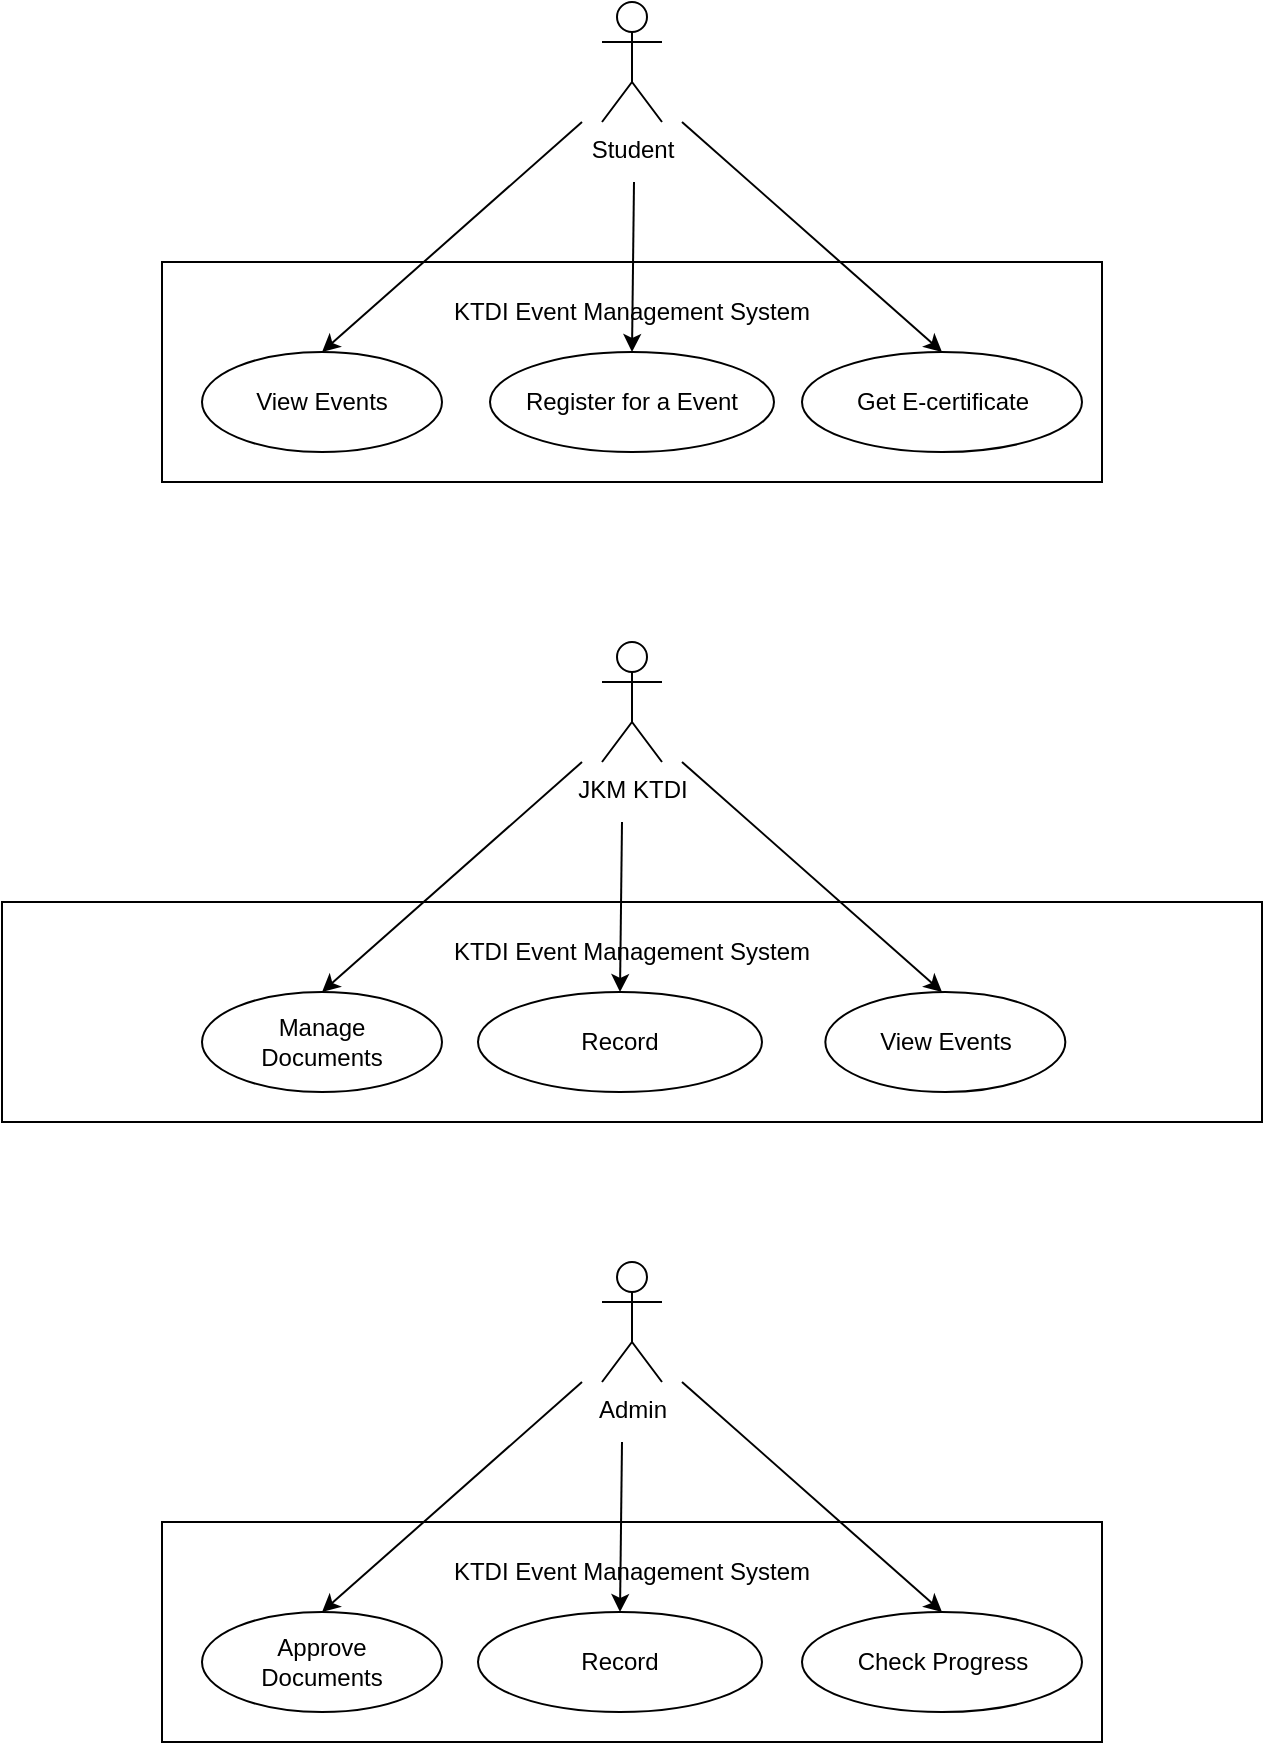 <mxfile>
    <diagram id="vYs8UwvgQ2NDb4jDfUqr" name="actor">
        <mxGraphModel dx="1281" dy="467" grid="1" gridSize="10" guides="1" tooltips="1" connect="1" arrows="1" fold="1" page="1" pageScale="1" pageWidth="850" pageHeight="1100" math="0" shadow="0">
            <root>
                <mxCell id="0"/>
                <mxCell id="1" parent="0"/>
                <mxCell id="4mWlzIuWLO6INrVy0wRm-33" value="" style="group" parent="1" connectable="0" vertex="1">
                    <mxGeometry x="510" y="575" width="230" height="65" as="geometry"/>
                </mxCell>
                <mxCell id="4mWlzIuWLO6INrVy0wRm-34" value="" style="ellipse;whiteSpace=wrap;html=1;" parent="4mWlzIuWLO6INrVy0wRm-33" vertex="1">
                    <mxGeometry width="140" height="50" as="geometry"/>
                </mxCell>
                <mxCell id="4mWlzIuWLO6INrVy0wRm-35" value="Distribute Tasks" style="text;strokeColor=none;align=center;fillColor=none;html=1;verticalAlign=middle;whiteSpace=wrap;rounded=0;" parent="4mWlzIuWLO6INrVy0wRm-33" vertex="1">
                    <mxGeometry x="11.667" y="10" width="116.667" height="30" as="geometry"/>
                </mxCell>
                <mxCell id="4mWlzIuWLO6INrVy0wRm-25" value="" style="rounded=0;whiteSpace=wrap;html=1;" parent="4mWlzIuWLO6INrVy0wRm-33" vertex="1">
                    <mxGeometry x="-400" y="-45" width="630" height="110" as="geometry"/>
                </mxCell>
                <mxCell id="2" value="" style="group" parent="4mWlzIuWLO6INrVy0wRm-33" connectable="0" vertex="1">
                    <mxGeometry x="11.67" width="120" height="50" as="geometry"/>
                </mxCell>
                <mxCell id="3" value="" style="ellipse;whiteSpace=wrap;html=1;" parent="2" vertex="1">
                    <mxGeometry width="120" height="50" as="geometry"/>
                </mxCell>
                <mxCell id="4" value="View Events" style="text;strokeColor=none;align=center;fillColor=none;html=1;verticalAlign=middle;whiteSpace=wrap;rounded=0;" parent="2" vertex="1">
                    <mxGeometry x="10" y="10" width="100" height="30" as="geometry"/>
                </mxCell>
                <mxCell id="4mWlzIuWLO6INrVy0wRm-9" value="Student&lt;br&gt;" style="shape=umlActor;verticalLabelPosition=bottom;verticalAlign=top;html=1;outlineConnect=0;" parent="1" vertex="1">
                    <mxGeometry x="410" y="80" width="30" height="60" as="geometry"/>
                </mxCell>
                <mxCell id="4mWlzIuWLO6INrVy0wRm-10" value="" style="rounded=0;whiteSpace=wrap;html=1;" parent="1" vertex="1">
                    <mxGeometry x="190" y="210" width="470" height="110" as="geometry"/>
                </mxCell>
                <mxCell id="4mWlzIuWLO6INrVy0wRm-11" value="KTDI Event Management System" style="text;strokeColor=none;align=center;fillColor=none;html=1;verticalAlign=middle;whiteSpace=wrap;rounded=0;" parent="1" vertex="1">
                    <mxGeometry x="260" y="220" width="330" height="30" as="geometry"/>
                </mxCell>
                <mxCell id="4mWlzIuWLO6INrVy0wRm-12" value="" style="group" parent="1" connectable="0" vertex="1">
                    <mxGeometry x="210" y="255" width="120" height="50" as="geometry"/>
                </mxCell>
                <mxCell id="4mWlzIuWLO6INrVy0wRm-13" value="" style="ellipse;whiteSpace=wrap;html=1;" parent="4mWlzIuWLO6INrVy0wRm-12" vertex="1">
                    <mxGeometry width="120" height="50" as="geometry"/>
                </mxCell>
                <mxCell id="4mWlzIuWLO6INrVy0wRm-14" value="View Events" style="text;strokeColor=none;align=center;fillColor=none;html=1;verticalAlign=middle;whiteSpace=wrap;rounded=0;" parent="4mWlzIuWLO6INrVy0wRm-12" vertex="1">
                    <mxGeometry x="10" y="10" width="100" height="30" as="geometry"/>
                </mxCell>
                <mxCell id="4mWlzIuWLO6INrVy0wRm-18" value="" style="group" parent="1" connectable="0" vertex="1">
                    <mxGeometry x="510" y="255" width="140" height="50" as="geometry"/>
                </mxCell>
                <mxCell id="4mWlzIuWLO6INrVy0wRm-19" value="" style="ellipse;whiteSpace=wrap;html=1;" parent="4mWlzIuWLO6INrVy0wRm-18" vertex="1">
                    <mxGeometry width="140" height="50" as="geometry"/>
                </mxCell>
                <mxCell id="4mWlzIuWLO6INrVy0wRm-20" value="Get E-certificate" style="text;strokeColor=none;align=center;fillColor=none;html=1;verticalAlign=middle;whiteSpace=wrap;rounded=0;" parent="4mWlzIuWLO6INrVy0wRm-18" vertex="1">
                    <mxGeometry x="11.667" y="10" width="116.667" height="30" as="geometry"/>
                </mxCell>
                <mxCell id="4mWlzIuWLO6INrVy0wRm-21" value="" style="endArrow=classic;html=1;entryX=0.5;entryY=0;entryDx=0;entryDy=0;" parent="1" target="4mWlzIuWLO6INrVy0wRm-13" edge="1">
                    <mxGeometry width="50" height="50" relative="1" as="geometry">
                        <mxPoint x="400" y="140" as="sourcePoint"/>
                        <mxPoint x="380" y="110" as="targetPoint"/>
                    </mxGeometry>
                </mxCell>
                <mxCell id="4mWlzIuWLO6INrVy0wRm-23" value="" style="endArrow=classic;html=1;entryX=0.5;entryY=0;entryDx=0;entryDy=0;" parent="1" target="4mWlzIuWLO6INrVy0wRm-19" edge="1">
                    <mxGeometry width="50" height="50" relative="1" as="geometry">
                        <mxPoint x="450" y="140" as="sourcePoint"/>
                        <mxPoint x="460" y="190" as="targetPoint"/>
                    </mxGeometry>
                </mxCell>
                <mxCell id="4mWlzIuWLO6INrVy0wRm-24" value="JKM KTDI" style="shape=umlActor;verticalLabelPosition=bottom;verticalAlign=top;html=1;outlineConnect=0;" parent="1" vertex="1">
                    <mxGeometry x="410" y="400" width="30" height="60" as="geometry"/>
                </mxCell>
                <mxCell id="4mWlzIuWLO6INrVy0wRm-26" value="KTDI Event Management System" style="text;strokeColor=none;align=center;fillColor=none;html=1;verticalAlign=middle;whiteSpace=wrap;rounded=0;" parent="1" vertex="1">
                    <mxGeometry x="260" y="540" width="330" height="30" as="geometry"/>
                </mxCell>
                <mxCell id="4mWlzIuWLO6INrVy0wRm-27" value="" style="group" parent="1" connectable="0" vertex="1">
                    <mxGeometry x="210" y="575" width="120" height="50" as="geometry"/>
                </mxCell>
                <mxCell id="4mWlzIuWLO6INrVy0wRm-28" value="" style="ellipse;whiteSpace=wrap;html=1;" parent="4mWlzIuWLO6INrVy0wRm-27" vertex="1">
                    <mxGeometry width="120" height="50" as="geometry"/>
                </mxCell>
                <mxCell id="4mWlzIuWLO6INrVy0wRm-29" value="Manage Documents" style="text;strokeColor=none;align=center;fillColor=none;html=1;verticalAlign=middle;whiteSpace=wrap;rounded=0;" parent="4mWlzIuWLO6INrVy0wRm-27" vertex="1">
                    <mxGeometry x="10" y="10" width="100" height="30" as="geometry"/>
                </mxCell>
                <mxCell id="4mWlzIuWLO6INrVy0wRm-30" value="" style="group" parent="1" connectable="0" vertex="1">
                    <mxGeometry x="348" y="575" width="142" height="50" as="geometry"/>
                </mxCell>
                <mxCell id="4mWlzIuWLO6INrVy0wRm-31" value="" style="ellipse;whiteSpace=wrap;html=1;" parent="4mWlzIuWLO6INrVy0wRm-30" vertex="1">
                    <mxGeometry width="142" height="50" as="geometry"/>
                </mxCell>
                <mxCell id="4mWlzIuWLO6INrVy0wRm-32" value="Record" style="text;strokeColor=none;align=center;fillColor=none;html=1;verticalAlign=middle;whiteSpace=wrap;rounded=0;" parent="4mWlzIuWLO6INrVy0wRm-30" vertex="1">
                    <mxGeometry x="11.833" y="10" width="118.333" height="30" as="geometry"/>
                </mxCell>
                <mxCell id="4mWlzIuWLO6INrVy0wRm-36" value="" style="endArrow=classic;html=1;entryX=0.5;entryY=0;entryDx=0;entryDy=0;" parent="1" target="4mWlzIuWLO6INrVy0wRm-28" edge="1">
                    <mxGeometry width="50" height="50" relative="1" as="geometry">
                        <mxPoint x="400" y="460" as="sourcePoint"/>
                        <mxPoint x="380" y="430" as="targetPoint"/>
                    </mxGeometry>
                </mxCell>
                <mxCell id="4mWlzIuWLO6INrVy0wRm-37" value="" style="endArrow=classic;html=1;entryX=0.5;entryY=0;entryDx=0;entryDy=0;" parent="1" target="4mWlzIuWLO6INrVy0wRm-31" edge="1">
                    <mxGeometry width="50" height="50" relative="1" as="geometry">
                        <mxPoint x="420" y="490" as="sourcePoint"/>
                        <mxPoint x="420" y="510" as="targetPoint"/>
                    </mxGeometry>
                </mxCell>
                <mxCell id="4mWlzIuWLO6INrVy0wRm-38" value="" style="endArrow=classic;html=1;entryX=0.5;entryY=0;entryDx=0;entryDy=0;" parent="1" target="4mWlzIuWLO6INrVy0wRm-34" edge="1">
                    <mxGeometry width="50" height="50" relative="1" as="geometry">
                        <mxPoint x="450" y="460" as="sourcePoint"/>
                        <mxPoint x="460" y="510" as="targetPoint"/>
                    </mxGeometry>
                </mxCell>
                <mxCell id="4mWlzIuWLO6INrVy0wRm-39" value="Admin" style="shape=umlActor;verticalLabelPosition=bottom;verticalAlign=top;html=1;outlineConnect=0;" parent="1" vertex="1">
                    <mxGeometry x="410" y="710" width="30" height="60" as="geometry"/>
                </mxCell>
                <mxCell id="4mWlzIuWLO6INrVy0wRm-40" value="" style="rounded=0;whiteSpace=wrap;html=1;" parent="1" vertex="1">
                    <mxGeometry x="190" y="840" width="470" height="110" as="geometry"/>
                </mxCell>
                <mxCell id="4mWlzIuWLO6INrVy0wRm-41" value="KTDI Event Management System" style="text;strokeColor=none;align=center;fillColor=none;html=1;verticalAlign=middle;whiteSpace=wrap;rounded=0;" parent="1" vertex="1">
                    <mxGeometry x="260" y="850" width="330" height="30" as="geometry"/>
                </mxCell>
                <mxCell id="4mWlzIuWLO6INrVy0wRm-42" value="" style="group" parent="1" connectable="0" vertex="1">
                    <mxGeometry x="210" y="885" width="120" height="50" as="geometry"/>
                </mxCell>
                <mxCell id="4mWlzIuWLO6INrVy0wRm-43" value="" style="ellipse;whiteSpace=wrap;html=1;" parent="4mWlzIuWLO6INrVy0wRm-42" vertex="1">
                    <mxGeometry width="120" height="50" as="geometry"/>
                </mxCell>
                <mxCell id="4mWlzIuWLO6INrVy0wRm-44" value="Approve Documents" style="text;strokeColor=none;align=center;fillColor=none;html=1;verticalAlign=middle;whiteSpace=wrap;rounded=0;" parent="4mWlzIuWLO6INrVy0wRm-42" vertex="1">
                    <mxGeometry x="10" y="10" width="100" height="30" as="geometry"/>
                </mxCell>
                <mxCell id="4mWlzIuWLO6INrVy0wRm-45" value="" style="group" parent="1" connectable="0" vertex="1">
                    <mxGeometry x="348" y="885" width="142" height="50" as="geometry"/>
                </mxCell>
                <mxCell id="4mWlzIuWLO6INrVy0wRm-46" value="" style="ellipse;whiteSpace=wrap;html=1;" parent="4mWlzIuWLO6INrVy0wRm-45" vertex="1">
                    <mxGeometry width="142" height="50" as="geometry"/>
                </mxCell>
                <mxCell id="4mWlzIuWLO6INrVy0wRm-47" value="Record" style="text;strokeColor=none;align=center;fillColor=none;html=1;verticalAlign=middle;whiteSpace=wrap;rounded=0;" parent="4mWlzIuWLO6INrVy0wRm-45" vertex="1">
                    <mxGeometry x="11.833" y="10" width="118.333" height="30" as="geometry"/>
                </mxCell>
                <mxCell id="4mWlzIuWLO6INrVy0wRm-48" value="" style="group" parent="1" connectable="0" vertex="1">
                    <mxGeometry x="510" y="885" width="140" height="50" as="geometry"/>
                </mxCell>
                <mxCell id="4mWlzIuWLO6INrVy0wRm-49" value="" style="ellipse;whiteSpace=wrap;html=1;" parent="4mWlzIuWLO6INrVy0wRm-48" vertex="1">
                    <mxGeometry width="140" height="50" as="geometry"/>
                </mxCell>
                <mxCell id="4mWlzIuWLO6INrVy0wRm-50" value="Check Progress" style="text;strokeColor=none;align=center;fillColor=none;html=1;verticalAlign=middle;whiteSpace=wrap;rounded=0;" parent="4mWlzIuWLO6INrVy0wRm-48" vertex="1">
                    <mxGeometry x="11.667" y="10" width="116.667" height="30" as="geometry"/>
                </mxCell>
                <mxCell id="4mWlzIuWLO6INrVy0wRm-51" value="" style="endArrow=classic;html=1;entryX=0.5;entryY=0;entryDx=0;entryDy=0;" parent="1" target="4mWlzIuWLO6INrVy0wRm-43" edge="1">
                    <mxGeometry width="50" height="50" relative="1" as="geometry">
                        <mxPoint x="400" y="770" as="sourcePoint"/>
                        <mxPoint x="380" y="740" as="targetPoint"/>
                    </mxGeometry>
                </mxCell>
                <mxCell id="4mWlzIuWLO6INrVy0wRm-52" value="" style="endArrow=classic;html=1;entryX=0.5;entryY=0;entryDx=0;entryDy=0;" parent="1" target="4mWlzIuWLO6INrVy0wRm-46" edge="1">
                    <mxGeometry width="50" height="50" relative="1" as="geometry">
                        <mxPoint x="420" y="800" as="sourcePoint"/>
                        <mxPoint x="420" y="820" as="targetPoint"/>
                    </mxGeometry>
                </mxCell>
                <mxCell id="4mWlzIuWLO6INrVy0wRm-53" value="" style="endArrow=classic;html=1;entryX=0.5;entryY=0;entryDx=0;entryDy=0;" parent="1" target="4mWlzIuWLO6INrVy0wRm-49" edge="1">
                    <mxGeometry width="50" height="50" relative="1" as="geometry">
                        <mxPoint x="450" y="770" as="sourcePoint"/>
                        <mxPoint x="460" y="820" as="targetPoint"/>
                    </mxGeometry>
                </mxCell>
                <mxCell id="E4qRGEW4nuFTTpNjo29g-3" value="" style="group" parent="1" connectable="0" vertex="1">
                    <mxGeometry x="354" y="255" width="142" height="50" as="geometry"/>
                </mxCell>
                <mxCell id="E4qRGEW4nuFTTpNjo29g-4" value="" style="ellipse;whiteSpace=wrap;html=1;" parent="E4qRGEW4nuFTTpNjo29g-3" vertex="1">
                    <mxGeometry width="142" height="50" as="geometry"/>
                </mxCell>
                <mxCell id="E4qRGEW4nuFTTpNjo29g-5" value="Register for a Event" style="text;strokeColor=none;align=center;fillColor=none;html=1;verticalAlign=middle;whiteSpace=wrap;rounded=0;" parent="E4qRGEW4nuFTTpNjo29g-3" vertex="1">
                    <mxGeometry x="11.833" y="10" width="118.333" height="30" as="geometry"/>
                </mxCell>
                <mxCell id="E4qRGEW4nuFTTpNjo29g-6" value="" style="endArrow=classic;html=1;entryX=0.5;entryY=0;entryDx=0;entryDy=0;" parent="1" target="E4qRGEW4nuFTTpNjo29g-4" edge="1">
                    <mxGeometry width="50" height="50" relative="1" as="geometry">
                        <mxPoint x="426" y="170" as="sourcePoint"/>
                        <mxPoint x="426" y="190" as="targetPoint"/>
                    </mxGeometry>
                </mxCell>
            </root>
        </mxGraphModel>
    </diagram>
    <diagram id="fxJPTXVTithkEzRg_fZR" name="use case">
        <mxGraphModel dx="1830" dy="667" grid="1" gridSize="10" guides="1" tooltips="1" connect="1" arrows="1" fold="1" page="1" pageScale="1" pageWidth="850" pageHeight="1100" math="0" shadow="0">
            <root>
                <mxCell id="0"/>
                <mxCell id="1" parent="0"/>
                <mxCell id="BCjrZRNlnvdyLLDq-32p-7" value="" style="rounded=0;whiteSpace=wrap;html=1;" parent="1" vertex="1">
                    <mxGeometry x="220" y="60" width="550" height="980" as="geometry"/>
                </mxCell>
                <mxCell id="anlZpZ3lQmdi0bTFCXRw-2" style="edgeStyle=none;html=1;exitX=0.5;exitY=0;exitDx=0;exitDy=0;exitPerimeter=0;entryX=0;entryY=0.5;entryDx=0;entryDy=0;fontSize=14;" parent="1" source="BCjrZRNlnvdyLLDq-32p-1" target="BCjrZRNlnvdyLLDq-32p-11" edge="1">
                    <mxGeometry relative="1" as="geometry"/>
                </mxCell>
                <mxCell id="anlZpZ3lQmdi0bTFCXRw-3" style="edgeStyle=none;html=1;exitX=1;exitY=0.333;exitDx=0;exitDy=0;exitPerimeter=0;fontSize=14;" parent="1" source="BCjrZRNlnvdyLLDq-32p-1" target="BCjrZRNlnvdyLLDq-32p-12" edge="1">
                    <mxGeometry relative="1" as="geometry"/>
                </mxCell>
                <mxCell id="anlZpZ3lQmdi0bTFCXRw-4" style="edgeStyle=none;html=1;exitX=0.5;exitY=0.5;exitDx=0;exitDy=0;exitPerimeter=0;entryX=0;entryY=0.5;entryDx=0;entryDy=0;fontSize=14;" parent="1" source="BCjrZRNlnvdyLLDq-32p-1" target="BCjrZRNlnvdyLLDq-32p-13" edge="1">
                    <mxGeometry relative="1" as="geometry"/>
                </mxCell>
                <mxCell id="anlZpZ3lQmdi0bTFCXRw-5" style="edgeStyle=none;html=1;exitX=1;exitY=1;exitDx=0;exitDy=0;exitPerimeter=0;entryX=0;entryY=0.5;entryDx=0;entryDy=0;fontSize=14;" parent="1" source="BCjrZRNlnvdyLLDq-32p-1" target="anlZpZ3lQmdi0bTFCXRw-1" edge="1">
                    <mxGeometry relative="1" as="geometry"/>
                </mxCell>
                <mxCell id="BCjrZRNlnvdyLLDq-32p-1" value="Student" style="shape=umlActor;verticalLabelPosition=bottom;verticalAlign=top;html=1;outlineConnect=0;" parent="1" vertex="1">
                    <mxGeometry x="95" y="220" width="40" height="70" as="geometry"/>
                </mxCell>
                <mxCell id="BCjrZRNlnvdyLLDq-32p-25" style="edgeStyle=none;html=1;exitX=0.5;exitY=0;exitDx=0;exitDy=0;exitPerimeter=0;entryX=0;entryY=0.5;entryDx=0;entryDy=0;fontSize=14;" parent="1" source="BCjrZRNlnvdyLLDq-32p-2" target="BCjrZRNlnvdyLLDq-32p-14" edge="1">
                    <mxGeometry relative="1" as="geometry"/>
                </mxCell>
                <mxCell id="BCjrZRNlnvdyLLDq-32p-26" style="edgeStyle=none;html=1;exitX=1;exitY=0.333;exitDx=0;exitDy=0;exitPerimeter=0;entryX=0;entryY=0.5;entryDx=0;entryDy=0;fontSize=14;" parent="1" source="BCjrZRNlnvdyLLDq-32p-2" target="BCjrZRNlnvdyLLDq-32p-15" edge="1">
                    <mxGeometry relative="1" as="geometry"/>
                </mxCell>
                <mxCell id="BCjrZRNlnvdyLLDq-32p-27" style="edgeStyle=none;html=1;exitX=0.5;exitY=0.5;exitDx=0;exitDy=0;exitPerimeter=0;entryX=0;entryY=0.5;entryDx=0;entryDy=0;fontSize=14;" parent="1" source="BCjrZRNlnvdyLLDq-32p-2" target="BCjrZRNlnvdyLLDq-32p-16" edge="1">
                    <mxGeometry relative="1" as="geometry"/>
                </mxCell>
                <mxCell id="BCjrZRNlnvdyLLDq-32p-28" style="edgeStyle=none;html=1;exitX=1;exitY=1;exitDx=0;exitDy=0;exitPerimeter=0;entryX=0;entryY=0.5;entryDx=0;entryDy=0;fontSize=14;" parent="1" source="BCjrZRNlnvdyLLDq-32p-2" target="BCjrZRNlnvdyLLDq-32p-21" edge="1">
                    <mxGeometry relative="1" as="geometry"/>
                </mxCell>
                <mxCell id="cyQij4pagCAyyz8DKh49-2" style="edgeStyle=none;html=1;exitX=1;exitY=1;exitDx=0;exitDy=0;exitPerimeter=0;entryX=0;entryY=0.5;entryDx=0;entryDy=0;fontSize=14;" parent="1" source="BCjrZRNlnvdyLLDq-32p-2" target="cyQij4pagCAyyz8DKh49-1" edge="1">
                    <mxGeometry relative="1" as="geometry"/>
                </mxCell>
                <mxCell id="BCjrZRNlnvdyLLDq-32p-2" value="JKM KTDI" style="shape=umlActor;verticalLabelPosition=bottom;verticalAlign=top;html=1;outlineConnect=0;" parent="1" vertex="1">
                    <mxGeometry x="102.5" y="540" width="35" height="70" as="geometry"/>
                </mxCell>
                <mxCell id="BCjrZRNlnvdyLLDq-32p-31" style="edgeStyle=none;html=1;exitX=1;exitY=1;exitDx=0;exitDy=0;exitPerimeter=0;entryX=0;entryY=0.5;entryDx=0;entryDy=0;fontSize=14;" parent="1" source="BCjrZRNlnvdyLLDq-32p-3" target="BCjrZRNlnvdyLLDq-32p-20" edge="1">
                    <mxGeometry relative="1" as="geometry"/>
                </mxCell>
                <mxCell id="BCjrZRNlnvdyLLDq-32p-32" style="edgeStyle=none;html=1;exitX=0.5;exitY=0.5;exitDx=0;exitDy=0;exitPerimeter=0;entryX=0;entryY=0.5;entryDx=0;entryDy=0;fontSize=14;" parent="1" source="BCjrZRNlnvdyLLDq-32p-3" target="BCjrZRNlnvdyLLDq-32p-17" edge="1">
                    <mxGeometry relative="1" as="geometry"/>
                </mxCell>
                <mxCell id="BCjrZRNlnvdyLLDq-32p-33" style="edgeStyle=none;html=1;exitX=1;exitY=0.333;exitDx=0;exitDy=0;exitPerimeter=0;entryX=0;entryY=0.5;entryDx=0;entryDy=0;fontSize=14;" parent="1" source="BCjrZRNlnvdyLLDq-32p-3" target="BCjrZRNlnvdyLLDq-32p-18" edge="1">
                    <mxGeometry relative="1" as="geometry"/>
                </mxCell>
                <mxCell id="BCjrZRNlnvdyLLDq-32p-3" value="KTDI Admin" style="shape=umlActor;verticalLabelPosition=bottom;verticalAlign=top;html=1;outlineConnect=0;" parent="1" vertex="1">
                    <mxGeometry x="92.5" y="810" width="40" height="70" as="geometry"/>
                </mxCell>
                <mxCell id="BCjrZRNlnvdyLLDq-32p-9" value="&lt;font style=&quot;font-size: 24px;&quot;&gt;KTDI Event Management System&lt;/font&gt;" style="text;strokeColor=none;align=center;fillColor=none;html=1;verticalAlign=middle;whiteSpace=wrap;rounded=0;" parent="1" vertex="1">
                    <mxGeometry x="310" y="100" width="390" height="30" as="geometry"/>
                </mxCell>
                <mxCell id="BCjrZRNlnvdyLLDq-32p-11" value="&lt;font style=&quot;font-size: 14px;&quot;&gt;View ongoing and upcoming events&lt;/font&gt;" style="ellipse;whiteSpace=wrap;html=1;fontSize=24;" parent="1" vertex="1">
                    <mxGeometry x="375" y="180" width="275" height="40" as="geometry"/>
                </mxCell>
                <mxCell id="BCjrZRNlnvdyLLDq-32p-12" value="&lt;font style=&quot;font-size: 14px;&quot;&gt;Register to join upcoming events&lt;/font&gt;" style="ellipse;whiteSpace=wrap;html=1;fontSize=24;" parent="1" vertex="1">
                    <mxGeometry x="375" y="235" width="275" height="40" as="geometry"/>
                </mxCell>
                <mxCell id="BCjrZRNlnvdyLLDq-32p-13" value="&lt;font style=&quot;font-size: 14px;&quot;&gt;Provide feedback after attending an event&lt;/font&gt;" style="ellipse;whiteSpace=wrap;html=1;fontSize=24;" parent="1" vertex="1">
                    <mxGeometry x="375" y="290" width="275" height="50" as="geometry"/>
                </mxCell>
                <mxCell id="BCjrZRNlnvdyLLDq-32p-14" value="&lt;font style=&quot;font-size: 14px;&quot;&gt;Upload and organise ongoing and upcoming events&lt;/font&gt;" style="ellipse;whiteSpace=wrap;html=1;fontSize=24;" parent="1" vertex="1">
                    <mxGeometry x="375" y="440" width="275" height="50" as="geometry"/>
                </mxCell>
                <mxCell id="BCjrZRNlnvdyLLDq-32p-15" value="&lt;font style=&quot;font-size: 14px;&quot;&gt;View registered participants&lt;/font&gt;" style="ellipse;whiteSpace=wrap;html=1;fontSize=24;" parent="1" vertex="1">
                    <mxGeometry x="375" y="510" width="275" height="50" as="geometry"/>
                </mxCell>
                <mxCell id="BCjrZRNlnvdyLLDq-32p-16" value="&lt;font style=&quot;font-size: 14px;&quot;&gt;View feedbacks from participants&lt;/font&gt;" style="ellipse;whiteSpace=wrap;html=1;fontSize=24;" parent="1" vertex="1">
                    <mxGeometry x="375" y="570" width="275" height="50" as="geometry"/>
                </mxCell>
                <mxCell id="BCjrZRNlnvdyLLDq-32p-17" value="&lt;font style=&quot;font-size: 14px;&quot;&gt;Monitor events handled by JKM KTDI&lt;/font&gt;" style="ellipse;whiteSpace=wrap;html=1;fontSize=24;" parent="1" vertex="1">
                    <mxGeometry x="375" y="870" width="310" height="50" as="geometry"/>
                </mxCell>
                <mxCell id="BCjrZRNlnvdyLLDq-32p-18" value="&lt;font style=&quot;font-size: 14px;&quot;&gt;Monitor progress of handling the activity by JKM&lt;/font&gt;" style="ellipse;whiteSpace=wrap;html=1;fontSize=24;" parent="1" vertex="1">
                    <mxGeometry x="370" y="800" width="320" height="50" as="geometry"/>
                </mxCell>
                <mxCell id="BCjrZRNlnvdyLLDq-32p-20" value="&lt;font style=&quot;font-size: 14px;&quot;&gt;Approve documents required by JKM KTDI&lt;/font&gt;" style="ellipse;whiteSpace=wrap;html=1;fontSize=24;" parent="1" vertex="1">
                    <mxGeometry x="380" y="940" width="310" height="50" as="geometry"/>
                </mxCell>
                <mxCell id="BCjrZRNlnvdyLLDq-32p-21" value="&lt;font style=&quot;font-size: 14px;&quot;&gt;Update event progress to KTDI Admins&lt;/font&gt;" style="ellipse;whiteSpace=wrap;html=1;fontSize=24;" parent="1" vertex="1">
                    <mxGeometry x="380" y="630" width="265" height="50" as="geometry"/>
                </mxCell>
                <mxCell id="cyQij4pagCAyyz8DKh49-1" value="&lt;font style=&quot;font-size: 14px;&quot;&gt;Distribute tasks according to units&lt;/font&gt;" style="ellipse;whiteSpace=wrap;html=1;fontSize=24;" parent="1" vertex="1">
                    <mxGeometry x="380" y="690" width="265" height="50" as="geometry"/>
                </mxCell>
                <mxCell id="anlZpZ3lQmdi0bTFCXRw-1" value="&lt;span style=&quot;font-size: 14px;&quot;&gt;Receive autogenerated certificate&lt;/span&gt;" style="ellipse;whiteSpace=wrap;html=1;fontSize=24;" parent="1" vertex="1">
                    <mxGeometry x="375" y="350" width="275" height="50" as="geometry"/>
                </mxCell>
            </root>
        </mxGraphModel>
    </diagram>
    <diagram id="I_W-1Ado2UAVlXa0YNgY" name="sequence">
        <mxGraphModel dx="1281" dy="467" grid="1" gridSize="10" guides="1" tooltips="1" connect="1" arrows="1" fold="1" page="1" pageScale="1" pageWidth="850" pageHeight="1100" math="0" shadow="0">
            <root>
                <mxCell id="0"/>
                <mxCell id="1" parent="0"/>
                <mxCell id="h7Gejlcexb0t6cI0SuQJ-1" value="" style="shape=umlLifeline;participant=umlActor;perimeter=lifelinePerimeter;whiteSpace=wrap;html=1;container=1;collapsible=0;recursiveResize=0;verticalAlign=top;spacingTop=36;outlineConnect=0;size=70;" parent="1" vertex="1">
                    <mxGeometry x="130" y="160" width="60" height="320" as="geometry"/>
                </mxCell>
                <mxCell id="h7Gejlcexb0t6cI0SuQJ-2" value="Student" style="text;html=1;align=center;verticalAlign=middle;resizable=0;points=[];autosize=1;strokeColor=none;fillColor=none;" parent="h7Gejlcexb0t6cI0SuQJ-1" vertex="1">
                    <mxGeometry y="50" width="60" height="30" as="geometry"/>
                </mxCell>
                <mxCell id="qiPOvh2lk15dKRivBSQ6-12" style="edgeStyle=none;shape=link;html=1;exitX=0.5;exitY=0;exitDx=0;exitDy=0;exitPerimeter=0;entryX=0.5;entryY=1;entryDx=0;entryDy=0;entryPerimeter=0;dashed=1;width=0;dashPattern=8 8;" parent="1" source="qiPOvh2lk15dKRivBSQ6-3" target="qiPOvh2lk15dKRivBSQ6-6" edge="1">
                    <mxGeometry relative="1" as="geometry">
                        <Array as="points"/>
                    </mxGeometry>
                </mxCell>
                <mxCell id="qiPOvh2lk15dKRivBSQ6-3" value="Event Registration System" style="shape=note;whiteSpace=wrap;html=1;backgroundOutline=1;darkOpacity=0.05;fillStyle=solid;direction=west;gradientDirection=north;shadow=1;size=20;pointerEvents=1;fillColor=#777F85;strokeColor=#23445d;" parent="1" vertex="1">
                    <mxGeometry x="300" y="130" width="140" height="60" as="geometry"/>
                </mxCell>
                <mxCell id="qiPOvh2lk15dKRivBSQ6-11" style="edgeStyle=none;shape=link;html=1;exitX=0.5;exitY=0;exitDx=0;exitDy=0;exitPerimeter=0;entryX=0.5;entryY=1;entryDx=0;entryDy=0;entryPerimeter=0;dashed=1;width=0;dashPattern=8 8;" parent="1" source="qiPOvh2lk15dKRivBSQ6-4" target="qiPOvh2lk15dKRivBSQ6-8" edge="1">
                    <mxGeometry relative="1" as="geometry"/>
                </mxCell>
                <mxCell id="qiPOvh2lk15dKRivBSQ6-4" value="Event Database" style="shape=note;whiteSpace=wrap;html=1;backgroundOutline=1;darkOpacity=0.05;fillStyle=solid;direction=west;gradientDirection=north;shadow=1;size=20;pointerEvents=1;fillColor=#777F85;strokeColor=#23445d;" parent="1" vertex="1">
                    <mxGeometry x="470" y="130" width="140" height="60" as="geometry"/>
                </mxCell>
                <mxCell id="qiPOvh2lk15dKRivBSQ6-13" style="edgeStyle=none;shape=link;html=1;exitX=0.5;exitY=0;exitDx=0;exitDy=0;exitPerimeter=0;entryX=0.5;entryY=1;entryDx=0;entryDy=0;entryPerimeter=0;dashed=1;width=0;dashPattern=8 8;" parent="1" source="qiPOvh2lk15dKRivBSQ6-5" target="qiPOvh2lk15dKRivBSQ6-9" edge="1">
                    <mxGeometry relative="1" as="geometry"/>
                </mxCell>
                <mxCell id="qiPOvh2lk15dKRivBSQ6-5" value="Event Management System" style="shape=note;whiteSpace=wrap;html=1;backgroundOutline=1;darkOpacity=0.05;fillStyle=solid;direction=west;gradientDirection=north;shadow=1;size=20;pointerEvents=1;fillColor=#777F85;strokeColor=#23445d;" parent="1" vertex="1">
                    <mxGeometry x="640" y="130" width="140" height="60" as="geometry"/>
                </mxCell>
                <mxCell id="qiPOvh2lk15dKRivBSQ6-6" value="Event Registration System" style="shape=note;whiteSpace=wrap;html=1;backgroundOutline=1;darkOpacity=0.05;fillStyle=solid;direction=west;gradientDirection=north;shadow=1;size=20;pointerEvents=1;fillColor=#777F85;strokeColor=#23445d;" parent="1" vertex="1">
                    <mxGeometry x="300" y="520" width="140" height="60" as="geometry"/>
                </mxCell>
                <mxCell id="qiPOvh2lk15dKRivBSQ6-7" value="Student" style="shape=umlActor;verticalLabelPosition=bottom;verticalAlign=top;html=1;outlineConnect=0;fillColor=#777F85;" parent="1" vertex="1">
                    <mxGeometry x="130" y="480" width="60" height="80" as="geometry"/>
                </mxCell>
                <mxCell id="qiPOvh2lk15dKRivBSQ6-8" value="Event Database" style="shape=note;whiteSpace=wrap;html=1;backgroundOutline=1;darkOpacity=0.05;fillStyle=solid;direction=west;gradientDirection=north;shadow=1;size=20;pointerEvents=1;fillColor=#777F85;strokeColor=#23445d;" parent="1" vertex="1">
                    <mxGeometry x="470" y="520" width="140" height="60" as="geometry"/>
                </mxCell>
                <mxCell id="qiPOvh2lk15dKRivBSQ6-9" value="Event Management System" style="shape=note;whiteSpace=wrap;html=1;backgroundOutline=1;darkOpacity=0.05;fillStyle=solid;direction=west;gradientDirection=north;shadow=1;size=20;pointerEvents=1;fillColor=#777F85;strokeColor=#23445d;" parent="1" vertex="1">
                    <mxGeometry x="640" y="520" width="140" height="60" as="geometry"/>
                </mxCell>
                <mxCell id="fDGB2EkEoPbhEdZEHAHa-4" value="" style="endArrow=classic;html=1;" parent="1" edge="1">
                    <mxGeometry width="50" height="50" relative="1" as="geometry">
                        <mxPoint x="370" y="300" as="sourcePoint"/>
                        <mxPoint x="540" y="300" as="targetPoint"/>
                    </mxGeometry>
                </mxCell>
                <mxCell id="fDGB2EkEoPbhEdZEHAHa-5" value="Requests event information" style="text;html=1;align=center;verticalAlign=middle;resizable=0;points=[];autosize=1;strokeColor=none;fillColor=none;" parent="1" vertex="1">
                    <mxGeometry x="370" y="270" width="170" height="30" as="geometry"/>
                </mxCell>
                <mxCell id="fDGB2EkEoPbhEdZEHAHa-6" value="Request an event registration" style="text;html=1;align=center;verticalAlign=middle;resizable=0;points=[];autosize=1;strokeColor=none;fillColor=none;" parent="1" vertex="1">
                    <mxGeometry x="175" y="370" width="180" height="30" as="geometry"/>
                </mxCell>
                <mxCell id="fDGB2EkEoPbhEdZEHAHa-7" value="" style="endArrow=classic;html=1;dashed=1;" parent="1" edge="1">
                    <mxGeometry width="50" height="50" relative="1" as="geometry">
                        <mxPoint x="540" y="330" as="sourcePoint"/>
                        <mxPoint x="370" y="330" as="targetPoint"/>
                    </mxGeometry>
                </mxCell>
                <mxCell id="fDGB2EkEoPbhEdZEHAHa-8" value="Sends event information" style="text;html=1;align=center;verticalAlign=middle;resizable=0;points=[];autosize=1;strokeColor=none;fillColor=none;" parent="1" vertex="1">
                    <mxGeometry x="380" y="300" width="150" height="30" as="geometry"/>
                </mxCell>
                <mxCell id="1xKr5TzjczEi5f9K8NnH-2" value="" style="endArrow=classic;html=1;entryX=0.497;entryY=1;entryDx=0;entryDy=0;entryPerimeter=0;" parent="1" edge="1">
                    <mxGeometry width="50" height="50" relative="1" as="geometry">
                        <mxPoint x="370" y="360" as="sourcePoint"/>
                        <mxPoint x="544.58" y="360" as="targetPoint"/>
                    </mxGeometry>
                </mxCell>
                <mxCell id="1xKr5TzjczEi5f9K8NnH-3" value="" style="endArrow=classic;html=1;dashed=1;" parent="1" edge="1">
                    <mxGeometry width="50" height="50" relative="1" as="geometry">
                        <mxPoint x="540" y="390" as="sourcePoint"/>
                        <mxPoint x="370" y="390" as="targetPoint"/>
                    </mxGeometry>
                </mxCell>
                <mxCell id="1xKr5TzjczEi5f9K8NnH-5" value="Send event status" style="text;html=1;align=center;verticalAlign=middle;resizable=0;points=[];autosize=1;strokeColor=none;fillColor=none;" parent="1" vertex="1">
                    <mxGeometry x="395" y="360" width="120" height="30" as="geometry"/>
                </mxCell>
                <mxCell id="-J2DZTb01Snr8ks8EQvd-1" value="" style="endArrow=classic;html=1;" parent="1" edge="1">
                    <mxGeometry width="50" height="50" relative="1" as="geometry">
                        <mxPoint x="370" y="460" as="sourcePoint"/>
                        <mxPoint x="710" y="460" as="targetPoint"/>
                    </mxGeometry>
                </mxCell>
                <mxCell id="-J2DZTb01Snr8ks8EQvd-2" value="" style="endArrow=classic;html=1;dashed=1;" parent="1" edge="1">
                    <mxGeometry width="50" height="50" relative="1" as="geometry">
                        <mxPoint x="710" y="490" as="sourcePoint"/>
                        <mxPoint x="370" y="490" as="targetPoint"/>
                    </mxGeometry>
                </mxCell>
                <mxCell id="-J2DZTb01Snr8ks8EQvd-3" value="Provide feedbacks" style="text;html=1;align=center;verticalAlign=middle;resizable=0;points=[];autosize=1;strokeColor=none;fillColor=none;" parent="1" vertex="1">
                    <mxGeometry x="480" y="430" width="120" height="30" as="geometry"/>
                </mxCell>
                <mxCell id="-J2DZTb01Snr8ks8EQvd-4" value="Sends an E-certificate" style="text;html=1;align=center;verticalAlign=middle;resizable=0;points=[];autosize=1;strokeColor=none;fillColor=none;" parent="1" vertex="1">
                    <mxGeometry x="470" y="460" width="140" height="30" as="geometry"/>
                </mxCell>
                <mxCell id="VoEav1gLr1VLBz2quWlK-1" value="" style="shape=umlActor;verticalLabelPosition=bottom;verticalAlign=top;html=1;outlineConnect=0;fillColor=#777F85;" parent="1" vertex="1">
                    <mxGeometry x="130" y="990" width="60" height="80" as="geometry"/>
                </mxCell>
                <mxCell id="VoEav1gLr1VLBz2quWlK-3" value="" style="shape=umlLifeline;participant=umlActor;perimeter=lifelinePerimeter;whiteSpace=wrap;html=1;container=1;collapsible=0;recursiveResize=0;verticalAlign=top;spacingTop=36;outlineConnect=0;size=70;" parent="1" vertex="1">
                    <mxGeometry x="130" y="640" width="70" height="350" as="geometry"/>
                </mxCell>
                <mxCell id="VoEav1gLr1VLBz2quWlK-4" value="JKM KTDI" style="text;html=1;align=center;verticalAlign=middle;resizable=0;points=[];autosize=1;strokeColor=none;fillColor=none;" parent="VoEav1gLr1VLBz2quWlK-3" vertex="1">
                    <mxGeometry x="-5" y="60" width="80" height="30" as="geometry"/>
                </mxCell>
                <mxCell id="PwWKMBaTjelPf_SKNxrm-1" value="JKM KTDI" style="text;html=1;align=center;verticalAlign=middle;resizable=0;points=[];autosize=1;strokeColor=none;fillColor=none;" parent="1" vertex="1">
                    <mxGeometry x="120" y="1060" width="80" height="30" as="geometry"/>
                </mxCell>
                <mxCell id="85SbIOC9UuRPtI0astSd-1" value="Event Management System" style="shape=note;whiteSpace=wrap;html=1;backgroundOutline=1;darkOpacity=0.05;fillStyle=solid;direction=west;gradientDirection=north;shadow=1;size=20;pointerEvents=1;fillColor=#777F85;strokeColor=#23445d;" parent="1" vertex="1">
                    <mxGeometry x="300" y="610" width="140" height="60" as="geometry"/>
                </mxCell>
                <mxCell id="85SbIOC9UuRPtI0astSd-2" value="Event Management System" style="shape=note;whiteSpace=wrap;html=1;backgroundOutline=1;darkOpacity=0.05;fillStyle=solid;direction=west;gradientDirection=north;shadow=1;size=20;pointerEvents=1;fillColor=#777F85;strokeColor=#23445d;" parent="1" vertex="1">
                    <mxGeometry x="300" y="1045" width="140" height="60" as="geometry"/>
                </mxCell>
                <mxCell id="85SbIOC9UuRPtI0astSd-4" value="Event Registration System" style="shape=note;whiteSpace=wrap;html=1;backgroundOutline=1;darkOpacity=0.05;fillStyle=solid;direction=west;gradientDirection=north;shadow=1;size=20;pointerEvents=1;fillColor=#777F85;strokeColor=#23445d;" parent="1" vertex="1">
                    <mxGeometry x="640" y="610" width="140" height="60" as="geometry"/>
                </mxCell>
                <mxCell id="85SbIOC9UuRPtI0astSd-5" value="Event Registration System" style="shape=note;whiteSpace=wrap;html=1;backgroundOutline=1;darkOpacity=0.05;fillStyle=solid;direction=west;gradientDirection=north;shadow=1;size=20;pointerEvents=1;fillColor=#777F85;strokeColor=#23445d;" parent="1" vertex="1">
                    <mxGeometry x="640" y="1045" width="140" height="60" as="geometry"/>
                </mxCell>
                <mxCell id="85SbIOC9UuRPtI0astSd-6" value="Event Database" style="shape=note;whiteSpace=wrap;html=1;backgroundOutline=1;darkOpacity=0.05;fillStyle=solid;direction=west;gradientDirection=north;shadow=1;size=20;pointerEvents=1;fillColor=#777F85;strokeColor=#23445d;" parent="1" vertex="1">
                    <mxGeometry x="470" y="610" width="140" height="60" as="geometry"/>
                </mxCell>
                <mxCell id="85SbIOC9UuRPtI0astSd-7" value="Event Database" style="shape=note;whiteSpace=wrap;html=1;backgroundOutline=1;darkOpacity=0.05;fillStyle=solid;direction=west;gradientDirection=north;shadow=1;size=20;pointerEvents=1;fillColor=#777F85;strokeColor=#23445d;" parent="1" vertex="1">
                    <mxGeometry x="470" y="1045" width="140" height="60" as="geometry"/>
                </mxCell>
                <mxCell id="OCGHfJ4noH0oM_fLl5FM-1" style="edgeStyle=none;shape=link;html=1;exitX=0.5;exitY=0;exitDx=0;exitDy=0;exitPerimeter=0;entryX=0.5;entryY=1;entryDx=0;entryDy=0;entryPerimeter=0;dashed=1;width=0;dashPattern=8 8;" parent="1" target="85SbIOC9UuRPtI0astSd-2" edge="1">
                    <mxGeometry relative="1" as="geometry">
                        <mxPoint x="369" y="670" as="sourcePoint"/>
                        <mxPoint x="369" y="1000" as="targetPoint"/>
                        <Array as="points"/>
                    </mxGeometry>
                </mxCell>
                <mxCell id="OCGHfJ4noH0oM_fLl5FM-2" style="edgeStyle=none;shape=link;html=1;exitX=0.5;exitY=0;exitDx=0;exitDy=0;exitPerimeter=0;entryX=0.5;entryY=1;entryDx=0;entryDy=0;entryPerimeter=0;dashed=1;width=0;dashPattern=8 8;startArrow=none;" parent="1" source="CBycpj-q-mSzN1dF-IRs-4" edge="1">
                    <mxGeometry relative="1" as="geometry">
                        <mxPoint x="539.5" y="670" as="sourcePoint"/>
                        <mxPoint x="540.5" y="1045" as="targetPoint"/>
                        <Array as="points"/>
                    </mxGeometry>
                </mxCell>
                <mxCell id="OCGHfJ4noH0oM_fLl5FM-3" style="edgeStyle=none;shape=link;html=1;exitX=0.5;exitY=0;exitDx=0;exitDy=0;exitPerimeter=0;entryX=0.5;entryY=1;entryDx=0;entryDy=0;entryPerimeter=0;dashed=1;width=0;dashPattern=8 8;" parent="1" edge="1">
                    <mxGeometry relative="1" as="geometry">
                        <mxPoint x="709.5" y="670" as="sourcePoint"/>
                        <mxPoint x="710.5" y="1045" as="targetPoint"/>
                        <Array as="points"/>
                    </mxGeometry>
                </mxCell>
                <mxCell id="kmPcf9PR4g1zeCNxWOMn-1" value="" style="endArrow=classic;html=1;" parent="1" edge="1">
                    <mxGeometry width="50" height="50" relative="1" as="geometry">
                        <mxPoint x="159.5" y="740" as="sourcePoint"/>
                        <mxPoint x="370" y="740" as="targetPoint"/>
                    </mxGeometry>
                </mxCell>
                <mxCell id="CBycpj-q-mSzN1dF-IRs-1" value="" style="endArrow=classic;html=1;" parent="1" edge="1">
                    <mxGeometry width="50" height="50" relative="1" as="geometry">
                        <mxPoint x="370" y="990" as="sourcePoint"/>
                        <mxPoint x="710" y="990" as="targetPoint"/>
                    </mxGeometry>
                </mxCell>
                <mxCell id="CBycpj-q-mSzN1dF-IRs-2" value="" style="endArrow=classic;html=1;dashed=1;" parent="1" edge="1">
                    <mxGeometry width="50" height="50" relative="1" as="geometry">
                        <mxPoint x="710" y="1020" as="sourcePoint"/>
                        <mxPoint x="370" y="1020" as="targetPoint"/>
                    </mxGeometry>
                </mxCell>
                <mxCell id="CBycpj-q-mSzN1dF-IRs-3" value="Stimulate E-certificate" style="text;html=1;align=center;verticalAlign=middle;resizable=0;points=[];autosize=1;strokeColor=none;fillColor=none;" parent="1" vertex="1">
                    <mxGeometry x="470" y="960" width="140" height="30" as="geometry"/>
                </mxCell>
                <mxCell id="Kis_hgBXtahyaDMtjf7x-1" value="" style="edgeStyle=none;shape=link;html=1;exitX=0.5;exitY=0;exitDx=0;exitDy=0;exitPerimeter=0;entryX=0.5;entryY=1;entryDx=0;entryDy=0;entryPerimeter=0;dashed=1;width=0;dashPattern=8 8;endArrow=none;" parent="1" target="CBycpj-q-mSzN1dF-IRs-4" edge="1">
                    <mxGeometry relative="1" as="geometry">
                        <mxPoint x="539.5" y="670" as="sourcePoint"/>
                        <mxPoint x="540.5" y="1045" as="targetPoint"/>
                        <Array as="points"/>
                    </mxGeometry>
                </mxCell>
                <mxCell id="CBycpj-q-mSzN1dF-IRs-4" value="Sends feedbacks" style="text;html=1;align=center;verticalAlign=middle;resizable=0;points=[];autosize=1;strokeColor=none;fillColor=none;" parent="1" vertex="1">
                    <mxGeometry x="480" y="990" width="120" height="30" as="geometry"/>
                </mxCell>
                <mxCell id="IV2F986tfy1yrWbShKiW-1" value="" style="endArrow=classic;html=1;" parent="1" edge="1">
                    <mxGeometry width="50" height="50" relative="1" as="geometry">
                        <mxPoint x="370" y="920" as="sourcePoint"/>
                        <mxPoint x="710" y="920" as="targetPoint"/>
                    </mxGeometry>
                </mxCell>
                <mxCell id="iOfv862TGGPe7iaPmU_n-1" value="" style="endArrow=classic;html=1;dashed=1;" parent="1" edge="1">
                    <mxGeometry width="50" height="50" relative="1" as="geometry">
                        <mxPoint x="710" y="950" as="sourcePoint"/>
                        <mxPoint x="370" y="950" as="targetPoint"/>
                    </mxGeometry>
                </mxCell>
                <mxCell id="5rXez6I4yxO-a0BY_0g2-1" value="Sends participants informations" style="text;html=1;align=center;verticalAlign=middle;resizable=0;points=[];autosize=1;strokeColor=none;fillColor=none;" parent="1" vertex="1">
                    <mxGeometry x="445" y="920" width="190" height="30" as="geometry"/>
                </mxCell>
                <mxCell id="mnO4RtbKPzVpmlUMtkYv-2" value="Publish an event registration" style="text;html=1;align=center;verticalAlign=middle;resizable=0;points=[];autosize=1;strokeColor=none;fillColor=none;" parent="1" vertex="1">
                    <mxGeometry x="455" y="890" width="170" height="30" as="geometry"/>
                </mxCell>
                <mxCell id="L3wKcMR4FG3IWfKYWV_S-1" value="Request event status" style="text;html=1;align=center;verticalAlign=middle;resizable=0;points=[];autosize=1;strokeColor=none;fillColor=none;" parent="1" vertex="1">
                    <mxGeometry x="385" y="330" width="140" height="30" as="geometry"/>
                </mxCell>
                <mxCell id="L3wKcMR4FG3IWfKYWV_S-2" value="Upload event status&amp;nbsp;" style="text;html=1;align=center;verticalAlign=middle;resizable=0;points=[];autosize=1;strokeColor=none;fillColor=none;" parent="1" vertex="1">
                    <mxGeometry x="390" y="820" width="130" height="30" as="geometry"/>
                </mxCell>
                <mxCell id="L3wKcMR4FG3IWfKYWV_S-3" value="" style="endArrow=classic;html=1;" parent="1" edge="1">
                    <mxGeometry width="50" height="50" relative="1" as="geometry">
                        <mxPoint x="370" y="850" as="sourcePoint"/>
                        <mxPoint x="540" y="850" as="targetPoint"/>
                    </mxGeometry>
                </mxCell>
                <mxCell id="-JpJquXZTLWfWDA00GSt-1" value="Update event progess&amp;nbsp;" style="text;html=1;align=center;verticalAlign=middle;resizable=0;points=[];autosize=1;strokeColor=none;fillColor=none;" parent="1" vertex="1">
                    <mxGeometry x="200" y="780" width="140" height="30" as="geometry"/>
                </mxCell>
                <mxCell id="-JpJquXZTLWfWDA00GSt-2" value="" style="endArrow=classic;html=1;" parent="1" edge="1">
                    <mxGeometry width="50" height="50" relative="1" as="geometry">
                        <mxPoint x="160" y="814.5" as="sourcePoint"/>
                        <mxPoint x="370" y="815" as="targetPoint"/>
                    </mxGeometry>
                </mxCell>
                <mxCell id="-JpJquXZTLWfWDA00GSt-4" value="" style="endArrow=classic;html=1;dashed=1;dashPattern=8 8;" parent="1" edge="1">
                    <mxGeometry width="50" height="50" relative="1" as="geometry">
                        <mxPoint x="370" y="840" as="sourcePoint"/>
                        <mxPoint x="170" y="840" as="targetPoint"/>
                    </mxGeometry>
                </mxCell>
                <mxCell id="-JpJquXZTLWfWDA00GSt-5" value="Check status for approvement" style="text;html=1;align=center;verticalAlign=middle;resizable=0;points=[];autosize=1;strokeColor=none;fillColor=none;" parent="1" vertex="1">
                    <mxGeometry x="175" y="810" width="180" height="30" as="geometry"/>
                </mxCell>
                <mxCell id="DlSE66tQeqdj2v8ZvI8I-1" value="" style="shape=umlLifeline;participant=umlActor;perimeter=lifelinePerimeter;whiteSpace=wrap;html=1;container=1;collapsible=0;recursiveResize=0;verticalAlign=top;spacingTop=36;outlineConnect=0;size=70;" parent="1" vertex="1">
                    <mxGeometry x="130" y="1140" width="75" height="350" as="geometry"/>
                </mxCell>
                <mxCell id="DlSE66tQeqdj2v8ZvI8I-2" value="KTDI Admin" style="text;html=1;align=center;verticalAlign=middle;resizable=0;points=[];autosize=1;strokeColor=none;fillColor=none;" parent="DlSE66tQeqdj2v8ZvI8I-1" vertex="1">
                    <mxGeometry x="-7.5" y="60" width="90" height="30" as="geometry"/>
                </mxCell>
                <mxCell id="DlSE66tQeqdj2v8ZvI8I-3" value="" style="shape=umlActor;verticalLabelPosition=bottom;verticalAlign=top;html=1;outlineConnect=0;fillColor=#777F85;" parent="1" vertex="1">
                    <mxGeometry x="137.5" y="1490" width="60" height="80" as="geometry"/>
                </mxCell>
                <mxCell id="DlSE66tQeqdj2v8ZvI8I-4" value="KTDI Admin" style="text;html=1;align=center;verticalAlign=middle;resizable=0;points=[];autosize=1;strokeColor=none;fillColor=none;" parent="1" vertex="1">
                    <mxGeometry x="122.5" y="1570" width="90" height="30" as="geometry"/>
                </mxCell>
                <mxCell id="DlSE66tQeqdj2v8ZvI8I-7" value="Event Management System" style="shape=note;whiteSpace=wrap;html=1;backgroundOutline=1;darkOpacity=0.05;fillStyle=solid;direction=west;gradientDirection=north;shadow=1;size=20;pointerEvents=1;fillColor=#777F85;strokeColor=#23445d;" parent="1" vertex="1">
                    <mxGeometry x="300" y="1130" width="140" height="60" as="geometry"/>
                </mxCell>
                <mxCell id="bx9uG6YKQcsDWRBe_jC3-1" value="Event Management System&amp;nbsp;" style="shape=note;whiteSpace=wrap;html=1;backgroundOutline=1;darkOpacity=0.05;fillStyle=solid;direction=west;gradientDirection=north;shadow=1;size=20;pointerEvents=1;fillColor=#777F85;strokeColor=#23445d;" parent="1" vertex="1">
                    <mxGeometry x="300" y="1550" width="140" height="60" as="geometry"/>
                </mxCell>
                <mxCell id="bx9uG6YKQcsDWRBe_jC3-2" style="edgeStyle=none;shape=link;html=1;exitX=0.5;exitY=0;exitDx=0;exitDy=0;exitPerimeter=0;dashed=1;width=0;dashPattern=8 8;entryX=0.5;entryY=1;entryDx=0;entryDy=0;entryPerimeter=0;" parent="1" target="bx9uG6YKQcsDWRBe_jC3-1" edge="1">
                    <mxGeometry relative="1" as="geometry">
                        <mxPoint x="370" y="1190" as="sourcePoint"/>
                        <mxPoint x="371" y="1520" as="targetPoint"/>
                        <Array as="points"/>
                    </mxGeometry>
                </mxCell>
                <mxCell id="bx9uG6YKQcsDWRBe_jC3-4" value="" style="endArrow=classic;html=1;" parent="1" edge="1">
                    <mxGeometry width="50" height="50" relative="1" as="geometry">
                        <mxPoint x="169.75" y="1440" as="sourcePoint"/>
                        <mxPoint x="370.25" y="1440" as="targetPoint"/>
                    </mxGeometry>
                </mxCell>
                <mxCell id="bx9uG6YKQcsDWRBe_jC3-5" value="Update status approvement" style="text;html=1;align=center;verticalAlign=middle;resizable=0;points=[];autosize=1;strokeColor=none;fillColor=none;" parent="1" vertex="1">
                    <mxGeometry x="185" y="1410" width="170" height="30" as="geometry"/>
                </mxCell>
                <mxCell id="g34WKJdUwy24zNG4vkwY-1" value="Sends the event progress" style="text;html=1;align=center;verticalAlign=middle;resizable=0;points=[];autosize=1;strokeColor=none;fillColor=none;" parent="1" vertex="1">
                    <mxGeometry x="190" y="1270" width="160" height="30" as="geometry"/>
                </mxCell>
                <mxCell id="g34WKJdUwy24zNG4vkwY-2" value="" style="endArrow=classic;html=1;dashed=1;dashPattern=8 8;" parent="1" edge="1">
                    <mxGeometry width="50" height="50" relative="1" as="geometry">
                        <mxPoint x="370" y="1300" as="sourcePoint"/>
                        <mxPoint x="170" y="1300" as="targetPoint"/>
                    </mxGeometry>
                </mxCell>
                <mxCell id="g1hJcaBUTkN7ltyfIVYj-1" value="" style="endArrow=classic;html=1;" parent="1" edge="1">
                    <mxGeometry width="50" height="50" relative="1" as="geometry">
                        <mxPoint x="375" y="889" as="sourcePoint"/>
                        <mxPoint x="545" y="889" as="targetPoint"/>
                    </mxGeometry>
                </mxCell>
                <mxCell id="g1hJcaBUTkN7ltyfIVYj-2" value="Publish event information" style="text;html=1;align=center;verticalAlign=middle;resizable=0;points=[];autosize=1;strokeColor=none;fillColor=none;" parent="1" vertex="1">
                    <mxGeometry x="380" y="860" width="160" height="30" as="geometry"/>
                </mxCell>
                <mxCell id="W-_qfx7xC_-i9qxkmuIu-1" value="" style="endArrow=classic;html=1;" parent="1" edge="1">
                    <mxGeometry width="50" height="50" relative="1" as="geometry">
                        <mxPoint x="169.75" y="1270" as="sourcePoint"/>
                        <mxPoint x="370.25" y="1270" as="targetPoint"/>
                    </mxGeometry>
                </mxCell>
                <mxCell id="W-_qfx7xC_-i9qxkmuIu-2" value="Monitor the event progress" style="text;html=1;align=center;verticalAlign=middle;resizable=0;points=[];autosize=1;strokeColor=none;fillColor=none;" parent="1" vertex="1">
                    <mxGeometry x="185" y="1240" width="170" height="30" as="geometry"/>
                </mxCell>
                <mxCell id="zOWAog5JYEEEpH7OYSle-1" value="" style="endArrow=classic;html=1;" parent="1" edge="1">
                    <mxGeometry width="50" height="50" relative="1" as="geometry">
                        <mxPoint x="174.5" y="1350" as="sourcePoint"/>
                        <mxPoint x="375" y="1350" as="targetPoint"/>
                    </mxGeometry>
                </mxCell>
                <mxCell id="zOWAog5JYEEEpH7OYSle-2" value="Manage the uploaded documents" style="text;html=1;align=center;verticalAlign=middle;resizable=0;points=[];autosize=1;strokeColor=none;fillColor=none;" parent="1" vertex="1">
                    <mxGeometry x="170" y="1320" width="200" height="30" as="geometry"/>
                </mxCell>
                <mxCell id="zOWAog5JYEEEpH7OYSle-3" value="" style="endArrow=classic;html=1;dashed=1;dashPattern=8 8;" parent="1" edge="1">
                    <mxGeometry width="50" height="50" relative="1" as="geometry">
                        <mxPoint x="370" y="1380" as="sourcePoint"/>
                        <mxPoint x="170" y="1380" as="targetPoint"/>
                    </mxGeometry>
                </mxCell>
                <mxCell id="zOWAog5JYEEEpH7OYSle-4" value="Shows the uploaded documents" style="text;html=1;align=center;verticalAlign=middle;resizable=0;points=[];autosize=1;strokeColor=none;fillColor=none;" parent="1" vertex="1">
                    <mxGeometry x="175" y="1350" width="190" height="30" as="geometry"/>
                </mxCell>
                <mxCell id="zOWAog5JYEEEpH7OYSle-5" value="" style="endArrow=classic;html=1;" parent="1" edge="1">
                    <mxGeometry width="50" height="50" relative="1" as="geometry">
                        <mxPoint x="159.5" y="770" as="sourcePoint"/>
                        <mxPoint x="370" y="770" as="targetPoint"/>
                    </mxGeometry>
                </mxCell>
                <mxCell id="zOWAog5JYEEEpH7OYSle-6" value="Upload documents" style="text;html=1;align=center;verticalAlign=middle;resizable=0;points=[];autosize=1;strokeColor=none;fillColor=none;" parent="1" vertex="1">
                    <mxGeometry x="205" y="740" width="120" height="30" as="geometry"/>
                </mxCell>
                <mxCell id="zOWAog5JYEEEpH7OYSle-7" value="Upload the ongoing &lt;br&gt;or upcoming events" style="text;html=1;align=center;verticalAlign=middle;resizable=0;points=[];autosize=1;strokeColor=none;fillColor=none;" parent="1" vertex="1">
                    <mxGeometry x="200" y="700" width="130" height="40" as="geometry"/>
                </mxCell>
                <mxCell id="zOWAog5JYEEEpH7OYSle-8" value="" style="endArrow=classic;html=1;" parent="1" edge="1">
                    <mxGeometry width="50" height="50" relative="1" as="geometry">
                        <mxPoint x="159.75" y="400" as="sourcePoint"/>
                        <mxPoint x="370.25" y="400" as="targetPoint"/>
                    </mxGeometry>
                </mxCell>
                <mxCell id="zOWAog5JYEEEpH7OYSle-9" value="" style="endArrow=classic;html=1;" parent="1" edge="1">
                    <mxGeometry width="50" height="50" relative="1" as="geometry">
                        <mxPoint x="159.5" y="260" as="sourcePoint"/>
                        <mxPoint x="370" y="260" as="targetPoint"/>
                    </mxGeometry>
                </mxCell>
                <mxCell id="zOWAog5JYEEEpH7OYSle-10" value="View Events" style="text;html=1;align=center;verticalAlign=middle;resizable=0;points=[];autosize=1;strokeColor=none;fillColor=none;" parent="1" vertex="1">
                    <mxGeometry x="220" y="230" width="90" height="30" as="geometry"/>
                </mxCell>
                <mxCell id="zOWAog5JYEEEpH7OYSle-11" value="" style="endArrow=classic;html=1;" parent="1" edge="1">
                    <mxGeometry width="50" height="50" relative="1" as="geometry">
                        <mxPoint x="370" y="420" as="sourcePoint"/>
                        <mxPoint x="710" y="420" as="targetPoint"/>
                    </mxGeometry>
                </mxCell>
                <mxCell id="zOWAog5JYEEEpH7OYSle-12" value="Register an event" style="text;html=1;align=center;verticalAlign=middle;resizable=0;points=[];autosize=1;strokeColor=none;fillColor=none;" parent="1" vertex="1">
                    <mxGeometry x="470" y="390" width="120" height="30" as="geometry"/>
                </mxCell>
            </root>
        </mxGraphModel>
    </diagram>
    <diagram id="96eBg8_Hl_f8V-2cMZ9O" name="activity">
        <mxGraphModel dx="2329" dy="849" grid="1" gridSize="15" guides="1" tooltips="1" connect="1" arrows="1" fold="1" page="1" pageScale="1" pageWidth="850" pageHeight="1100" math="0" shadow="0">
            <root>
                <mxCell id="0"/>
                <mxCell id="1" parent="0"/>
                <mxCell id="CTPY0rNln9jX_LGGVLBt-2" value="Student" style="swimlane;whiteSpace=wrap;fillColor=#e51400;fontColor=#ffffff;strokeColor=#B20000;" parent="1" vertex="1">
                    <mxGeometry x="105" y="128" width="339.5" height="892" as="geometry"/>
                </mxCell>
                <mxCell id="CTPY0rNln9jX_LGGVLBt-3" value="" style="ellipse;shape=startState;fillColor=#000000;strokeColor=#ff0000;" parent="CTPY0rNln9jX_LGGVLBt-2" vertex="1">
                    <mxGeometry x="60" y="32" width="30" height="30" as="geometry"/>
                </mxCell>
                <mxCell id="CTPY0rNln9jX_LGGVLBt-4" value="" style="edgeStyle=elbowEdgeStyle;elbow=horizontal;verticalAlign=bottom;endArrow=open;endSize=8;strokeColor=#FF0000;endFill=1;rounded=0;entryX=0.513;entryY=-0.047;entryDx=0;entryDy=0;entryPerimeter=0;" parent="CTPY0rNln9jX_LGGVLBt-2" source="CTPY0rNln9jX_LGGVLBt-3" target="CTPY0rNln9jX_LGGVLBt-5" edge="1">
                    <mxGeometry x="60" y="32" as="geometry">
                        <mxPoint x="75" y="102" as="targetPoint"/>
                    </mxGeometry>
                </mxCell>
                <mxCell id="VLDderpCGW6C1Z4-PrLB-1" style="edgeStyle=none;html=1;fillColor=#e51400;strokeColor=#B20000;entryX=0.494;entryY=-0.008;entryDx=0;entryDy=0;entryPerimeter=0;" parent="CTPY0rNln9jX_LGGVLBt-2" source="CTPY0rNln9jX_LGGVLBt-5" target="CTPY0rNln9jX_LGGVLBt-6" edge="1">
                    <mxGeometry relative="1" as="geometry"/>
                </mxCell>
                <mxCell id="CTPY0rNln9jX_LGGVLBt-5" value="Log in to the system" style="" parent="CTPY0rNln9jX_LGGVLBt-2" vertex="1">
                    <mxGeometry x="20" y="112" width="110" height="50" as="geometry"/>
                </mxCell>
                <mxCell id="VLDderpCGW6C1Z4-PrLB-2" style="edgeStyle=none;html=1;entryX=0.505;entryY=0.019;entryDx=0;entryDy=0;entryPerimeter=0;fillColor=#e51400;strokeColor=#B20000;" parent="CTPY0rNln9jX_LGGVLBt-2" source="CTPY0rNln9jX_LGGVLBt-6" target="CTPY0rNln9jX_LGGVLBt-8" edge="1">
                    <mxGeometry relative="1" as="geometry"/>
                </mxCell>
                <mxCell id="CTPY0rNln9jX_LGGVLBt-6" value="View ongoing &#10;and upcoming&#10; events" style="" parent="CTPY0rNln9jX_LGGVLBt-2" vertex="1">
                    <mxGeometry x="20" y="202" width="115" height="48" as="geometry"/>
                </mxCell>
                <mxCell id="QzmWKm78spGW7W_lZG-n-24" style="edgeStyle=none;html=1;fillColor=#e51400;strokeColor=#B20000;" parent="CTPY0rNln9jX_LGGVLBt-2" source="CTPY0rNln9jX_LGGVLBt-8" edge="1">
                    <mxGeometry relative="1" as="geometry">
                        <mxPoint x="78" y="397" as="targetPoint"/>
                    </mxGeometry>
                </mxCell>
                <mxCell id="CTPY0rNln9jX_LGGVLBt-8" value="Register to join &#10;upcoming events" style="" parent="CTPY0rNln9jX_LGGVLBt-2" vertex="1">
                    <mxGeometry x="20" y="302" width="115" height="45" as="geometry"/>
                </mxCell>
                <mxCell id="AoAhBxLaKqc570oHIpco-1" value="Attendance &#10;and feedback &#10; at the end of event" style="" parent="CTPY0rNln9jX_LGGVLBt-2" vertex="1">
                    <mxGeometry x="15" y="398" width="125" height="48" as="geometry"/>
                </mxCell>
                <mxCell id="497kjF_nNETNfSwXe6KC-2" style="edgeStyle=none;html=1;fillColor=#e51400;strokeColor=#B20000;" parent="CTPY0rNln9jX_LGGVLBt-2" target="497kjF_nNETNfSwXe6KC-1" edge="1">
                    <mxGeometry relative="1" as="geometry">
                        <mxPoint x="75" y="507" as="sourcePoint"/>
                    </mxGeometry>
                </mxCell>
                <mxCell id="9unHEtIPezjj2xvubiNk-2" value="Receive &#10;autogenerated &#10;certificate" style="" parent="CTPY0rNln9jX_LGGVLBt-2" vertex="1">
                    <mxGeometry x="25" y="482" width="110" height="50" as="geometry"/>
                </mxCell>
                <mxCell id="QzmWKm78spGW7W_lZG-n-36" style="edgeStyle=none;html=1;fillColor=#e51400;strokeColor=#B20000;" parent="CTPY0rNln9jX_LGGVLBt-2" source="QzmWKm78spGW7W_lZG-n-33" edge="1">
                    <mxGeometry relative="1" as="geometry">
                        <mxPoint x="135" y="232" as="targetPoint"/>
                        <Array as="points">
                            <mxPoint x="210" y="437"/>
                            <mxPoint x="210" y="232"/>
                        </Array>
                    </mxGeometry>
                </mxCell>
                <mxCell id="QzmWKm78spGW7W_lZG-n-33" value="Event&lt;br&gt;plan" style="rhombus;whiteSpace=wrap;html=1;" parent="CTPY0rNln9jX_LGGVLBt-2" vertex="1">
                    <mxGeometry x="250" y="403.5" width="69.5" height="67" as="geometry"/>
                </mxCell>
                <mxCell id="QzmWKm78spGW7W_lZG-n-37" value="ok" style="text;strokeColor=none;align=center;fillColor=none;html=1;verticalAlign=middle;whiteSpace=wrap;rounded=0;" parent="CTPY0rNln9jX_LGGVLBt-2" vertex="1">
                    <mxGeometry x="210" y="407" width="60" height="30" as="geometry"/>
                </mxCell>
                <mxCell id="497kjF_nNETNfSwXe6KC-1" value="" style="ellipse;html=1;shape=endState;fillColor=#000000;strokeColor=#ff0000;" parent="CTPY0rNln9jX_LGGVLBt-2" vertex="1">
                    <mxGeometry x="60" y="577" width="30" height="30" as="geometry"/>
                </mxCell>
                <mxCell id="CTPY0rNln9jX_LGGVLBt-11" value="JKM" style="swimlane;whiteSpace=wrap;fillColor=#e3c800;fontColor=#000000;strokeColor=#B09500;" parent="1" vertex="1">
                    <mxGeometry x="444.5" y="128" width="368.25" height="892" as="geometry"/>
                </mxCell>
                <mxCell id="CTPY0rNln9jX_LGGVLBt-12" value="" style="ellipse;shape=startState;fillColor=#000000;strokeColor=#ff0000;" parent="CTPY0rNln9jX_LGGVLBt-11" vertex="1">
                    <mxGeometry x="70" y="40" width="30" height="30" as="geometry"/>
                </mxCell>
                <mxCell id="CTPY0rNln9jX_LGGVLBt-13" value="" style="edgeStyle=elbowEdgeStyle;elbow=horizontal;verticalAlign=bottom;endArrow=open;endSize=8;strokeColor=#FF0000;endFill=1;rounded=0;entryX=0.512;entryY=0.033;entryDx=0;entryDy=0;entryPerimeter=0;" parent="CTPY0rNln9jX_LGGVLBt-11" source="CTPY0rNln9jX_LGGVLBt-12" target="CTPY0rNln9jX_LGGVLBt-14" edge="1">
                    <mxGeometry x="40" y="20" as="geometry">
                        <mxPoint x="55" y="90" as="targetPoint"/>
                    </mxGeometry>
                </mxCell>
                <mxCell id="-nbr93kysCliQCFmGwWs-4" style="edgeStyle=none;html=1;entryX=0.498;entryY=0.005;entryDx=0;entryDy=0;entryPerimeter=0;fillColor=#e51400;strokeColor=#B20000;" parent="CTPY0rNln9jX_LGGVLBt-11" source="CTPY0rNln9jX_LGGVLBt-14" target="f-hrMbyE-b2BE6UPETHn-2" edge="1">
                    <mxGeometry relative="1" as="geometry"/>
                </mxCell>
                <mxCell id="CTPY0rNln9jX_LGGVLBt-14" value="Log in to the system" style="" parent="CTPY0rNln9jX_LGGVLBt-11" vertex="1">
                    <mxGeometry x="20" y="110" width="130" height="50" as="geometry"/>
                </mxCell>
                <mxCell id="QzmWKm78spGW7W_lZG-n-5" style="edgeStyle=none;html=1;entryX=0.565;entryY=0;entryDx=0;entryDy=0;entryPerimeter=0;fillColor=#e51400;strokeColor=#B20000;" parent="CTPY0rNln9jX_LGGVLBt-11" source="CTPY0rNln9jX_LGGVLBt-15" target="CTPY0rNln9jX_LGGVLBt-17" edge="1">
                    <mxGeometry relative="1" as="geometry"/>
                </mxCell>
                <mxCell id="CTPY0rNln9jX_LGGVLBt-15" value="Upload upcoming &#10;event" style="direction=south;" parent="CTPY0rNln9jX_LGGVLBt-11" vertex="1">
                    <mxGeometry x="20.5" y="337" width="134.5" height="49.25" as="geometry"/>
                </mxCell>
                <mxCell id="CTPY0rNln9jX_LGGVLBt-17" value="Update&#10; event progress" style="" parent="CTPY0rNln9jX_LGGVLBt-11" vertex="1">
                    <mxGeometry x="20" y="412" width="120" height="50" as="geometry"/>
                </mxCell>
                <mxCell id="-nbr93kysCliQCFmGwWs-5" style="edgeStyle=none;html=1;entryX=0.498;entryY=-0.007;entryDx=0;entryDy=0;entryPerimeter=0;fillColor=#e51400;strokeColor=#B20000;" parent="CTPY0rNln9jX_LGGVLBt-11" source="f-hrMbyE-b2BE6UPETHn-2" target="f-hrMbyE-b2BE6UPETHn-1" edge="1">
                    <mxGeometry relative="1" as="geometry"/>
                </mxCell>
                <mxCell id="f-hrMbyE-b2BE6UPETHn-2" value="Distribute task " style="" parent="CTPY0rNln9jX_LGGVLBt-11" vertex="1">
                    <mxGeometry x="20" y="187" width="130" height="50" as="geometry"/>
                </mxCell>
                <mxCell id="QzmWKm78spGW7W_lZG-n-4" style="edgeStyle=none;html=1;entryX=0;entryY=0.5;entryDx=0;entryDy=0;entryPerimeter=0;fillColor=#e51400;strokeColor=#B20000;" parent="CTPY0rNln9jX_LGGVLBt-11" source="f-hrMbyE-b2BE6UPETHn-1" target="CTPY0rNln9jX_LGGVLBt-15" edge="1">
                    <mxGeometry relative="1" as="geometry"/>
                </mxCell>
                <mxCell id="f-hrMbyE-b2BE6UPETHn-1" value="View task distribute" style="" parent="CTPY0rNln9jX_LGGVLBt-11" vertex="1">
                    <mxGeometry x="20" y="262" width="130" height="50" as="geometry"/>
                </mxCell>
                <mxCell id="QzmWKm78spGW7W_lZG-n-30" value="" style="edgeStyle=none;html=1;fillColor=#e51400;strokeColor=#B20000;" parent="CTPY0rNln9jX_LGGVLBt-11" source="9unHEtIPezjj2xvubiNk-3" edge="1">
                    <mxGeometry relative="1" as="geometry">
                        <mxPoint x="125.5" y="757" as="targetPoint"/>
                    </mxGeometry>
                </mxCell>
                <mxCell id="9unHEtIPezjj2xvubiNk-3" value="View registered students" style="" parent="CTPY0rNln9jX_LGGVLBt-11" vertex="1">
                    <mxGeometry x="20.5" y="697" width="210" height="42" as="geometry"/>
                </mxCell>
                <mxCell id="497kjF_nNETNfSwXe6KC-4" style="edgeStyle=none;html=1;entryX=0.5;entryY=0;entryDx=0;entryDy=0;fillColor=#e51400;strokeColor=#B20000;" parent="CTPY0rNln9jX_LGGVLBt-11" source="9unHEtIPezjj2xvubiNk-4" target="497kjF_nNETNfSwXe6KC-3" edge="1">
                    <mxGeometry relative="1" as="geometry"/>
                </mxCell>
                <mxCell id="9unHEtIPezjj2xvubiNk-4" value="View feedback" style="" parent="CTPY0rNln9jX_LGGVLBt-11" vertex="1">
                    <mxGeometry x="20" y="765" width="210" height="34" as="geometry"/>
                </mxCell>
                <mxCell id="QzmWKm78spGW7W_lZG-n-7" value="Upload oncoming &#10;event" style="direction=south;" parent="CTPY0rNln9jX_LGGVLBt-11" vertex="1">
                    <mxGeometry x="20" y="626.25" width="134.5" height="49.25" as="geometry"/>
                </mxCell>
                <mxCell id="QzmWKm78spGW7W_lZG-n-10" style="edgeStyle=none;html=1;fillColor=#e51400;strokeColor=#B20000;" parent="CTPY0rNln9jX_LGGVLBt-11" source="QzmWKm78spGW7W_lZG-n-6" edge="1">
                    <mxGeometry relative="1" as="geometry">
                        <mxPoint x="140.5" y="437" as="targetPoint"/>
                    </mxGeometry>
                </mxCell>
                <mxCell id="QzmWKm78spGW7W_lZG-n-11" style="edgeStyle=none;html=1;entryX=0.736;entryY=-0.031;entryDx=0;entryDy=0;entryPerimeter=0;fillColor=#e51400;strokeColor=#B20000;" parent="CTPY0rNln9jX_LGGVLBt-11" source="QzmWKm78spGW7W_lZG-n-6" target="CTPY0rNln9jX_LGGVLBt-15" edge="1">
                    <mxGeometry relative="1" as="geometry">
                        <Array as="points">
                            <mxPoint x="302.5" y="373"/>
                        </Array>
                    </mxGeometry>
                </mxCell>
                <mxCell id="QzmWKm78spGW7W_lZG-n-6" value="Proposal approved?" style="rhombus;whiteSpace=wrap;html=1;" parent="CTPY0rNln9jX_LGGVLBt-11" vertex="1">
                    <mxGeometry x="260.5" y="395" width="84.5" height="84" as="geometry"/>
                </mxCell>
                <mxCell id="QzmWKm78spGW7W_lZG-n-12" value="No" style="text;strokeColor=none;align=center;fillColor=none;html=1;verticalAlign=middle;whiteSpace=wrap;rounded=0;" parent="CTPY0rNln9jX_LGGVLBt-11" vertex="1">
                    <mxGeometry x="245.5" y="382" width="60" height="30" as="geometry"/>
                </mxCell>
                <mxCell id="QzmWKm78spGW7W_lZG-n-14" value="Yes" style="text;strokeColor=none;align=center;fillColor=none;html=1;verticalAlign=middle;whiteSpace=wrap;rounded=0;" parent="CTPY0rNln9jX_LGGVLBt-11" vertex="1">
                    <mxGeometry x="215.5" y="442" width="60" height="30" as="geometry"/>
                </mxCell>
                <mxCell id="QzmWKm78spGW7W_lZG-n-15" style="edgeStyle=none;html=1;fillColor=#e51400;strokeColor=#B20000;" parent="CTPY0rNln9jX_LGGVLBt-11" edge="1">
                    <mxGeometry relative="1" as="geometry">
                        <mxPoint x="380.5" y="532" as="targetPoint"/>
                        <mxPoint x="80.5" y="462" as="sourcePoint"/>
                        <Array as="points">
                            <mxPoint x="80.5" y="532"/>
                        </Array>
                    </mxGeometry>
                </mxCell>
                <mxCell id="QzmWKm78spGW7W_lZG-n-18" value="" style="edgeStyle=none;html=1;entryX=0.365;entryY=1.061;entryDx=0;entryDy=0;entryPerimeter=0;fillColor=#e51400;strokeColor=#B20000;" parent="CTPY0rNln9jX_LGGVLBt-11" source="QzmWKm78spGW7W_lZG-n-16" target="CTPY0rNln9jX_LGGVLBt-17" edge="1">
                    <mxGeometry relative="1" as="geometry">
                        <Array as="points">
                            <mxPoint x="65.5" y="592"/>
                        </Array>
                    </mxGeometry>
                </mxCell>
                <mxCell id="QzmWKm78spGW7W_lZG-n-16" value="task complete?" style="rhombus;whiteSpace=wrap;html=1;" parent="CTPY0rNln9jX_LGGVLBt-11" vertex="1">
                    <mxGeometry x="262.75" y="548.37" width="80" height="80" as="geometry"/>
                </mxCell>
                <mxCell id="QzmWKm78spGW7W_lZG-n-22" value="No" style="text;strokeColor=none;align=center;fillColor=none;html=1;verticalAlign=middle;whiteSpace=wrap;rounded=0;" parent="CTPY0rNln9jX_LGGVLBt-11" vertex="1">
                    <mxGeometry x="215.5" y="562" width="60" height="30" as="geometry"/>
                </mxCell>
                <mxCell id="QzmWKm78spGW7W_lZG-n-23" value="Yes" style="text;strokeColor=none;align=center;fillColor=none;html=1;verticalAlign=middle;whiteSpace=wrap;rounded=0;" parent="CTPY0rNln9jX_LGGVLBt-11" vertex="1">
                    <mxGeometry x="260.5" y="652" width="60" height="30" as="geometry"/>
                </mxCell>
                <mxCell id="5tyaJ3iiX9rpP7QPfXqs-3" style="edgeStyle=none;html=1;entryX=0.524;entryY=-0.042;entryDx=0;entryDy=0;entryPerimeter=0;" parent="CTPY0rNln9jX_LGGVLBt-11" source="5tyaJ3iiX9rpP7QPfXqs-1" target="QzmWKm78spGW7W_lZG-n-7" edge="1">
                    <mxGeometry relative="1" as="geometry"/>
                </mxCell>
                <mxCell id="5tyaJ3iiX9rpP7QPfXqs-6" style="edgeStyle=none;html=1;entryX=0.369;entryY=1.016;entryDx=0;entryDy=0;entryPerimeter=0;fillColor=#e51400;strokeColor=#B20000;" parent="CTPY0rNln9jX_LGGVLBt-11" source="5tyaJ3iiX9rpP7QPfXqs-1" target="CTPY0rNln9jX_LGGVLBt-17" edge="1">
                    <mxGeometry relative="1" as="geometry">
                        <mxPoint x="65.5" y="472" as="targetPoint"/>
                        <Array as="points">
                            <mxPoint x="223.5" y="592"/>
                            <mxPoint x="140.5" y="592"/>
                            <mxPoint x="65.5" y="592"/>
                        </Array>
                    </mxGeometry>
                </mxCell>
                <mxCell id="5tyaJ3iiX9rpP7QPfXqs-1" value="preparation done?" style="rhombus;whiteSpace=wrap;html=1;" parent="CTPY0rNln9jX_LGGVLBt-11" vertex="1">
                    <mxGeometry x="201" y="628.37" width="44.5" height="45" as="geometry"/>
                </mxCell>
                <mxCell id="5tyaJ3iiX9rpP7QPfXqs-5" value="Yes" style="text;strokeColor=none;align=center;fillColor=none;html=1;verticalAlign=middle;whiteSpace=wrap;rounded=0;" parent="CTPY0rNln9jX_LGGVLBt-11" vertex="1">
                    <mxGeometry x="150" y="652" width="60" height="30" as="geometry"/>
                </mxCell>
                <mxCell id="5tyaJ3iiX9rpP7QPfXqs-7" value="No" style="text;strokeColor=none;align=center;fillColor=none;html=1;verticalAlign=middle;whiteSpace=wrap;rounded=0;" parent="CTPY0rNln9jX_LGGVLBt-11" vertex="1">
                    <mxGeometry x="170" y="592" width="60" height="30" as="geometry"/>
                </mxCell>
                <mxCell id="497kjF_nNETNfSwXe6KC-3" value="" style="ellipse;html=1;shape=endState;fillColor=#000000;strokeColor=#ff0000;" parent="CTPY0rNln9jX_LGGVLBt-11" vertex="1">
                    <mxGeometry x="110.5" y="832" width="30" height="30" as="geometry"/>
                </mxCell>
                <mxCell id="CTPY0rNln9jX_LGGVLBt-30" value="KTDI Admin" style="swimlane;whiteSpace=wrap;fillColor=#6d8764;fontColor=#ffffff;strokeColor=#3A5431;" parent="1" vertex="1">
                    <mxGeometry x="810" y="128" width="280" height="892" as="geometry"/>
                </mxCell>
                <mxCell id="y1BYRtEY0hZKFnVeS5PS-8" style="edgeStyle=none;html=1;entryX=0.549;entryY=0.017;entryDx=0;entryDy=0;entryPerimeter=0;fillColor=#a20025;strokeColor=#6F0000;" parent="CTPY0rNln9jX_LGGVLBt-30" source="y1BYRtEY0hZKFnVeS5PS-2" target="y1BYRtEY0hZKFnVeS5PS-4" edge="1">
                    <mxGeometry relative="1" as="geometry"/>
                </mxCell>
                <mxCell id="y1BYRtEY0hZKFnVeS5PS-2" value="" style="ellipse;shape=startState;fillColor=#000000;strokeColor=#ff0000;" parent="CTPY0rNln9jX_LGGVLBt-30" vertex="1">
                    <mxGeometry x="60" y="42" width="30" height="30" as="geometry"/>
                </mxCell>
                <mxCell id="QzmWKm78spGW7W_lZG-n-32" style="edgeStyle=none;html=1;fillColor=#e51400;strokeColor=#B20000;entryX=0.507;entryY=-0.04;entryDx=0;entryDy=0;entryPerimeter=0;" parent="CTPY0rNln9jX_LGGVLBt-30" source="y1BYRtEY0hZKFnVeS5PS-4" target="2TNyI3XQMR0dAadQANl8-1" edge="1">
                    <mxGeometry relative="1" as="geometry"/>
                </mxCell>
                <mxCell id="y1BYRtEY0hZKFnVeS5PS-4" value="Log in to the system" style="" parent="CTPY0rNln9jX_LGGVLBt-30" vertex="1">
                    <mxGeometry x="15.5" y="112" width="110" height="50" as="geometry"/>
                </mxCell>
                <mxCell id="CTPY0rNln9jX_LGGVLBt-25" value="Monitor progress" style="" parent="CTPY0rNln9jX_LGGVLBt-30" vertex="1">
                    <mxGeometry x="20.0" y="502" width="110" height="50" as="geometry"/>
                </mxCell>
                <mxCell id="2TNyI3XQMR0dAadQANl8-1" value="Approve document" style="" parent="CTPY0rNln9jX_LGGVLBt-30" vertex="1">
                    <mxGeometry x="15.5" y="337" width="110" height="50" as="geometry"/>
                </mxCell>
                <mxCell id="-nbr93kysCliQCFmGwWs-1" value="Monitor program" style="" parent="CTPY0rNln9jX_LGGVLBt-30" vertex="1">
                    <mxGeometry x="40" y="689" width="110" height="50" as="geometry"/>
                </mxCell>
                <mxCell id="497kjF_nNETNfSwXe6KC-5" value="" style="ellipse;html=1;shape=endState;fillColor=#000000;strokeColor=#ff0000;" parent="CTPY0rNln9jX_LGGVLBt-30" vertex="1">
                    <mxGeometry x="90" y="817" width="30" height="30" as="geometry"/>
                </mxCell>
                <mxCell id="QzmWKm78spGW7W_lZG-n-3" style="edgeStyle=none;html=1;entryX=-0.032;entryY=0.485;entryDx=0;entryDy=0;entryPerimeter=0;fillColor=#e51400;strokeColor=#B20000;" parent="1" target="2TNyI3XQMR0dAadQANl8-1" edge="1">
                    <mxGeometry relative="1" as="geometry">
                        <mxPoint x="600" y="489" as="sourcePoint"/>
                    </mxGeometry>
                </mxCell>
                <mxCell id="QzmWKm78spGW7W_lZG-n-8" style="edgeStyle=none;html=1;entryX=1;entryY=0.5;entryDx=0;entryDy=0;exitX=0.503;exitY=1.085;exitDx=0;exitDy=0;exitPerimeter=0;fillColor=#e51400;strokeColor=#B20000;" parent="1" source="2TNyI3XQMR0dAadQANl8-1" target="QzmWKm78spGW7W_lZG-n-6" edge="1">
                    <mxGeometry relative="1" as="geometry">
                        <mxPoint x="885" y="525" as="sourcePoint"/>
                        <Array as="points">
                            <mxPoint x="881" y="565"/>
                        </Array>
                    </mxGeometry>
                </mxCell>
                <mxCell id="QzmWKm78spGW7W_lZG-n-17" style="edgeStyle=none;html=1;fillColor=#e51400;strokeColor=#B20000;exitX=0.503;exitY=1.001;exitDx=0;exitDy=0;exitPerimeter=0;" parent="1" source="CTPY0rNln9jX_LGGVLBt-25" target="QzmWKm78spGW7W_lZG-n-16" edge="1">
                    <mxGeometry relative="1" as="geometry">
                        <Array as="points">
                            <mxPoint x="885" y="720"/>
                        </Array>
                    </mxGeometry>
                </mxCell>
                <mxCell id="QzmWKm78spGW7W_lZG-n-19" style="edgeStyle=none;html=1;fillColor=#e51400;strokeColor=#B20000;" parent="1" source="QzmWKm78spGW7W_lZG-n-16" edge="1">
                    <mxGeometry relative="1" as="geometry">
                        <mxPoint x="690" y="780" as="targetPoint"/>
                        <Array as="points">
                            <mxPoint x="750" y="780"/>
                        </Array>
                    </mxGeometry>
                </mxCell>
                <mxCell id="QzmWKm78spGW7W_lZG-n-20" style="edgeStyle=none;html=1;fillColor=#e51400;strokeColor=#B20000;" parent="1" edge="1">
                    <mxGeometry relative="1" as="geometry">
                        <mxPoint x="465" y="780" as="sourcePoint"/>
                        <mxPoint x="240" y="360" as="targetPoint"/>
                        <Array as="points">
                            <mxPoint x="315" y="780"/>
                            <mxPoint x="315" y="360"/>
                        </Array>
                    </mxGeometry>
                </mxCell>
                <mxCell id="QzmWKm78spGW7W_lZG-n-26" style="edgeStyle=none;html=1;entryX=0;entryY=0.714;entryDx=0;entryDy=0;entryPerimeter=0;exitX=1.038;exitY=0.467;exitDx=0;exitDy=0;exitPerimeter=0;fillColor=#e51400;strokeColor=#B20000;" parent="1" source="CTPY0rNln9jX_LGGVLBt-8" target="9unHEtIPezjj2xvubiNk-3" edge="1">
                    <mxGeometry relative="1" as="geometry">
                        <Array as="points">
                            <mxPoint x="300" y="451"/>
                            <mxPoint x="300" y="645"/>
                            <mxPoint x="300" y="855"/>
                        </Array>
                    </mxGeometry>
                </mxCell>
                <mxCell id="QzmWKm78spGW7W_lZG-n-27" style="edgeStyle=none;html=1;entryX=1;entryY=0.4;entryDx=0;entryDy=0;entryPerimeter=0;exitX=-0.02;exitY=0.691;exitDx=0;exitDy=0;exitPerimeter=0;fillColor=#e51400;strokeColor=#B20000;" parent="1" source="9unHEtIPezjj2xvubiNk-4" target="9unHEtIPezjj2xvubiNk-2" edge="1">
                    <mxGeometry relative="1" as="geometry">
                        <Array as="points">
                            <mxPoint x="255" y="915"/>
                            <mxPoint x="255" y="630"/>
                        </Array>
                    </mxGeometry>
                </mxCell>
                <mxCell id="QzmWKm78spGW7W_lZG-n-28" style="edgeStyle=none;html=1;entryX=-0.033;entryY=0.601;entryDx=0;entryDy=0;entryPerimeter=0;fillColor=#e51400;strokeColor=#B20000;" parent="1" target="-nbr93kysCliQCFmGwWs-1" edge="1">
                    <mxGeometry relative="1" as="geometry">
                        <mxPoint x="675" y="847" as="sourcePoint"/>
                    </mxGeometry>
                </mxCell>
                <mxCell id="QzmWKm78spGW7W_lZG-n-29" style="edgeStyle=none;html=1;fillColor=#e51400;strokeColor=#B20000;" parent="1" edge="1">
                    <mxGeometry relative="1" as="geometry">
                        <mxPoint x="900" y="870" as="targetPoint"/>
                        <mxPoint x="675" y="906" as="sourcePoint"/>
                        <Array as="points">
                            <mxPoint x="900" y="906"/>
                        </Array>
                    </mxGeometry>
                </mxCell>
                <mxCell id="QzmWKm78spGW7W_lZG-n-34" style="edgeStyle=none;html=1;exitX=-0.043;exitY=0.607;exitDx=0;exitDy=0;exitPerimeter=0;fillColor=#e51400;strokeColor=#B20000;" parent="1" source="CTPY0rNln9jX_LGGVLBt-17" target="QzmWKm78spGW7W_lZG-n-33" edge="1">
                    <mxGeometry relative="1" as="geometry"/>
                </mxCell>
                <mxCell id="QzmWKm78spGW7W_lZG-n-38" style="edgeStyle=none;html=1;fillColor=#e51400;strokeColor=#B20000;" parent="1" edge="1">
                    <mxGeometry relative="1" as="geometry">
                        <mxPoint x="240" y="550" as="sourcePoint"/>
                        <mxPoint x="465" y="900" as="targetPoint"/>
                        <Array as="points">
                            <mxPoint x="285" y="550"/>
                            <mxPoint x="285" y="900"/>
                        </Array>
                    </mxGeometry>
                </mxCell>
                <mxCell id="497kjF_nNETNfSwXe6KC-6" style="edgeStyle=none;html=1;fillColor=#e51400;entryX=0.5;entryY=0;entryDx=0;entryDy=0;strokeColor=#B20000;" parent="1" target="497kjF_nNETNfSwXe6KC-5" edge="1">
                    <mxGeometry relative="1" as="geometry">
                        <mxPoint x="905" y="945" as="targetPoint"/>
                        <mxPoint x="915" y="870" as="sourcePoint"/>
                    </mxGeometry>
                </mxCell>
            </root>
        </mxGraphModel>
    </diagram>
    <diagram id="3iRbNAOBfU3XCK-94dNd" name="UC001sequence">
        <mxGraphModel dx="1507" dy="549" grid="1" gridSize="10" guides="1" tooltips="1" connect="1" arrows="1" fold="1" page="1" pageScale="1" pageWidth="850" pageHeight="1100" math="0" shadow="0">
            <root>
                <mxCell id="0"/>
                <mxCell id="1" parent="0"/>
                <mxCell id="BhPbR2PblrUwEEyfLpaG-71" value="Sign up page" style="shape=umlLifeline;perimeter=lifelinePerimeter;whiteSpace=wrap;html=1;container=1;collapsible=0;recursiveResize=0;outlineConnect=0;rounded=1;shadow=0;comic=0;labelBackgroundColor=none;strokeWidth=1;fontFamily=Verdana;fontSize=12;align=center;" parent="1" vertex="1">
                    <mxGeometry x="470" y="79" width="100" height="580" as="geometry"/>
                </mxCell>
                <mxCell id="BhPbR2PblrUwEEyfLpaG-72" value="" style="html=1;points=[];perimeter=orthogonalPerimeter;rounded=0;shadow=0;comic=0;labelBackgroundColor=none;strokeWidth=1;fontFamily=Verdana;fontSize=12;align=center;" parent="BhPbR2PblrUwEEyfLpaG-71" vertex="1">
                    <mxGeometry x="45" y="100" width="10" height="450" as="geometry"/>
                </mxCell>
                <mxCell id="B8x7lqT7Jn4l1MjKdq7t-3" value="4. Fill in UTM email" style="html=1;verticalAlign=bottom;endArrow=block;entryX=0;entryY=0;labelBackgroundColor=none;fontFamily=Verdana;fontSize=12;edgeStyle=elbowEdgeStyle;elbow=vertical;" parent="BhPbR2PblrUwEEyfLpaG-71" source="0IpAIXlnGqqf1d9LWhQy-3" edge="1">
                    <mxGeometry relative="1" as="geometry">
                        <mxPoint x="-180" y="221.277" as="sourcePoint"/>
                        <mxPoint x="45" y="221.11" as="targetPoint"/>
                    </mxGeometry>
                </mxCell>
                <mxCell id="1-bzGDNBmGC_GdtG4ePc-5" value="9. Cannot proceed if required field is not completed and &lt;br&gt;both password is not identical until all the information is included" style="html=1;verticalAlign=bottom;endArrow=open;dashed=1;endSize=8;labelBackgroundColor=none;fontFamily=Verdana;fontSize=12;edgeStyle=elbowEdgeStyle;elbow=vertical;exitX=0.16;exitY=0.479;exitDx=0;exitDy=0;exitPerimeter=0;" parent="BhPbR2PblrUwEEyfLpaG-71" edge="1">
                    <mxGeometry relative="1" as="geometry">
                        <mxPoint x="-411.6" y="371.25" as="targetPoint"/>
                        <Array as="points">
                            <mxPoint x="28.4" y="371.25"/>
                            <mxPoint x="-211.6" y="371.25"/>
                        </Array>
                        <mxPoint x="45.0" y="371" as="sourcePoint"/>
                    </mxGeometry>
                </mxCell>
                <mxCell id="BhPbR2PblrUwEEyfLpaG-74" value="System" style="shape=umlLifeline;perimeter=lifelinePerimeter;whiteSpace=wrap;html=1;container=1;collapsible=0;recursiveResize=0;outlineConnect=0;rounded=1;shadow=0;comic=0;labelBackgroundColor=none;strokeWidth=1;fontFamily=Verdana;fontSize=12;align=center;" parent="1" vertex="1">
                    <mxGeometry x="710" y="79" width="100" height="580" as="geometry"/>
                </mxCell>
                <mxCell id="BhPbR2PblrUwEEyfLpaG-81" value="" style="html=1;points=[];perimeter=orthogonalPerimeter;rounded=0;shadow=0;comic=0;labelBackgroundColor=none;strokeWidth=1;fontFamily=Verdana;fontSize=12;align=center;" parent="BhPbR2PblrUwEEyfLpaG-74" vertex="1">
                    <mxGeometry x="45" y="201" width="10" height="239" as="geometry"/>
                </mxCell>
                <mxCell id="BhPbR2PblrUwEEyfLpaG-77" value="Login page" style="shape=umlLifeline;perimeter=lifelinePerimeter;whiteSpace=wrap;html=1;container=1;collapsible=0;recursiveResize=0;outlineConnect=0;rounded=1;shadow=0;comic=0;labelBackgroundColor=none;strokeWidth=1;fontFamily=Verdana;fontSize=12;align=center;" parent="1" vertex="1">
                    <mxGeometry x="240" y="79" width="100" height="580" as="geometry"/>
                </mxCell>
                <mxCell id="BhPbR2PblrUwEEyfLpaG-78" value="" style="html=1;points=[];perimeter=orthogonalPerimeter;rounded=0;shadow=0;comic=0;labelBackgroundColor=none;strokeWidth=1;fontFamily=Verdana;fontSize=12;align=center;" parent="BhPbR2PblrUwEEyfLpaG-77" vertex="1">
                    <mxGeometry x="45" y="100" width="10" height="60" as="geometry"/>
                </mxCell>
                <mxCell id="B8x7lqT7Jn4l1MjKdq7t-2" value="2. redirected to Sign up page" style="html=1;verticalAlign=bottom;endArrow=block;entryX=0;entryY=0;labelBackgroundColor=none;fontFamily=Verdana;fontSize=12;edgeStyle=elbowEdgeStyle;elbow=vertical;" parent="BhPbR2PblrUwEEyfLpaG-77" edge="1">
                    <mxGeometry relative="1" as="geometry">
                        <mxPoint x="55" y="120.167" as="sourcePoint"/>
                        <mxPoint x="280" y="120" as="targetPoint"/>
                        <Array as="points">
                            <mxPoint x="45" y="120"/>
                        </Array>
                    </mxGeometry>
                </mxCell>
                <mxCell id="lYPVdtVBAfm25ZSLkdgx-1" value="" style="html=1;points=[];perimeter=orthogonalPerimeter;rounded=0;shadow=0;comic=0;labelBackgroundColor=none;strokeWidth=1;fontFamily=Verdana;fontSize=12;align=center;" parent="BhPbR2PblrUwEEyfLpaG-77" vertex="1">
                    <mxGeometry x="45" y="501" width="10" height="40" as="geometry"/>
                </mxCell>
                <mxCell id="BhPbR2PblrUwEEyfLpaG-82" value="5. Check if UTM email is already &lt;br&gt;registered" style="html=1;verticalAlign=bottom;endArrow=block;entryX=0;entryY=0;labelBackgroundColor=none;fontFamily=Verdana;fontSize=12;edgeStyle=elbowEdgeStyle;elbow=vertical;" parent="1" edge="1">
                    <mxGeometry relative="1" as="geometry">
                        <mxPoint x="530" y="320.167" as="sourcePoint"/>
                        <mxPoint x="755" y="320" as="targetPoint"/>
                        <Array as="points"/>
                    </mxGeometry>
                </mxCell>
                <mxCell id="0IpAIXlnGqqf1d9LWhQy-1" value="JKM" style="shape=umlActor;verticalLabelPosition=bottom;verticalAlign=top;html=1;outlineConnect=0;" parent="1" vertex="1">
                    <mxGeometry x="10" y="70" width="30" height="60" as="geometry"/>
                </mxCell>
                <mxCell id="0IpAIXlnGqqf1d9LWhQy-3" value="" style="html=1;points=[];perimeter=orthogonalPerimeter;rounded=0;shadow=0;comic=0;labelBackgroundColor=none;strokeWidth=1;fontFamily=Verdana;fontSize=12;align=center;" parent="1" vertex="1">
                    <mxGeometry x="50" y="180" width="10" height="440" as="geometry"/>
                </mxCell>
                <mxCell id="0IpAIXlnGqqf1d9LWhQy-4" value="1. Click on &quot;Register&quot;" style="html=1;verticalAlign=bottom;endArrow=block;labelBackgroundColor=none;fontFamily=Verdana;fontSize=12;edgeStyle=elbowEdgeStyle;elbow=vertical;exitX=0.966;exitY=-0.002;exitDx=0;exitDy=0;exitPerimeter=0;entryX=0;entryY=0;entryDx=0;entryDy=0;entryPerimeter=0;" parent="1" edge="1">
                    <mxGeometry relative="1" as="geometry">
                        <mxPoint x="59.66" y="196.12" as="sourcePoint"/>
                        <mxPoint x="285" y="197" as="targetPoint"/>
                        <Array as="points">
                            <mxPoint x="110" y="197"/>
                            <mxPoint x="170" y="207"/>
                        </Array>
                    </mxGeometry>
                </mxCell>
                <mxCell id="B8x7lqT7Jn4l1MjKdq7t-5" value="3. display Registration form" style="html=1;verticalAlign=bottom;endArrow=open;dashed=1;endSize=8;labelBackgroundColor=none;fontFamily=Verdana;fontSize=12;edgeStyle=elbowEdgeStyle;elbow=vertical;exitX=0.16;exitY=0.479;exitDx=0;exitDy=0;exitPerimeter=0;" parent="1" edge="1">
                    <mxGeometry relative="1" as="geometry">
                        <mxPoint x="60" y="270" as="targetPoint"/>
                        <Array as="points">
                            <mxPoint x="500" y="270"/>
                            <mxPoint x="260" y="270"/>
                        </Array>
                        <mxPoint x="516.6" y="269.75" as="sourcePoint"/>
                    </mxGeometry>
                </mxCell>
                <mxCell id="1-bzGDNBmGC_GdtG4ePc-2" value="6. Display error message if &lt;br&gt;UTM email is already registered" style="html=1;verticalAlign=bottom;endArrow=open;dashed=1;endSize=8;exitX=0;exitY=0.95;labelBackgroundColor=none;fontFamily=Verdana;fontSize=12;" parent="1" edge="1">
                    <mxGeometry relative="1" as="geometry">
                        <mxPoint x="524.81" y="360" as="targetPoint"/>
                        <mxPoint x="755" y="360" as="sourcePoint"/>
                    </mxGeometry>
                </mxCell>
                <mxCell id="1-bzGDNBmGC_GdtG4ePc-3" value="7. Fill in remaining registration field" style="html=1;verticalAlign=bottom;endArrow=block;entryX=0;entryY=0;labelBackgroundColor=none;fontFamily=Verdana;fontSize=12;edgeStyle=elbowEdgeStyle;elbow=vertical;" parent="1" edge="1">
                    <mxGeometry relative="1" as="geometry">
                        <mxPoint x="60" y="380" as="sourcePoint"/>
                        <mxPoint x="515" y="380.11" as="targetPoint"/>
                    </mxGeometry>
                </mxCell>
                <mxCell id="1-bzGDNBmGC_GdtG4ePc-4" value="8. Enter the password twice" style="html=1;verticalAlign=bottom;endArrow=block;entryX=0;entryY=0;labelBackgroundColor=none;fontFamily=Verdana;fontSize=12;edgeStyle=elbowEdgeStyle;elbow=vertical;" parent="1" edge="1">
                    <mxGeometry relative="1" as="geometry">
                        <mxPoint x="60" y="410" as="sourcePoint"/>
                        <mxPoint x="515" y="410.11" as="targetPoint"/>
                    </mxGeometry>
                </mxCell>
                <mxCell id="Ij1Gd-5rUURx-4CXfggd-1" value="10. Submit Registration form" style="html=1;verticalAlign=bottom;endArrow=block;entryX=0;entryY=0;labelBackgroundColor=none;fontFamily=Verdana;fontSize=12;edgeStyle=elbowEdgeStyle;elbow=vertical;" parent="1" edge="1">
                    <mxGeometry relative="1" as="geometry">
                        <mxPoint x="60" y="480" as="sourcePoint"/>
                        <mxPoint x="515" y="480.11" as="targetPoint"/>
                    </mxGeometry>
                </mxCell>
                <mxCell id="aM9aeA-oueQNmjfSviZ3-1" value="11. Display an error message when submission failed&amp;nbsp;" style="html=1;verticalAlign=bottom;endArrow=open;dashed=1;endSize=8;labelBackgroundColor=none;fontFamily=Verdana;fontSize=12;edgeStyle=elbowEdgeStyle;elbow=vertical;exitX=0.16;exitY=0.479;exitDx=0;exitDy=0;exitPerimeter=0;" parent="1" edge="1">
                    <mxGeometry relative="1" as="geometry">
                        <mxPoint x="60.0" y="520.25" as="targetPoint"/>
                        <Array as="points">
                            <mxPoint x="500" y="520.25"/>
                            <mxPoint x="260" y="520.25"/>
                        </Array>
                        <mxPoint x="516.6" y="520" as="sourcePoint"/>
                    </mxGeometry>
                </mxCell>
                <mxCell id="yvaqGabVe3IGAh9PGy2s-1" value="12. Can click &quot;Log In&quot; to redirect back to login page" style="html=1;verticalAlign=bottom;endArrow=block;entryX=0;entryY=0;labelBackgroundColor=none;fontFamily=Verdana;fontSize=12;edgeStyle=elbowEdgeStyle;elbow=vertical;" parent="1" edge="1">
                    <mxGeometry relative="1" as="geometry">
                        <mxPoint x="62.5" y="560" as="sourcePoint"/>
                        <mxPoint x="517.5" y="560.11" as="targetPoint"/>
                    </mxGeometry>
                </mxCell>
                <mxCell id="lYPVdtVBAfm25ZSLkdgx-2" value="13. Redirect back to login page" style="html=1;verticalAlign=bottom;endArrow=open;dashed=1;endSize=8;labelBackgroundColor=none;fontFamily=Verdana;fontSize=12;" parent="1" edge="1">
                    <mxGeometry relative="1" as="geometry">
                        <mxPoint x="296.0" y="600" as="targetPoint"/>
                        <mxPoint x="511" y="600" as="sourcePoint"/>
                    </mxGeometry>
                </mxCell>
                <mxCell id="lYPVdtVBAfm25ZSLkdgx-3" value="14. Login page" style="html=1;verticalAlign=bottom;endArrow=block;labelBackgroundColor=none;fontFamily=Verdana;fontSize=12;edgeStyle=elbowEdgeStyle;elbow=vertical;exitX=0.966;exitY=-0.002;exitDx=0;exitDy=0;exitPerimeter=0;entryX=0;entryY=0;entryDx=0;entryDy=0;entryPerimeter=0;" parent="1" edge="1">
                    <mxGeometry relative="1" as="geometry">
                        <mxPoint x="60.0" y="610" as="sourcePoint"/>
                        <mxPoint x="285.34" y="610.88" as="targetPoint"/>
                        <Array as="points">
                            <mxPoint x="110.34" y="610.88"/>
                            <mxPoint x="170.34" y="620.88"/>
                        </Array>
                    </mxGeometry>
                </mxCell>
                <mxCell id="FnRfR8v506C_3nS2XFJZ-1" value="Student&lt;br&gt;" style="shape=umlActor;verticalLabelPosition=bottom;verticalAlign=top;html=1;outlineConnect=0;" parent="1" vertex="1">
                    <mxGeometry x="40" y="79" width="30" height="60" as="geometry"/>
                </mxCell>
                <mxCell id="FnRfR8v506C_3nS2XFJZ-2" value="KTDI Staff" style="shape=umlActor;verticalLabelPosition=bottom;verticalAlign=top;html=1;outlineConnect=0;" parent="1" vertex="1">
                    <mxGeometry x="70" y="90" width="30" height="60" as="geometry"/>
                </mxCell>
            </root>
        </mxGraphModel>
    </diagram>
    <diagram id="MDd1w3qG5iIPtOl_Xw81" name="UC001activity">
        <mxGraphModel dx="854" dy="1767" grid="1" gridSize="10" guides="1" tooltips="1" connect="1" arrows="1" fold="1" page="1" pageScale="1" pageWidth="850" pageHeight="1100" math="0" shadow="0">
            <root>
                <mxCell id="0"/>
                <mxCell id="1" parent="0"/>
                <mxCell id="5zZbS9p3nVAdh8kylFml-1" value="Student/JKM KTDI/KTDI staff" style="swimlane;whiteSpace=wrap;fillColor=#e51400;fontColor=#ffffff;strokeColor=#B20000;startSize=23;" parent="1" vertex="1">
                    <mxGeometry x="71" y="-1073" width="339.5" height="1045" as="geometry"/>
                </mxCell>
                <mxCell id="5zZbS9p3nVAdh8kylFml-7" value="Click on the &#10;&quot;Create register&quot;" style="" parent="5zZbS9p3nVAdh8kylFml-1" vertex="1">
                    <mxGeometry x="22.5" y="110" width="115" height="48" as="geometry"/>
                </mxCell>
                <mxCell id="5zZbS9p3nVAdh8kylFml-10" value="User enters the &#10;information and &#10;password" style="" parent="5zZbS9p3nVAdh8kylFml-1" vertex="1">
                    <mxGeometry x="35" y="682" width="125" height="48" as="geometry"/>
                </mxCell>
                <mxCell id="5zZbS9p3nVAdh8kylFml-11" value="User enters&#10;UTM email" style="" parent="5zZbS9p3nVAdh8kylFml-1" vertex="1">
                    <mxGeometry x="22.5" y="262" width="115" height="50" as="geometry"/>
                </mxCell>
                <mxCell id="5zZbS9p3nVAdh8kylFml-30" value="User can submit the &#10;registration form" style="direction=south;" parent="5zZbS9p3nVAdh8kylFml-1" vertex="1">
                    <mxGeometry x="35" y="790" width="125" height="50" as="geometry"/>
                </mxCell>
                <mxCell id="9SIbsumdkKBoIEIZ57t8-2" style="edgeStyle=none;html=1;fillColor=#e51400;entryX=1.009;entryY=0.415;entryDx=0;entryDy=0;entryPerimeter=0;strokeColor=#B20000;" parent="5zZbS9p3nVAdh8kylFml-1" edge="1">
                    <mxGeometry relative="1" as="geometry">
                        <mxPoint x="129" y="961" as="sourcePoint"/>
                        <mxPoint x="65.27" y="961.45" as="targetPoint"/>
                    </mxGeometry>
                </mxCell>
                <mxCell id="02wn7sq2UbQ7OQRAzaZ0-34" value="User can login with &#10;the account registered" style="direction=south;" parent="5zZbS9p3nVAdh8kylFml-1" vertex="1">
                    <mxGeometry x="129" y="940" width="125" height="40" as="geometry"/>
                </mxCell>
                <mxCell id="9SIbsumdkKBoIEIZ57t8-1" value="" style="ellipse;html=1;shape=endState;fillColor=#000000;strokeColor=#ff0000;" parent="5zZbS9p3nVAdh8kylFml-1" vertex="1">
                    <mxGeometry x="35" y="945" width="30" height="30" as="geometry"/>
                </mxCell>
                <mxCell id="5zZbS9p3nVAdh8kylFml-15" value="System " style="swimlane;whiteSpace=wrap;fillColor=#e3c800;fontColor=#000000;strokeColor=#B09500;startSize=23;" parent="1" vertex="1">
                    <mxGeometry x="410.5" y="-1073" width="368.25" height="1045" as="geometry"/>
                </mxCell>
                <mxCell id="5zZbS9p3nVAdh8kylFml-17" value="" style="edgeStyle=elbowEdgeStyle;elbow=horizontal;verticalAlign=bottom;endArrow=open;endSize=8;strokeColor=#FF0000;endFill=1;rounded=0;entryX=0.506;entryY=0.025;entryDx=0;entryDy=0;entryPerimeter=0;exitX=0.529;exitY=0.865;exitDx=0;exitDy=0;exitPerimeter=0;" parent="5zZbS9p3nVAdh8kylFml-15" source="02wn7sq2UbQ7OQRAzaZ0-1" target="5zZbS9p3nVAdh8kylFml-19" edge="1">
                    <mxGeometry x="40" y="20" as="geometry">
                        <mxPoint x="55" y="90" as="targetPoint"/>
                        <mxPoint x="87.147" y="69.846" as="sourcePoint"/>
                    </mxGeometry>
                </mxCell>
                <mxCell id="5zZbS9p3nVAdh8kylFml-19" value="In the intro page" style="" parent="5zZbS9p3nVAdh8kylFml-15" vertex="1">
                    <mxGeometry x="20" y="110" width="130" height="50" as="geometry"/>
                </mxCell>
                <mxCell id="02wn7sq2UbQ7OQRAzaZ0-25" style="edgeStyle=none;html=1;entryX=0.4;entryY=0.775;entryDx=0;entryDy=0;entryPerimeter=0;fillColor=#e51400;strokeColor=#B20000;" parent="5zZbS9p3nVAdh8kylFml-15" edge="1">
                    <mxGeometry relative="1" as="geometry">
                        <mxPoint x="43.375" y="561" as="sourcePoint"/>
                        <mxPoint x="43.287" y="622.0" as="targetPoint"/>
                    </mxGeometry>
                </mxCell>
                <mxCell id="5zZbS9p3nVAdh8kylFml-22" value="Allow users &#10;to fill in other &#10;information" style="" parent="5zZbS9p3nVAdh8kylFml-15" vertex="1">
                    <mxGeometry x="20.5" y="532" width="101.75" height="58" as="geometry"/>
                </mxCell>
                <mxCell id="5zZbS9p3nVAdh8kylFml-23" style="edgeStyle=none;html=1;entryX=0.498;entryY=-0.007;entryDx=0;entryDy=0;entryPerimeter=0;fillColor=#e51400;strokeColor=#B20000;" parent="5zZbS9p3nVAdh8kylFml-15" edge="1">
                    <mxGeometry relative="1" as="geometry">
                        <mxPoint x="89" y="212" as="sourcePoint"/>
                        <mxPoint x="88.74" y="261.65" as="targetPoint"/>
                    </mxGeometry>
                </mxCell>
                <mxCell id="5zZbS9p3nVAdh8kylFml-24" value="Redirect to &#10;Sign up page" style="" parent="5zZbS9p3nVAdh8kylFml-15" vertex="1">
                    <mxGeometry x="20" y="187" width="130" height="50" as="geometry"/>
                </mxCell>
                <mxCell id="5zZbS9p3nVAdh8kylFml-26" value="Require UTM email" style="" parent="5zZbS9p3nVAdh8kylFml-15" vertex="1">
                    <mxGeometry x="20" y="262" width="130" height="50" as="geometry"/>
                </mxCell>
                <mxCell id="5zZbS9p3nVAdh8kylFml-39" value="No" style="text;strokeColor=none;align=center;fillColor=none;html=1;verticalAlign=middle;whiteSpace=wrap;rounded=0;" parent="5zZbS9p3nVAdh8kylFml-15" vertex="1">
                    <mxGeometry x="16.5" y="740" width="60" height="30" as="geometry"/>
                </mxCell>
                <mxCell id="5zZbS9p3nVAdh8kylFml-40" value="Yes" style="text;strokeColor=none;align=center;fillColor=none;html=1;verticalAlign=middle;whiteSpace=wrap;rounded=0;" parent="5zZbS9p3nVAdh8kylFml-15" vertex="1">
                    <mxGeometry x="84.5" y="900" width="60" height="30" as="geometry"/>
                </mxCell>
                <mxCell id="02wn7sq2UbQ7OQRAzaZ0-1" value="" style="ellipse;shape=startState;fillColor=#000000;strokeColor=#ff0000;" parent="5zZbS9p3nVAdh8kylFml-15" vertex="1">
                    <mxGeometry x="70" y="42" width="30" height="30" as="geometry"/>
                </mxCell>
                <mxCell id="02wn7sq2UbQ7OQRAzaZ0-8" value="Display an error &#10;message" style="" parent="5zZbS9p3nVAdh8kylFml-15" vertex="1">
                    <mxGeometry x="218.25" y="359" width="124.5" height="38" as="geometry"/>
                </mxCell>
                <mxCell id="02wn7sq2UbQ7OQRAzaZ0-17" style="edgeStyle=none;html=1;entryX=-0.001;entryY=0.498;entryDx=0;entryDy=0;entryPerimeter=0;fillColor=#e51400;strokeColor=#B20000;" parent="5zZbS9p3nVAdh8kylFml-15" source="02wn7sq2UbQ7OQRAzaZ0-5" target="02wn7sq2UbQ7OQRAzaZ0-8" edge="1">
                    <mxGeometry relative="1" as="geometry"/>
                </mxCell>
                <mxCell id="02wn7sq2UbQ7OQRAzaZ0-19" style="edgeStyle=none;html=1;fillColor=#e51400;strokeColor=#B20000;" parent="5zZbS9p3nVAdh8kylFml-15" source="02wn7sq2UbQ7OQRAzaZ0-5" target="02wn7sq2UbQ7OQRAzaZ0-18" edge="1">
                    <mxGeometry relative="1" as="geometry"/>
                </mxCell>
                <mxCell id="02wn7sq2UbQ7OQRAzaZ0-5" value="Account with &lt;br&gt;this UTM email&amp;nbsp;has been registered?" style="rhombus;whiteSpace=wrap;html=1;" parent="5zZbS9p3nVAdh8kylFml-15" vertex="1">
                    <mxGeometry x="-3.12" y="334" width="177.25" height="88" as="geometry"/>
                </mxCell>
                <mxCell id="02wn7sq2UbQ7OQRAzaZ0-10" value="Yes" style="text;strokeColor=none;align=center;fillColor=none;html=1;verticalAlign=middle;whiteSpace=wrap;rounded=0;" parent="5zZbS9p3nVAdh8kylFml-15" vertex="1">
                    <mxGeometry x="158.25" y="340" width="60" height="30" as="geometry"/>
                </mxCell>
                <mxCell id="02wn7sq2UbQ7OQRAzaZ0-13" value="No" style="text;strokeColor=none;align=center;fillColor=none;html=1;verticalAlign=middle;whiteSpace=wrap;rounded=0;" parent="5zZbS9p3nVAdh8kylFml-15" vertex="1">
                    <mxGeometry x="41.38" y="412" width="60" height="30" as="geometry"/>
                </mxCell>
                <mxCell id="02wn7sq2UbQ7OQRAzaZ0-21" style="edgeStyle=none;html=1;entryX=0.221;entryY=0.011;entryDx=0;entryDy=0;entryPerimeter=0;fillColor=#e51400;strokeColor=#B20000;" parent="5zZbS9p3nVAdh8kylFml-15" source="02wn7sq2UbQ7OQRAzaZ0-18" target="5zZbS9p3nVAdh8kylFml-22" edge="1">
                    <mxGeometry relative="1" as="geometry"/>
                </mxCell>
                <mxCell id="02wn7sq2UbQ7OQRAzaZ0-22" style="edgeStyle=none;html=1;entryX=0.699;entryY=0.011;entryDx=0;entryDy=0;entryPerimeter=0;fillColor=#e51400;strokeColor=#B20000;" parent="5zZbS9p3nVAdh8kylFml-15" source="02wn7sq2UbQ7OQRAzaZ0-18" target="5zZbS9p3nVAdh8kylFml-9" edge="1">
                    <mxGeometry relative="1" as="geometry"/>
                </mxCell>
                <mxCell id="02wn7sq2UbQ7OQRAzaZ0-18" value="" style="html=1;points=[];perimeter=orthogonalPerimeter;fillColor=strokeColor;direction=south;" parent="5zZbS9p3nVAdh8kylFml-15" vertex="1">
                    <mxGeometry x="16.5" y="479.5" width="243.5" height="5" as="geometry"/>
                </mxCell>
                <mxCell id="02wn7sq2UbQ7OQRAzaZ0-26" style="edgeStyle=none;html=1;entryX=0.126;entryY=0.204;entryDx=0;entryDy=0;entryPerimeter=0;fillColor=#e51400;strokeColor=#B20000;" parent="5zZbS9p3nVAdh8kylFml-15" edge="1">
                    <mxGeometry relative="1" as="geometry">
                        <mxPoint x="227.125" y="561" as="sourcePoint"/>
                        <mxPoint x="228.326" y="620.63" as="targetPoint"/>
                    </mxGeometry>
                </mxCell>
                <mxCell id="5zZbS9p3nVAdh8kylFml-9" value="Enter twice for the &#10;password" style="" parent="5zZbS9p3nVAdh8kylFml-15" vertex="1">
                    <mxGeometry x="158.25" y="532" width="101.75" height="58" as="geometry"/>
                </mxCell>
                <mxCell id="02wn7sq2UbQ7OQRAzaZ0-23" value="" style="html=1;points=[];perimeter=orthogonalPerimeter;fillColor=strokeColor;direction=south;" parent="5zZbS9p3nVAdh8kylFml-15" vertex="1">
                    <mxGeometry x="16.5" y="620" width="243.5" height="5" as="geometry"/>
                </mxCell>
                <mxCell id="5zZbS9p3nVAdh8kylFml-38" value="Check required&amp;nbsp;&lt;br&gt;&amp;nbsp;field is filled and&lt;br&gt;password are both&amp;nbsp;&lt;br&gt;the same&amp;nbsp;" style="rhombus;whiteSpace=wrap;html=1;" parent="5zZbS9p3nVAdh8kylFml-15" vertex="1">
                    <mxGeometry x="14.13" y="652" width="160" height="115" as="geometry"/>
                </mxCell>
                <mxCell id="02wn7sq2UbQ7OQRAzaZ0-37" style="edgeStyle=none;html=1;entryX=-0.019;entryY=0.491;entryDx=0;entryDy=0;entryPerimeter=0;fillColor=#e51400;strokeColor=#B20000;" parent="5zZbS9p3nVAdh8kylFml-15" source="02wn7sq2UbQ7OQRAzaZ0-32" target="02wn7sq2UbQ7OQRAzaZ0-36" edge="1">
                    <mxGeometry relative="1" as="geometry"/>
                </mxCell>
                <mxCell id="02wn7sq2UbQ7OQRAzaZ0-41" style="edgeStyle=none;html=1;entryX=0.602;entryY=-0.053;entryDx=0;entryDy=0;entryPerimeter=0;fillColor=#e51400;strokeColor=#B20000;" parent="5zZbS9p3nVAdh8kylFml-15" source="02wn7sq2UbQ7OQRAzaZ0-32" target="02wn7sq2UbQ7OQRAzaZ0-40" edge="1">
                    <mxGeometry relative="1" as="geometry"/>
                </mxCell>
                <mxCell id="02wn7sq2UbQ7OQRAzaZ0-32" value="Submission success?" style="rhombus;whiteSpace=wrap;html=1;" parent="5zZbS9p3nVAdh8kylFml-15" vertex="1">
                    <mxGeometry x="51.63" y="840" width="85" height="60" as="geometry"/>
                </mxCell>
                <mxCell id="02wn7sq2UbQ7OQRAzaZ0-36" value="Display an error &#10;message" style="" parent="5zZbS9p3nVAdh8kylFml-15" vertex="1">
                    <mxGeometry x="180.5" y="851" width="124.5" height="38" as="geometry"/>
                </mxCell>
                <mxCell id="02wn7sq2UbQ7OQRAzaZ0-38" value="No" style="text;strokeColor=none;align=center;fillColor=none;html=1;verticalAlign=middle;whiteSpace=wrap;rounded=0;" parent="5zZbS9p3nVAdh8kylFml-15" vertex="1">
                    <mxGeometry x="122.25" y="840" width="60" height="30" as="geometry"/>
                </mxCell>
                <mxCell id="02wn7sq2UbQ7OQRAzaZ0-39" value="Yes" style="text;strokeColor=none;align=center;fillColor=none;html=1;verticalAlign=middle;whiteSpace=wrap;rounded=0;" parent="5zZbS9p3nVAdh8kylFml-15" vertex="1">
                    <mxGeometry x="90" y="780" width="60" height="30" as="geometry"/>
                </mxCell>
                <mxCell id="02wn7sq2UbQ7OQRAzaZ0-40" value="Account successfully&#10; registered and can &#10;click &quot;Log In&quot; to &#10;redirect back &#10;to login page" style="" parent="5zZbS9p3nVAdh8kylFml-15" vertex="1">
                    <mxGeometry x="20" y="940" width="124.5" height="80" as="geometry"/>
                </mxCell>
                <mxCell id="02wn7sq2UbQ7OQRAzaZ0-4" style="edgeStyle=none;html=1;fillColor=#e51400;strokeColor=#B20000;entryX=1.022;entryY=0.417;entryDx=0;entryDy=0;entryPerimeter=0;" parent="1" target="5zZbS9p3nVAdh8kylFml-7" edge="1">
                    <mxGeometry relative="1" as="geometry">
                        <mxPoint x="431" y="-943" as="sourcePoint"/>
                        <mxPoint x="211" y="-943" as="targetPoint"/>
                    </mxGeometry>
                </mxCell>
                <mxCell id="5zZbS9p3nVAdh8kylFml-6" style="edgeStyle=none;html=1;fillColor=#e51400;strokeColor=#B20000;exitX=0.497;exitY=1.014;exitDx=0;exitDy=0;exitPerimeter=0;entryX=0.001;entryY=0.457;entryDx=0;entryDy=0;entryPerimeter=0;" parent="1" source="5zZbS9p3nVAdh8kylFml-7" target="5zZbS9p3nVAdh8kylFml-24" edge="1">
                    <mxGeometry relative="1" as="geometry">
                        <mxPoint x="151" y="-911" as="sourcePoint"/>
                        <mxPoint x="426" y="-861" as="targetPoint"/>
                        <Array as="points">
                            <mxPoint x="151" y="-863"/>
                        </Array>
                    </mxGeometry>
                </mxCell>
                <mxCell id="02wn7sq2UbQ7OQRAzaZ0-14" style="edgeStyle=none;html=1;fillColor=#e51400;strokeColor=#B20000;" parent="1" edge="1">
                    <mxGeometry relative="1" as="geometry">
                        <mxPoint x="431" y="-784" as="sourcePoint"/>
                        <mxPoint x="211" y="-784" as="targetPoint"/>
                    </mxGeometry>
                </mxCell>
                <mxCell id="02wn7sq2UbQ7OQRAzaZ0-15" style="edgeStyle=none;html=1;entryX=0;entryY=0.5;entryDx=0;entryDy=0;fillColor=#e51400;strokeColor=#B20000;" parent="1" target="02wn7sq2UbQ7OQRAzaZ0-5" edge="1">
                    <mxGeometry relative="1" as="geometry">
                        <mxPoint x="151" y="-761" as="sourcePoint"/>
                        <Array as="points">
                            <mxPoint x="151" y="-693"/>
                        </Array>
                    </mxGeometry>
                </mxCell>
                <mxCell id="02wn7sq2UbQ7OQRAzaZ0-27" style="edgeStyle=none;html=1;entryX=0.432;entryY=-0.043;entryDx=0;entryDy=0;entryPerimeter=0;fillColor=#e51400;strokeColor=#B20000;" parent="1" source="02wn7sq2UbQ7OQRAzaZ0-23" target="5zZbS9p3nVAdh8kylFml-10" edge="1">
                    <mxGeometry relative="1" as="geometry">
                        <Array as="points">
                            <mxPoint x="486" y="-421"/>
                            <mxPoint x="160" y="-421"/>
                        </Array>
                    </mxGeometry>
                </mxCell>
                <mxCell id="02wn7sq2UbQ7OQRAzaZ0-28" style="edgeStyle=none;html=1;entryX=0;entryY=0.5;entryDx=0;entryDy=0;fillColor=#e51400;strokeColor=#B20000;" parent="1" edge="1">
                    <mxGeometry relative="1" as="geometry">
                        <mxPoint x="231" y="-364" as="sourcePoint"/>
                        <mxPoint x="424.63" y="-364" as="targetPoint"/>
                    </mxGeometry>
                </mxCell>
                <mxCell id="02wn7sq2UbQ7OQRAzaZ0-30" style="edgeStyle=none;html=1;entryX=0.606;entryY=-0.013;entryDx=0;entryDy=0;entryPerimeter=0;fillColor=#e51400;strokeColor=#B20000;" parent="1" source="5zZbS9p3nVAdh8kylFml-38" target="5zZbS9p3nVAdh8kylFml-30" edge="1">
                    <mxGeometry relative="1" as="geometry">
                        <Array as="points">
                            <mxPoint x="505" y="-253"/>
                        </Array>
                    </mxGeometry>
                </mxCell>
                <mxCell id="02wn7sq2UbQ7OQRAzaZ0-31" style="edgeStyle=none;html=1;fillColor=#e51400;strokeColor=#B20000;" parent="1" edge="1">
                    <mxGeometry relative="1" as="geometry">
                        <mxPoint x="505" y="-300" as="sourcePoint"/>
                        <mxPoint x="160" y="-340" as="targetPoint"/>
                        <Array as="points">
                            <mxPoint x="160" y="-300"/>
                        </Array>
                    </mxGeometry>
                </mxCell>
                <mxCell id="02wn7sq2UbQ7OQRAzaZ0-33" style="edgeStyle=none;html=1;fillColor=#e51400;exitX=1;exitY=0.56;exitDx=0;exitDy=0;exitPerimeter=0;strokeColor=#B20000;" parent="1" source="5zZbS9p3nVAdh8kylFml-30" edge="1">
                    <mxGeometry relative="1" as="geometry">
                        <mxPoint x="460" y="-203" as="targetPoint"/>
                        <Array as="points">
                            <mxPoint x="161" y="-203"/>
                        </Array>
                    </mxGeometry>
                </mxCell>
                <mxCell id="02wn7sq2UbQ7OQRAzaZ0-35" style="edgeStyle=none;html=1;fillColor=#e51400;exitX=0.005;exitY=0.283;exitDx=0;exitDy=0;exitPerimeter=0;strokeColor=#B20000;entryX=0.46;entryY=-0.014;entryDx=0;entryDy=0;entryPerimeter=0;" parent="1" target="02wn7sq2UbQ7OQRAzaZ0-34" edge="1">
                    <mxGeometry relative="1" as="geometry">
                        <mxPoint x="431.122" y="-114.246" as="sourcePoint"/>
                        <mxPoint x="330" y="-113" as="targetPoint"/>
                        <Array as="points"/>
                    </mxGeometry>
                </mxCell>
            </root>
        </mxGraphModel>
    </diagram>
    <diagram id="iS5TpNpIOJIBNnjqwfzV" name="UC002sequence">
        <mxGraphModel dx="1281" dy="467" grid="1" gridSize="10" guides="1" tooltips="1" connect="1" arrows="1" fold="1" page="1" pageScale="1" pageWidth="850" pageHeight="1100" math="0" shadow="0">
            <root>
                <mxCell id="0"/>
                <mxCell id="1" parent="0"/>
                <mxCell id="1bnz49XoB42mUTc_Q5yv-1" value="System" style="shape=umlLifeline;perimeter=lifelinePerimeter;whiteSpace=wrap;html=1;container=1;collapsible=0;recursiveResize=0;outlineConnect=0;rounded=1;shadow=0;comic=0;labelBackgroundColor=none;strokeWidth=1;fontFamily=Verdana;fontSize=12;align=center;" parent="1" vertex="1">
                    <mxGeometry x="860" y="20" width="100" height="1050" as="geometry"/>
                </mxCell>
                <mxCell id="1bnz49XoB42mUTc_Q5yv-2" value="" style="html=1;points=[];perimeter=orthogonalPerimeter;rounded=0;shadow=0;comic=0;labelBackgroundColor=none;strokeWidth=1;fontFamily=Verdana;fontSize=12;align=center;" parent="1bnz49XoB42mUTc_Q5yv-1" vertex="1">
                    <mxGeometry x="45" y="80" width="10" height="930" as="geometry"/>
                </mxCell>
                <mxCell id="z6dmgjMNt1HbucPDgvv5-14" value="1. display login page" style="html=1;verticalAlign=bottom;endArrow=open;dashed=1;endSize=8;labelBackgroundColor=none;fontFamily=Verdana;fontSize=12;edgeStyle=elbowEdgeStyle;elbow=vertical;entryX=1.023;entryY=0.413;entryDx=0;entryDy=0;entryPerimeter=0;" parent="1bnz49XoB42mUTc_Q5yv-1" edge="1">
                    <mxGeometry x="0.001" relative="1" as="geometry">
                        <mxPoint x="-500" y="139.76" as="targetPoint"/>
                        <Array as="points">
                            <mxPoint x="-60.23" y="140.24"/>
                            <mxPoint x="-300.23" y="140.24"/>
                        </Array>
                        <mxPoint x="42.77" y="140.24" as="sourcePoint"/>
                        <mxPoint as="offset"/>
                    </mxGeometry>
                </mxCell>
                <mxCell id="1bnz49XoB42mUTc_Q5yv-3" value="Login page" style="shape=umlLifeline;perimeter=lifelinePerimeter;whiteSpace=wrap;html=1;container=1;collapsible=0;recursiveResize=0;outlineConnect=0;rounded=1;shadow=0;comic=0;labelBackgroundColor=none;strokeWidth=1;fontFamily=Verdana;fontSize=12;align=center;" parent="1" vertex="1">
                    <mxGeometry x="500" y="20" width="100" height="1050" as="geometry"/>
                </mxCell>
                <mxCell id="1bnz49XoB42mUTc_Q5yv-21" value="" style="html=1;points=[];perimeter=orthogonalPerimeter;rounded=0;shadow=0;comic=0;labelBackgroundColor=none;strokeWidth=1;fontFamily=Verdana;fontSize=12;align=center;" parent="1bnz49XoB42mUTc_Q5yv-3" vertex="1">
                    <mxGeometry x="45" y="480" width="10" height="540" as="geometry"/>
                </mxCell>
                <mxCell id="K4ZwHfQXEBYH8psRUSqE-9" value="" style="html=1;points=[];perimeter=orthogonalPerimeter;rounded=0;shadow=0;comic=0;labelBackgroundColor=none;strokeWidth=1;fontFamily=Verdana;fontSize=12;align=center;" parent="1bnz49XoB42mUTc_Q5yv-3" vertex="1">
                    <mxGeometry x="45" y="190" width="10" height="80" as="geometry"/>
                </mxCell>
                <mxCell id="K4ZwHfQXEBYH8psRUSqE-7" value="3.display reset page" style="html=1;verticalAlign=bottom;endArrow=open;dashed=1;endSize=8;labelBackgroundColor=none;fontFamily=Verdana;fontSize=12;edgeStyle=elbowEdgeStyle;elbow=vertical;entryX=1.023;entryY=0.413;entryDx=0;entryDy=0;entryPerimeter=0;" parent="1bnz49XoB42mUTc_Q5yv-3" edge="1">
                    <mxGeometry x="0.001" relative="1" as="geometry">
                        <mxPoint x="-450" y="310" as="targetPoint"/>
                        <Array as="points">
                            <mxPoint x="-10" y="310"/>
                            <mxPoint x="-250" y="310"/>
                        </Array>
                        <mxPoint x="405" y="310" as="sourcePoint"/>
                        <mxPoint as="offset"/>
                    </mxGeometry>
                </mxCell>
                <mxCell id="1bnz49XoB42mUTc_Q5yv-5" value="Student&lt;br&gt;" style="shape=umlActor;verticalLabelPosition=bottom;verticalAlign=top;html=1;outlineConnect=0;" parent="1" vertex="1">
                    <mxGeometry x="30" y="10" width="30" height="60" as="geometry"/>
                </mxCell>
                <mxCell id="1bnz49XoB42mUTc_Q5yv-6" value="" style="html=1;points=[];perimeter=orthogonalPerimeter;rounded=0;shadow=0;comic=0;labelBackgroundColor=none;strokeWidth=1;fontFamily=Verdana;fontSize=12;align=center;" parent="1" vertex="1">
                    <mxGeometry x="160" y="116" width="10" height="40" as="geometry"/>
                </mxCell>
                <mxCell id="1bnz49XoB42mUTc_Q5yv-7" value="1. display login page" style="html=1;verticalAlign=bottom;endArrow=open;dashed=1;endSize=8;labelBackgroundColor=none;fontFamily=Verdana;fontSize=12;edgeStyle=elbowEdgeStyle;elbow=vertical;exitX=-0.004;exitY=0.038;exitDx=0;exitDy=0;exitPerimeter=0;entryX=1.023;entryY=0.413;entryDx=0;entryDy=0;entryPerimeter=0;" parent="1" edge="1">
                    <mxGeometry x="0.001" relative="1" as="geometry">
                        <mxPoint x="167.23" y="132.52" as="targetPoint"/>
                        <Array as="points">
                            <mxPoint x="607" y="133"/>
                            <mxPoint x="367" y="133"/>
                        </Array>
                        <mxPoint x="901.96" y="131.72" as="sourcePoint"/>
                        <mxPoint as="offset"/>
                    </mxGeometry>
                </mxCell>
                <mxCell id="1bnz49XoB42mUTc_Q5yv-8" value="5. Display error message if the &lt;br&gt;email, password and role do not matched &lt;br&gt;or invalid account" style="html=1;verticalAlign=bottom;endArrow=open;dashed=1;endSize=8;labelBackgroundColor=none;fontFamily=Verdana;fontSize=12;" parent="1" edge="1">
                    <mxGeometry relative="1" as="geometry">
                        <mxPoint x="555" y="802.6" as="targetPoint"/>
                        <mxPoint x="905" y="802.6" as="sourcePoint"/>
                    </mxGeometry>
                </mxCell>
                <mxCell id="1bnz49XoB42mUTc_Q5yv-12" value="" style="html=1;points=[];perimeter=orthogonalPerimeter;rounded=0;shadow=0;comic=0;labelBackgroundColor=none;strokeWidth=1;fontFamily=Verdana;fontSize=12;align=center;" parent="1" vertex="1">
                    <mxGeometry x="40" y="100" width="10" height="950" as="geometry"/>
                </mxCell>
                <mxCell id="1bnz49XoB42mUTc_Q5yv-13" value="JKM KTDI" style="shape=umlActor;verticalLabelPosition=bottom;verticalAlign=top;html=1;outlineConnect=0;" parent="1" vertex="1">
                    <mxGeometry x="150" y="10" width="30" height="60" as="geometry"/>
                </mxCell>
                <mxCell id="1bnz49XoB42mUTc_Q5yv-14" value="KTDI staff" style="shape=umlActor;verticalLabelPosition=bottom;verticalAlign=top;html=1;outlineConnect=0;" parent="1" vertex="1">
                    <mxGeometry x="344" y="10" width="30" height="60" as="geometry"/>
                </mxCell>
                <mxCell id="1bnz49XoB42mUTc_Q5yv-15" value="2.Enter email address and password&amp;nbsp;" style="html=1;verticalAlign=bottom;endArrow=block;labelBackgroundColor=none;fontFamily=Verdana;fontSize=12;edgeStyle=elbowEdgeStyle;elbow=vertical;" parent="1" edge="1">
                    <mxGeometry relative="1" as="geometry">
                        <mxPoint x="50" y="519" as="sourcePoint"/>
                        <mxPoint x="545.5" y="519.0" as="targetPoint"/>
                        <Array as="points">
                            <mxPoint x="46" y="519"/>
                        </Array>
                    </mxGeometry>
                </mxCell>
                <mxCell id="1bnz49XoB42mUTc_Q5yv-16" value="" style="html=1;points=[];perimeter=orthogonalPerimeter;rounded=0;shadow=0;comic=0;labelBackgroundColor=none;strokeWidth=1;fontFamily=Verdana;fontSize=12;align=center;" parent="1" vertex="1">
                    <mxGeometry x="160" y="534" width="10" height="40" as="geometry"/>
                </mxCell>
                <mxCell id="1bnz49XoB42mUTc_Q5yv-17" value="2.Enter email address and password&amp;nbsp;" style="html=1;verticalAlign=bottom;endArrow=block;entryX=0.083;entryY=0.214;labelBackgroundColor=none;fontFamily=Verdana;fontSize=12;edgeStyle=elbowEdgeStyle;elbow=vertical;entryDx=0;entryDy=0;entryPerimeter=0;exitX=0.942;exitY=0.49;exitDx=0;exitDy=0;exitPerimeter=0;" parent="1" edge="1">
                    <mxGeometry relative="1" as="geometry">
                        <mxPoint x="169.42" y="553.6" as="sourcePoint"/>
                        <mxPoint x="544.83" y="553.626" as="targetPoint"/>
                        <Array as="points">
                            <mxPoint x="609" y="554"/>
                        </Array>
                    </mxGeometry>
                </mxCell>
                <mxCell id="1bnz49XoB42mUTc_Q5yv-18" value="" style="html=1;points=[];perimeter=orthogonalPerimeter;rounded=0;shadow=0;comic=0;labelBackgroundColor=none;strokeWidth=1;fontFamily=Verdana;fontSize=12;align=center;" parent="1" vertex="1">
                    <mxGeometry x="160" y="654" width="10" height="40" as="geometry"/>
                </mxCell>
                <mxCell id="1bnz49XoB42mUTc_Q5yv-19" value="3.User clicks the &quot;Sign in as JKM&quot; button" style="html=1;verticalAlign=bottom;endArrow=block;entryX=0;entryY=0.368;labelBackgroundColor=none;fontFamily=Verdana;fontSize=12;edgeStyle=elbowEdgeStyle;elbow=vertical;entryDx=0;entryDy=0;entryPerimeter=0;exitX=1.169;exitY=0.488;exitDx=0;exitDy=0;exitPerimeter=0;" parent="1" source="1bnz49XoB42mUTc_Q5yv-18" edge="1">
                    <mxGeometry relative="1" as="geometry">
                        <mxPoint x="180" y="674" as="sourcePoint"/>
                        <mxPoint x="545" y="673.562" as="targetPoint"/>
                        <Array as="points">
                            <mxPoint x="510" y="673.97"/>
                            <mxPoint x="311" y="673.97"/>
                        </Array>
                    </mxGeometry>
                </mxCell>
                <mxCell id="1bnz49XoB42mUTc_Q5yv-20" value="4. Check the entered credentials" style="html=1;verticalAlign=bottom;endArrow=block;labelBackgroundColor=none;fontFamily=Verdana;fontSize=12;edgeStyle=elbowEdgeStyle;elbow=vertical;" parent="1" edge="1">
                    <mxGeometry relative="1" as="geometry">
                        <mxPoint x="555" y="749.947" as="sourcePoint"/>
                        <mxPoint x="905.03" y="750" as="targetPoint"/>
                        <Array as="points"/>
                    </mxGeometry>
                </mxCell>
                <mxCell id="1bnz49XoB42mUTc_Q5yv-23" value="6.Display Student dashboard&amp;nbsp;" style="html=1;verticalAlign=bottom;endArrow=open;dashed=1;endSize=8;labelBackgroundColor=none;fontFamily=Verdana;fontSize=12;edgeStyle=elbowEdgeStyle;elbow=vertical;entryX=1.135;entryY=0.863;entryDx=0;entryDy=0;entryPerimeter=0;" parent="1" edge="1">
                    <mxGeometry relative="1" as="geometry">
                        <mxPoint x="48.0" y="949" as="targetPoint"/>
                        <Array as="points">
                            <mxPoint x="491.65" y="949.53"/>
                            <mxPoint x="251.65" y="949.53"/>
                        </Array>
                        <mxPoint x="547.5" y="949.53" as="sourcePoint"/>
                    </mxGeometry>
                </mxCell>
                <mxCell id="1bnz49XoB42mUTc_Q5yv-24" value="" style="html=1;points=[];perimeter=orthogonalPerimeter;rounded=0;shadow=0;comic=0;labelBackgroundColor=none;strokeWidth=1;fontFamily=Verdana;fontSize=12;align=center;" parent="1" vertex="1">
                    <mxGeometry x="160" y="834" width="10" height="40" as="geometry"/>
                </mxCell>
                <mxCell id="1bnz49XoB42mUTc_Q5yv-25" value="6. Display Admin dashboard" style="html=1;verticalAlign=bottom;endArrow=open;dashed=1;endSize=8;labelBackgroundColor=none;fontFamily=Verdana;fontSize=12;edgeStyle=elbowEdgeStyle;elbow=vertical;" parent="1" edge="1">
                    <mxGeometry relative="1" as="geometry">
                        <mxPoint x="168" y="980" as="targetPoint"/>
                        <Array as="points">
                            <mxPoint x="771.65" y="980.53"/>
                            <mxPoint x="531.65" y="980.53"/>
                        </Array>
                        <mxPoint x="548" y="980" as="sourcePoint"/>
                    </mxGeometry>
                </mxCell>
                <mxCell id="1bnz49XoB42mUTc_Q5yv-26" value="" style="html=1;points=[];perimeter=orthogonalPerimeter;rounded=0;shadow=0;comic=0;labelBackgroundColor=none;strokeWidth=1;fontFamily=Verdana;fontSize=12;align=center;" parent="1" vertex="1">
                    <mxGeometry x="350" y="874" width="10" height="40" as="geometry"/>
                </mxCell>
                <mxCell id="1bnz49XoB42mUTc_Q5yv-27" value="1. display login page" style="html=1;verticalAlign=bottom;endArrow=open;dashed=1;endSize=8;labelBackgroundColor=none;fontFamily=Verdana;fontSize=12;edgeStyle=elbowEdgeStyle;elbow=vertical;entryX=1.023;entryY=0.413;entryDx=0;entryDy=0;entryPerimeter=0;" parent="1" edge="1">
                    <mxGeometry x="0.001" relative="1" as="geometry">
                        <mxPoint x="50" y="109" as="targetPoint"/>
                        <Array as="points">
                            <mxPoint x="490" y="109"/>
                            <mxPoint x="250" y="109"/>
                        </Array>
                        <mxPoint x="905" y="109" as="sourcePoint"/>
                        <mxPoint as="offset"/>
                    </mxGeometry>
                </mxCell>
                <mxCell id="z6dmgjMNt1HbucPDgvv5-7" value="" style="html=1;points=[];perimeter=orthogonalPerimeter;rounded=0;shadow=0;comic=0;labelBackgroundColor=none;strokeWidth=1;fontFamily=Verdana;fontSize=12;align=center;" parent="1" vertex="1">
                    <mxGeometry x="354" y="143" width="10" height="40" as="geometry"/>
                </mxCell>
                <mxCell id="z6dmgjMNt1HbucPDgvv5-9" value="" style="html=1;points=[];perimeter=orthogonalPerimeter;rounded=0;shadow=0;comic=0;labelBackgroundColor=none;strokeWidth=1;fontFamily=Verdana;fontSize=12;align=center;" parent="1" vertex="1">
                    <mxGeometry x="350" y="574" width="10" height="40" as="geometry"/>
                </mxCell>
                <mxCell id="z6dmgjMNt1HbucPDgvv5-10" value="" style="html=1;points=[];perimeter=orthogonalPerimeter;rounded=0;shadow=0;comic=0;labelBackgroundColor=none;strokeWidth=1;fontFamily=Verdana;fontSize=12;align=center;" parent="1" vertex="1">
                    <mxGeometry x="350" y="997" width="10" height="40" as="geometry"/>
                </mxCell>
                <mxCell id="z6dmgjMNt1HbucPDgvv5-11" value="" style="html=1;points=[];perimeter=orthogonalPerimeter;rounded=0;shadow=0;comic=0;labelBackgroundColor=none;strokeWidth=1;fontFamily=Verdana;fontSize=12;align=center;" parent="1" vertex="1">
                    <mxGeometry x="350" y="694" width="10" height="40" as="geometry"/>
                </mxCell>
                <mxCell id="z6dmgjMNt1HbucPDgvv5-12" value="" style="html=1;points=[];perimeter=orthogonalPerimeter;rounded=0;shadow=0;comic=0;labelBackgroundColor=none;strokeWidth=1;fontFamily=Verdana;fontSize=12;align=center;" parent="1" vertex="1">
                    <mxGeometry x="160" y="959" width="10" height="40" as="geometry"/>
                </mxCell>
                <mxCell id="1bnz49XoB42mUTc_Q5yv-4" value="6. Re-enter the email address password&amp;nbsp;" style="html=1;verticalAlign=bottom;endArrow=block;labelBackgroundColor=none;fontFamily=Verdana;fontSize=12;edgeStyle=elbowEdgeStyle;elbow=vertical;" parent="1" edge="1">
                    <mxGeometry relative="1" as="geometry">
                        <mxPoint x="50" y="819" as="sourcePoint"/>
                        <mxPoint x="544" y="819" as="targetPoint"/>
                        <Array as="points">
                            <mxPoint x="534" y="819"/>
                            <mxPoint x="544" y="822"/>
                        </Array>
                    </mxGeometry>
                </mxCell>
                <mxCell id="z6dmgjMNt1HbucPDgvv5-15" value="2.Enter email address&lt;br&gt;&amp;nbsp;and password&amp;nbsp;" style="html=1;verticalAlign=bottom;endArrow=block;entryX=0.083;entryY=0.214;labelBackgroundColor=none;fontFamily=Verdana;fontSize=12;edgeStyle=elbowEdgeStyle;elbow=vertical;entryDx=0;entryDy=0;entryPerimeter=0;" parent="1" edge="1">
                    <mxGeometry relative="1" as="geometry">
                        <mxPoint x="360" y="594" as="sourcePoint"/>
                        <mxPoint x="545.41" y="593.826" as="targetPoint"/>
                        <Array as="points">
                            <mxPoint x="609.58" y="594.2"/>
                        </Array>
                    </mxGeometry>
                </mxCell>
                <mxCell id="z6dmgjMNt1HbucPDgvv5-16" value="3.User clicks the &lt;br&gt;&quot;Sign in as Staff&quot; button" style="html=1;verticalAlign=bottom;endArrow=block;entryX=0;entryY=0.368;labelBackgroundColor=none;fontFamily=Verdana;fontSize=12;edgeStyle=elbowEdgeStyle;elbow=vertical;entryDx=0;entryDy=0;entryPerimeter=0;" parent="1" edge="1">
                    <mxGeometry relative="1" as="geometry">
                        <mxPoint x="360" y="714" as="sourcePoint"/>
                        <mxPoint x="545" y="713.752" as="targetPoint"/>
                        <Array as="points">
                            <mxPoint x="311" y="714.16"/>
                        </Array>
                    </mxGeometry>
                </mxCell>
                <mxCell id="z6dmgjMNt1HbucPDgvv5-17" value="3.User clicks the &quot;Sign in as Student&quot; button" style="html=1;verticalAlign=bottom;endArrow=block;entryX=0;entryY=0.368;labelBackgroundColor=none;fontFamily=Verdana;fontSize=12;edgeStyle=elbowEdgeStyle;elbow=vertical;entryDx=0;entryDy=0;entryPerimeter=0;" parent="1" edge="1">
                    <mxGeometry relative="1" as="geometry">
                        <mxPoint x="51" y="634" as="sourcePoint"/>
                        <mxPoint x="545" y="634.002" as="targetPoint"/>
                        <Array as="points">
                            <mxPoint x="510" y="634.41"/>
                            <mxPoint x="311" y="634.41"/>
                        </Array>
                    </mxGeometry>
                </mxCell>
                <mxCell id="z6dmgjMNt1HbucPDgvv5-18" value="5. Valid account with correct email, password and role" style="html=1;verticalAlign=bottom;endArrow=open;dashed=1;endSize=8;labelBackgroundColor=none;fontFamily=Verdana;fontSize=12;" parent="1" edge="1">
                    <mxGeometry relative="1" as="geometry">
                        <mxPoint x="557" y="908.6" as="targetPoint"/>
                        <mxPoint x="907" y="908.6" as="sourcePoint"/>
                    </mxGeometry>
                </mxCell>
                <mxCell id="z6dmgjMNt1HbucPDgvv5-19" value="6. Re-enter the email address password&amp;nbsp;" style="html=1;verticalAlign=bottom;endArrow=block;labelBackgroundColor=none;fontFamily=Verdana;fontSize=12;edgeStyle=elbowEdgeStyle;elbow=vertical;" parent="1" edge="1">
                    <mxGeometry relative="1" as="geometry">
                        <mxPoint x="170" y="855" as="sourcePoint"/>
                        <mxPoint x="544" y="854.66" as="targetPoint"/>
                        <Array as="points">
                            <mxPoint x="534" y="854.66"/>
                            <mxPoint x="544" y="857.66"/>
                        </Array>
                    </mxGeometry>
                </mxCell>
                <mxCell id="z6dmgjMNt1HbucPDgvv5-20" value="6. Re-enter the email &lt;br&gt;address password&amp;nbsp;" style="html=1;verticalAlign=bottom;endArrow=block;labelBackgroundColor=none;fontFamily=Verdana;fontSize=12;edgeStyle=elbowEdgeStyle;elbow=vertical;" parent="1" edge="1">
                    <mxGeometry relative="1" as="geometry">
                        <mxPoint x="360" y="892" as="sourcePoint"/>
                        <mxPoint x="544" y="892" as="targetPoint"/>
                        <Array as="points">
                            <mxPoint x="534" y="892"/>
                            <mxPoint x="544" y="895"/>
                        </Array>
                    </mxGeometry>
                </mxCell>
                <mxCell id="z6dmgjMNt1HbucPDgvv5-21" value="6. Display Staff dashboard" style="html=1;verticalAlign=bottom;endArrow=open;dashed=1;endSize=8;labelBackgroundColor=none;fontFamily=Verdana;fontSize=12;edgeStyle=elbowEdgeStyle;elbow=vertical;" parent="1" edge="1">
                    <mxGeometry relative="1" as="geometry">
                        <mxPoint x="360" y="1016.5" as="targetPoint"/>
                        <Array as="points">
                            <mxPoint x="963.65" y="1017.03"/>
                            <mxPoint x="723.65" y="1017.03"/>
                        </Array>
                        <mxPoint x="540" y="1018" as="sourcePoint"/>
                    </mxGeometry>
                </mxCell>
                <mxCell id="z6dmgjMNt1HbucPDgvv5-30" value="2.User clicks to reset password&amp;nbsp;" style="html=1;verticalAlign=bottom;endArrow=block;labelBackgroundColor=none;fontFamily=Verdana;fontSize=12;edgeStyle=elbowEdgeStyle;elbow=vertical;" parent="1" edge="1">
                    <mxGeometry relative="1" as="geometry">
                        <mxPoint x="54" y="217" as="sourcePoint"/>
                        <mxPoint x="549.5" y="217" as="targetPoint"/>
                        <Array as="points">
                            <mxPoint x="50" y="217"/>
                        </Array>
                    </mxGeometry>
                </mxCell>
                <mxCell id="z6dmgjMNt1HbucPDgvv5-31" value="" style="html=1;points=[];perimeter=orthogonalPerimeter;rounded=0;shadow=0;comic=0;labelBackgroundColor=none;strokeWidth=1;fontFamily=Verdana;fontSize=12;align=center;" parent="1" vertex="1">
                    <mxGeometry x="160" y="222" width="10" height="40" as="geometry"/>
                </mxCell>
                <mxCell id="z6dmgjMNt1HbucPDgvv5-32" value="2.User clicks to reset password&amp;nbsp;" style="html=1;verticalAlign=bottom;endArrow=block;entryX=0.083;entryY=0.214;labelBackgroundColor=none;fontFamily=Verdana;fontSize=12;edgeStyle=elbowEdgeStyle;elbow=vertical;entryDx=0;entryDy=0;entryPerimeter=0;exitX=0.942;exitY=0.49;exitDx=0;exitDy=0;exitPerimeter=0;" parent="1" edge="1">
                    <mxGeometry relative="1" as="geometry">
                        <mxPoint x="173.42" y="245.6" as="sourcePoint"/>
                        <mxPoint x="548.83" y="245.626" as="targetPoint"/>
                        <Array as="points">
                            <mxPoint x="613" y="246"/>
                        </Array>
                    </mxGeometry>
                </mxCell>
                <mxCell id="z6dmgjMNt1HbucPDgvv5-33" value="" style="html=1;points=[];perimeter=orthogonalPerimeter;rounded=0;shadow=0;comic=0;labelBackgroundColor=none;strokeWidth=1;fontFamily=Verdana;fontSize=12;align=center;" parent="1" vertex="1">
                    <mxGeometry x="354" y="262" width="10" height="39" as="geometry"/>
                </mxCell>
                <mxCell id="z6dmgjMNt1HbucPDgvv5-34" value="2.User clicks to &lt;br&gt;reset password&amp;nbsp;" style="html=1;verticalAlign=bottom;endArrow=block;entryX=0.083;entryY=0.214;labelBackgroundColor=none;fontFamily=Verdana;fontSize=12;edgeStyle=elbowEdgeStyle;elbow=vertical;entryDx=0;entryDy=0;entryPerimeter=0;" parent="1" edge="1">
                    <mxGeometry relative="1" as="geometry">
                        <mxPoint x="364" y="285" as="sourcePoint"/>
                        <mxPoint x="549.41" y="284.826" as="targetPoint"/>
                        <Array as="points">
                            <mxPoint x="613.58" y="285.2"/>
                        </Array>
                    </mxGeometry>
                </mxCell>
                <mxCell id="K4ZwHfQXEBYH8psRUSqE-2" value="Reset page" style="shape=umlLifeline;perimeter=lifelinePerimeter;whiteSpace=wrap;html=1;container=1;collapsible=0;recursiveResize=0;outlineConnect=0;rounded=1;shadow=0;comic=0;labelBackgroundColor=none;strokeWidth=1;fontFamily=Verdana;fontSize=12;align=center;" parent="1" vertex="1">
                    <mxGeometry x="660" y="20" width="100" height="510" as="geometry"/>
                </mxCell>
                <mxCell id="K4ZwHfQXEBYH8psRUSqE-4" value="3.display reset page" style="html=1;verticalAlign=bottom;endArrow=open;dashed=1;endSize=8;labelBackgroundColor=none;fontFamily=Verdana;fontSize=12;edgeStyle=elbowEdgeStyle;elbow=vertical;entryX=1.023;entryY=0.413;entryDx=0;entryDy=0;entryPerimeter=0;startArrow=none;" parent="1" edge="1">
                    <mxGeometry x="-0.159" relative="1" as="geometry">
                        <mxPoint x="364" y="380.58" as="targetPoint"/>
                        <Array as="points"/>
                        <mxPoint x="909.5" y="380.571" as="sourcePoint"/>
                        <mxPoint as="offset"/>
                    </mxGeometry>
                </mxCell>
                <mxCell id="K4ZwHfQXEBYH8psRUSqE-5" value="" style="html=1;points=[];perimeter=orthogonalPerimeter;rounded=0;shadow=0;comic=0;labelBackgroundColor=none;strokeWidth=1;fontFamily=Verdana;fontSize=12;align=center;" parent="1" vertex="1">
                    <mxGeometry x="160" y="340" width="10" height="40" as="geometry"/>
                </mxCell>
                <mxCell id="K4ZwHfQXEBYH8psRUSqE-6" value="3.display reset page" style="html=1;verticalAlign=bottom;endArrow=open;dashed=1;endSize=8;labelBackgroundColor=none;fontFamily=Verdana;fontSize=12;edgeStyle=elbowEdgeStyle;elbow=vertical;exitX=-0.004;exitY=0.038;exitDx=0;exitDy=0;exitPerimeter=0;entryX=1.023;entryY=0.413;entryDx=0;entryDy=0;entryPerimeter=0;" parent="1" edge="1">
                    <mxGeometry x="0.001" relative="1" as="geometry">
                        <mxPoint x="170.0" y="350.8" as="targetPoint"/>
                        <Array as="points">
                            <mxPoint x="609.77" y="351.28"/>
                            <mxPoint x="369.77" y="351.28"/>
                        </Array>
                        <mxPoint x="904.73" y="350" as="sourcePoint"/>
                        <mxPoint as="offset"/>
                    </mxGeometry>
                </mxCell>
                <mxCell id="K4ZwHfQXEBYH8psRUSqE-8" value="" style="html=1;points=[];perimeter=orthogonalPerimeter;rounded=0;shadow=0;comic=0;labelBackgroundColor=none;strokeWidth=1;fontFamily=Verdana;fontSize=12;align=center;" parent="1" vertex="1">
                    <mxGeometry x="354" y="362" width="10" height="40" as="geometry"/>
                </mxCell>
                <mxCell id="K4ZwHfQXEBYH8psRUSqE-19" style="edgeStyle=none;html=1;entryX=0.998;entryY=0.535;entryDx=0;entryDy=0;entryPerimeter=0;" parent="1" source="K4ZwHfQXEBYH8psRUSqE-11" target="K4ZwHfQXEBYH8psRUSqE-18" edge="1">
                    <mxGeometry relative="1" as="geometry">
                        <mxPoint x="790" y="470" as="targetPoint"/>
                        <Array as="points">
                            <mxPoint x="760" y="430"/>
                            <mxPoint x="760" y="450"/>
                            <mxPoint x="760" y="470"/>
                        </Array>
                    </mxGeometry>
                </mxCell>
                <mxCell id="K4ZwHfQXEBYH8psRUSqE-11" value="" style="html=1;points=[];perimeter=orthogonalPerimeter;rounded=0;shadow=0;comic=0;labelBackgroundColor=none;strokeWidth=1;fontFamily=Verdana;fontSize=12;align=center;" parent="1" vertex="1">
                    <mxGeometry x="705" y="402" width="15" height="98" as="geometry"/>
                </mxCell>
                <mxCell id="K4ZwHfQXEBYH8psRUSqE-12" value="4.Enter email address and new password&amp;nbsp;" style="html=1;verticalAlign=bottom;endArrow=block;labelBackgroundColor=none;fontFamily=Verdana;fontSize=12;edgeStyle=elbowEdgeStyle;elbow=vertical;" parent="1" edge="1">
                    <mxGeometry relative="1" as="geometry">
                        <mxPoint x="209" y="416" as="sourcePoint"/>
                        <mxPoint x="704.5" y="416" as="targetPoint"/>
                        <Array as="points">
                            <mxPoint x="40" y="416"/>
                        </Array>
                    </mxGeometry>
                </mxCell>
                <mxCell id="K4ZwHfQXEBYH8psRUSqE-13" value="" style="html=1;points=[];perimeter=orthogonalPerimeter;rounded=0;shadow=0;comic=0;labelBackgroundColor=none;strokeWidth=1;fontFamily=Verdana;fontSize=12;align=center;" parent="1" vertex="1">
                    <mxGeometry x="170" y="427" width="10" height="40" as="geometry"/>
                </mxCell>
                <mxCell id="K4ZwHfQXEBYH8psRUSqE-14" value="4.Enter email address and new password&amp;nbsp;" style="html=1;verticalAlign=bottom;endArrow=block;entryX=0.083;entryY=0.214;labelBackgroundColor=none;fontFamily=Verdana;fontSize=12;edgeStyle=elbowEdgeStyle;elbow=vertical;entryDx=0;entryDy=0;entryPerimeter=0;" parent="1" source="K4ZwHfQXEBYH8psRUSqE-13" edge="1">
                    <mxGeometry relative="1" as="geometry">
                        <mxPoint x="327.42" y="439.6" as="sourcePoint"/>
                        <mxPoint x="702.83" y="439.626" as="targetPoint"/>
                        <Array as="points">
                            <mxPoint x="767" y="440"/>
                        </Array>
                    </mxGeometry>
                </mxCell>
                <mxCell id="K4ZwHfQXEBYH8psRUSqE-15" value="" style="html=1;points=[];perimeter=orthogonalPerimeter;rounded=0;shadow=0;comic=0;labelBackgroundColor=none;strokeWidth=1;fontFamily=Verdana;fontSize=12;align=center;" parent="1" vertex="1">
                    <mxGeometry x="354" y="453" width="10" height="27" as="geometry"/>
                </mxCell>
                <mxCell id="K4ZwHfQXEBYH8psRUSqE-16" value="4.Enter email address and new password&amp;nbsp;" style="html=1;verticalAlign=bottom;endArrow=block;entryX=0.083;entryY=0.214;labelBackgroundColor=none;fontFamily=Verdana;fontSize=12;edgeStyle=elbowEdgeStyle;elbow=vertical;entryDx=0;entryDy=0;entryPerimeter=0;" parent="1" source="K4ZwHfQXEBYH8psRUSqE-15" edge="1">
                    <mxGeometry relative="1" as="geometry">
                        <mxPoint x="519.59" y="460.17" as="sourcePoint"/>
                        <mxPoint x="705.0" y="459.996" as="targetPoint"/>
                        <Array as="points">
                            <mxPoint x="769.17" y="460.37"/>
                        </Array>
                    </mxGeometry>
                </mxCell>
                <mxCell id="K4ZwHfQXEBYH8psRUSqE-18" value="" style="html=1;points=[];perimeter=orthogonalPerimeter;rounded=0;shadow=0;comic=0;labelBackgroundColor=none;strokeWidth=1;fontFamily=Verdana;fontSize=12;align=center;" parent="1" vertex="1">
                    <mxGeometry x="715" y="450" width="10" height="39" as="geometry"/>
                </mxCell>
                <mxCell id="K4ZwHfQXEBYH8psRUSqE-20" value="set new &lt;br&gt;password" style="text;html=1;align=center;verticalAlign=middle;resizable=0;points=[];autosize=1;strokeColor=none;fillColor=none;" parent="1" vertex="1">
                    <mxGeometry x="760" y="427" width="70" height="40" as="geometry"/>
                </mxCell>
                <mxCell id="K4ZwHfQXEBYH8psRUSqE-21" value="Alternative flow" style="shape=umlFrame;whiteSpace=wrap;html=1;width=120;height=30;boundedLbl=1;verticalAlign=middle;align=left;spacingLeft=5;" parent="1" vertex="1">
                    <mxGeometry x="50" y="182" width="820" height="318" as="geometry"/>
                </mxCell>
            </root>
        </mxGraphModel>
    </diagram>
    <diagram id="6XH7-Wg9rLd4QQeftJto" name="UC002activity">
        <mxGraphModel dx="854" dy="667" grid="1" gridSize="10" guides="1" tooltips="1" connect="1" arrows="1" fold="1" page="1" pageScale="1" pageWidth="850" pageHeight="1100" math="0" shadow="0">
            <root>
                <mxCell id="0"/>
                <mxCell id="1" parent="0"/>
                <mxCell id="lllGWf3bYlRMr8c4doVx-18" style="edgeStyle=none;html=1;entryX=0;entryY=0.5;entryDx=0;entryDy=0;fontFamily=Helvetica;fontSize=12;fontColor=rgb(240, 240, 240);" parent="1" source="lllGWf3bYlRMr8c4doVx-25" target="lllGWf3bYlRMr8c4doVx-52" edge="1">
                    <mxGeometry relative="1" as="geometry"/>
                </mxCell>
                <mxCell id="lllGWf3bYlRMr8c4doVx-19" style="edgeStyle=none;html=1;entryX=0.48;entryY=1.036;entryDx=0;entryDy=0;entryPerimeter=0;" parent="1" source="lllGWf3bYlRMr8c4doVx-33" target="lllGWf3bYlRMr8c4doVx-24" edge="1">
                    <mxGeometry relative="1" as="geometry">
                        <Array as="points">
                            <mxPoint x="107.5" y="791"/>
                        </Array>
                    </mxGeometry>
                </mxCell>
                <mxCell id="lllGWf3bYlRMr8c4doVx-20" style="edgeStyle=none;html=1;entryX=0.996;entryY=0.5;entryDx=0;entryDy=0;entryPerimeter=0;" parent="1" source="lllGWf3bYlRMr8c4doVx-28" target="lllGWf3bYlRMr8c4doVx-23" edge="1">
                    <mxGeometry relative="1" as="geometry"/>
                </mxCell>
                <mxCell id="lllGWf3bYlRMr8c4doVx-21" value="Student / JKM KTDI /  KTDI staff" style="swimlane;whiteSpace=wrap;fillColor=#e51400;fontColor=#ffffff;strokeColor=#B20000;startSize=23;" parent="1" vertex="1">
                    <mxGeometry x="31" y="30" width="229" height="1021" as="geometry"/>
                </mxCell>
                <mxCell id="lllGWf3bYlRMr8c4doVx-22" style="edgeStyle=none;html=1;entryX=0.5;entryY=0.04;entryDx=0;entryDy=0;entryPerimeter=0;" parent="lllGWf3bYlRMr8c4doVx-21" source="lllGWf3bYlRMr8c4doVx-23" target="lllGWf3bYlRMr8c4doVx-25" edge="1">
                    <mxGeometry relative="1" as="geometry"/>
                </mxCell>
                <mxCell id="lllGWf3bYlRMr8c4doVx-23" value="User enter their &#10;UTM email address &#10;and password" style="" parent="lllGWf3bYlRMr8c4doVx-21" vertex="1">
                    <mxGeometry x="22.5" y="110" width="115" height="48" as="geometry"/>
                </mxCell>
                <mxCell id="lllGWf3bYlRMr8c4doVx-24" value="User re-enters&#10;UTM email and &#10;password" style="" parent="lllGWf3bYlRMr8c4doVx-21" vertex="1">
                    <mxGeometry x="21" y="621" width="115" height="50" as="geometry"/>
                </mxCell>
                <mxCell id="lllGWf3bYlRMr8c4doVx-25" value="User clicks the &#10;&quot;Login&quot; button" style="" parent="lllGWf3bYlRMr8c4doVx-21" vertex="1">
                    <mxGeometry x="22.5" y="190" width="115" height="50" as="geometry"/>
                </mxCell>
                <mxCell id="lllGWf3bYlRMr8c4doVx-26" value="System " style="swimlane;whiteSpace=wrap;fillColor=#FFFF00;fontColor=#000000;strokeColor=#B09500;startSize=23;" parent="1" vertex="1">
                    <mxGeometry x="260" y="30" width="560" height="1021" as="geometry"/>
                </mxCell>
                <mxCell id="lllGWf3bYlRMr8c4doVx-27" value="" style="edgeStyle=elbowEdgeStyle;elbow=horizontal;verticalAlign=bottom;endArrow=open;endSize=8;strokeColor=#000000;endFill=1;rounded=0;entryX=0.506;entryY=0.025;entryDx=0;entryDy=0;entryPerimeter=0;exitX=0.529;exitY=0.865;exitDx=0;exitDy=0;exitPerimeter=0;" parent="lllGWf3bYlRMr8c4doVx-26" source="lllGWf3bYlRMr8c4doVx-32" target="lllGWf3bYlRMr8c4doVx-28" edge="1">
                    <mxGeometry x="40" y="20" as="geometry">
                        <mxPoint x="55" y="90" as="targetPoint"/>
                        <mxPoint x="87.147" y="69.846" as="sourcePoint"/>
                    </mxGeometry>
                </mxCell>
                <mxCell id="lllGWf3bYlRMr8c4doVx-28" value="Display login page" style="" parent="lllGWf3bYlRMr8c4doVx-26" vertex="1">
                    <mxGeometry x="49.57" y="110" width="130" height="50" as="geometry"/>
                </mxCell>
                <mxCell id="lllGWf3bYlRMr8c4doVx-29" style="edgeStyle=none;html=1;entryX=0.5;entryY=0;entryDx=0;entryDy=0;strokeColor=#000000;fontFamily=Helvetica;fontSize=12;fontColor=rgb(240, 240, 240);" parent="lllGWf3bYlRMr8c4doVx-26" source="lllGWf3bYlRMr8c4doVx-30" target="lllGWf3bYlRMr8c4doVx-36" edge="1">
                    <mxGeometry relative="1" as="geometry">
                        <Array as="points">
                            <mxPoint x="445" y="521"/>
                            <mxPoint x="86" y="521"/>
                        </Array>
                    </mxGeometry>
                </mxCell>
                <mxCell id="lllGWf3bYlRMr8c4doVx-30" value="Verify the &#10;email address, &#10;password and role" style="" parent="lllGWf3bYlRMr8c4doVx-26" vertex="1">
                    <mxGeometry x="380.06" y="281" width="130" height="50" as="geometry"/>
                </mxCell>
                <mxCell id="lllGWf3bYlRMr8c4doVx-31" value="No" style="text;strokeColor=none;align=center;fillColor=none;html=1;verticalAlign=middle;whiteSpace=wrap;rounded=0;" parent="lllGWf3bYlRMr8c4doVx-26" vertex="1">
                    <mxGeometry x="290.06" y="621" width="60" height="30" as="geometry"/>
                </mxCell>
                <mxCell id="lllGWf3bYlRMr8c4doVx-32" value="" style="ellipse;shape=startState;fillColor=#000000;strokeColor=#ff0000;" parent="lllGWf3bYlRMr8c4doVx-26" vertex="1">
                    <mxGeometry x="99.81" y="42" width="30" height="30" as="geometry"/>
                </mxCell>
                <mxCell id="lllGWf3bYlRMr8c4doVx-33" value="Display an error &#10;message " style="" parent="lllGWf3bYlRMr8c4doVx-26" vertex="1">
                    <mxGeometry x="18.5" y="741" width="124.5" height="38" as="geometry"/>
                </mxCell>
                <mxCell id="lllGWf3bYlRMr8c4doVx-34" style="edgeStyle=none;html=1;fillColor=#e51400;strokeColor=#000000;entryX=0.548;entryY=0.026;entryDx=0;entryDy=0;entryPerimeter=0;" parent="lllGWf3bYlRMr8c4doVx-26" source="lllGWf3bYlRMr8c4doVx-36" target="lllGWf3bYlRMr8c4doVx-33" edge="1">
                    <mxGeometry relative="1" as="geometry">
                        <mxPoint x="86.5" y="741" as="targetPoint"/>
                    </mxGeometry>
                </mxCell>
                <mxCell id="lllGWf3bYlRMr8c4doVx-35" style="edgeStyle=none;html=1;entryX=0;entryY=0.5;entryDx=0;entryDy=0;" parent="lllGWf3bYlRMr8c4doVx-26" source="lllGWf3bYlRMr8c4doVx-36" target="lllGWf3bYlRMr8c4doVx-42" edge="1">
                    <mxGeometry relative="1" as="geometry"/>
                </mxCell>
                <mxCell id="lllGWf3bYlRMr8c4doVx-36" value="Valid email &lt;br&gt;address, password &lt;br&gt;and role?&amp;nbsp;" style="rhombus;whiteSpace=wrap;html=1;" parent="lllGWf3bYlRMr8c4doVx-26" vertex="1">
                    <mxGeometry x="-0.49" y="601" width="173.12" height="88" as="geometry"/>
                </mxCell>
                <mxCell id="lllGWf3bYlRMr8c4doVx-37" value="Yes" style="text;strokeColor=none;align=center;fillColor=none;html=1;verticalAlign=middle;whiteSpace=wrap;rounded=0;" parent="lllGWf3bYlRMr8c4doVx-26" vertex="1">
                    <mxGeometry x="153.5" y="621" width="60" height="30" as="geometry"/>
                </mxCell>
                <mxCell id="lllGWf3bYlRMr8c4doVx-38" value="No" style="text;strokeColor=none;align=center;fillColor=none;html=1;verticalAlign=middle;whiteSpace=wrap;rounded=0;" parent="lllGWf3bYlRMr8c4doVx-26" vertex="1">
                    <mxGeometry x="93.5" y="689" width="60" height="30" as="geometry"/>
                </mxCell>
                <mxCell id="lllGWf3bYlRMr8c4doVx-39" value="Yes" style="text;strokeColor=none;align=center;fillColor=none;html=1;verticalAlign=middle;whiteSpace=wrap;rounded=0;" parent="lllGWf3bYlRMr8c4doVx-26" vertex="1">
                    <mxGeometry x="205.06" y="689" width="60" height="30" as="geometry"/>
                </mxCell>
                <mxCell id="lllGWf3bYlRMr8c4doVx-40" style="edgeStyle=none;html=1;entryX=0.511;entryY=-0.06;entryDx=0;entryDy=0;entryPerimeter=0;" parent="lllGWf3bYlRMr8c4doVx-26" source="lllGWf3bYlRMr8c4doVx-42" target="lllGWf3bYlRMr8c4doVx-44" edge="1">
                    <mxGeometry relative="1" as="geometry"/>
                </mxCell>
                <mxCell id="lllGWf3bYlRMr8c4doVx-41" style="edgeStyle=none;html=1;entryX=0;entryY=0.5;entryDx=0;entryDy=0;strokeColor=#000000;fontFamily=Helvetica;fontSize=12;fontColor=rgb(240, 240, 240);" parent="lllGWf3bYlRMr8c4doVx-26" source="lllGWf3bYlRMr8c4doVx-42" target="lllGWf3bYlRMr8c4doVx-62" edge="1">
                    <mxGeometry relative="1" as="geometry"/>
                </mxCell>
                <mxCell id="lllGWf3bYlRMr8c4doVx-42" value="JKM KTDI?" style="rhombus;whiteSpace=wrap;html=1;" parent="lllGWf3bYlRMr8c4doVx-26" vertex="1">
                    <mxGeometry x="193.5" y="601" width="116.5" height="88" as="geometry"/>
                </mxCell>
                <mxCell id="lllGWf3bYlRMr8c4doVx-43" style="edgeStyle=none;html=1;entryX=0.5;entryY=0;entryDx=0;entryDy=0;" parent="lllGWf3bYlRMr8c4doVx-26" source="lllGWf3bYlRMr8c4doVx-44" target="lllGWf3bYlRMr8c4doVx-48" edge="1">
                    <mxGeometry relative="1" as="geometry"/>
                </mxCell>
                <mxCell id="lllGWf3bYlRMr8c4doVx-44" value="Display admin &#10;dashboard" style="" parent="lllGWf3bYlRMr8c4doVx-26" vertex="1">
                    <mxGeometry x="210" y="841" width="80" height="50" as="geometry"/>
                </mxCell>
                <mxCell id="lllGWf3bYlRMr8c4doVx-45" style="edgeStyle=none;html=1;entryX=0.5;entryY=0;entryDx=0;entryDy=0;" parent="lllGWf3bYlRMr8c4doVx-26" source="lllGWf3bYlRMr8c4doVx-46" target="lllGWf3bYlRMr8c4doVx-47" edge="1">
                    <mxGeometry relative="1" as="geometry">
                        <mxPoint x="423.5" y="874" as="sourcePoint"/>
                    </mxGeometry>
                </mxCell>
                <mxCell id="lllGWf3bYlRMr8c4doVx-46" value="Display student&#10;dashboard" style="" parent="lllGWf3bYlRMr8c4doVx-26" vertex="1">
                    <mxGeometry x="350" y="841" width="90" height="50" as="geometry"/>
                </mxCell>
                <mxCell id="lllGWf3bYlRMr8c4doVx-47" value="" style="ellipse;html=1;shape=endState;fillColor=#000000;strokeColor=#ff0000;" parent="lllGWf3bYlRMr8c4doVx-26" vertex="1">
                    <mxGeometry x="380.06" y="943" width="30" height="30" as="geometry"/>
                </mxCell>
                <mxCell id="lllGWf3bYlRMr8c4doVx-48" value="" style="ellipse;html=1;shape=endState;fillColor=#000000;strokeColor=#ff0000;" parent="lllGWf3bYlRMr8c4doVx-26" vertex="1">
                    <mxGeometry x="236.75" y="943" width="30" height="30" as="geometry"/>
                </mxCell>
                <mxCell id="lllGWf3bYlRMr8c4doVx-49" style="edgeStyle=none;html=1;entryX=0.5;entryY=0;entryDx=0;entryDy=0;fontFamily=Helvetica;fontSize=12;fontColor=rgb(240, 240, 240);" parent="lllGWf3bYlRMr8c4doVx-26" source="lllGWf3bYlRMr8c4doVx-52" target="lllGWf3bYlRMr8c4doVx-58" edge="1">
                    <mxGeometry relative="1" as="geometry"/>
                </mxCell>
                <mxCell id="lllGWf3bYlRMr8c4doVx-50" value="No" style="edgeLabel;html=1;align=center;verticalAlign=middle;resizable=0;points=[];fontSize=12;fontFamily=Helvetica;fontColor=#000000;" parent="lllGWf3bYlRMr8c4doVx-49" vertex="1" connectable="0">
                    <mxGeometry x="-0.191" y="-1" relative="1" as="geometry">
                        <mxPoint x="-14" y="4" as="offset"/>
                    </mxGeometry>
                </mxCell>
                <mxCell id="lllGWf3bYlRMr8c4doVx-51" style="edgeStyle=none;html=1;entryX=0.12;entryY=1.006;entryDx=0;entryDy=0;entryPerimeter=0;strokeColor=#000000;fontFamily=Helvetica;fontSize=12;fontColor=rgb(240, 240, 240);" parent="lllGWf3bYlRMr8c4doVx-26" source="lllGWf3bYlRMr8c4doVx-52" target="lllGWf3bYlRMr8c4doVx-60" edge="1">
                    <mxGeometry relative="1" as="geometry"/>
                </mxCell>
                <mxCell id="lllGWf3bYlRMr8c4doVx-52" value="click on &quot;Sign in as Student&quot;" style="rhombus;whiteSpace=wrap;html=1;fillColor=none;strokeColor=#000000;" parent="lllGWf3bYlRMr8c4doVx-26" vertex="1">
                    <mxGeometry x="14.08" y="181" width="200.49" height="69" as="geometry"/>
                </mxCell>
                <mxCell id="lllGWf3bYlRMr8c4doVx-53" style="edgeStyle=none;html=1;entryX=0.874;entryY=0.3;entryDx=0;entryDy=0;entryPerimeter=0;strokeColor=#000000;fontFamily=Helvetica;fontSize=12;fontColor=rgb(240, 240, 240);" parent="lllGWf3bYlRMr8c4doVx-26" source="lllGWf3bYlRMr8c4doVx-54" target="lllGWf3bYlRMr8c4doVx-60" edge="1">
                    <mxGeometry relative="1" as="geometry"/>
                </mxCell>
                <mxCell id="lllGWf3bYlRMr8c4doVx-54" value="click on &quot;Sign in as Staff&quot;" style="rhombus;whiteSpace=wrap;html=1;fillColor=none;strokeColor=#000000;" parent="lllGWf3bYlRMr8c4doVx-26" vertex="1">
                    <mxGeometry x="18.5" y="391" width="200" height="70" as="geometry"/>
                </mxCell>
                <mxCell id="lllGWf3bYlRMr8c4doVx-55" style="edgeStyle=none;html=1;entryX=0.482;entryY=0;entryDx=0;entryDy=0;entryPerimeter=0;fontFamily=Helvetica;fontSize=12;fontColor=rgb(240, 240, 240);" parent="lllGWf3bYlRMr8c4doVx-26" source="lllGWf3bYlRMr8c4doVx-58" target="lllGWf3bYlRMr8c4doVx-54" edge="1">
                    <mxGeometry relative="1" as="geometry"/>
                </mxCell>
                <mxCell id="lllGWf3bYlRMr8c4doVx-56" value="No" style="edgeLabel;html=1;align=center;verticalAlign=middle;resizable=0;points=[];fontSize=12;fontFamily=Helvetica;fontColor=#000000;" parent="lllGWf3bYlRMr8c4doVx-55" vertex="1" connectable="0">
                    <mxGeometry x="-0.241" y="-1" relative="1" as="geometry">
                        <mxPoint x="-14" as="offset"/>
                    </mxGeometry>
                </mxCell>
                <mxCell id="lllGWf3bYlRMr8c4doVx-57" style="edgeStyle=none;html=1;entryX=0.516;entryY=0.684;entryDx=0;entryDy=0;entryPerimeter=0;strokeColor=#000000;fontFamily=Helvetica;fontSize=12;fontColor=rgb(240, 240, 240);" parent="lllGWf3bYlRMr8c4doVx-26" source="lllGWf3bYlRMr8c4doVx-58" target="lllGWf3bYlRMr8c4doVx-60" edge="1">
                    <mxGeometry relative="1" as="geometry"/>
                </mxCell>
                <mxCell id="lllGWf3bYlRMr8c4doVx-58" value="click on &quot;Sign in as JKM&quot;" style="rhombus;whiteSpace=wrap;html=1;fillColor=none;strokeColor=#000000;" parent="lllGWf3bYlRMr8c4doVx-26" vertex="1">
                    <mxGeometry x="14.57" y="291" width="200.49" height="69" as="geometry"/>
                </mxCell>
                <mxCell id="lllGWf3bYlRMr8c4doVx-59" style="edgeStyle=none;html=1;entryX=-0.003;entryY=0.802;entryDx=0;entryDy=0;entryPerimeter=0;strokeColor=#000000;fontFamily=Helvetica;fontSize=12;fontColor=rgb(240, 240, 240);" parent="lllGWf3bYlRMr8c4doVx-26" source="lllGWf3bYlRMr8c4doVx-60" target="lllGWf3bYlRMr8c4doVx-30" edge="1">
                    <mxGeometry relative="1" as="geometry"/>
                </mxCell>
                <mxCell id="lllGWf3bYlRMr8c4doVx-60" value="" style="shape=line;html=1;strokeWidth=6;strokeColor=#000000;fontFamily=Helvetica;fontSize=12;fontColor=rgb(240, 240, 240);fillColor=#ffffc0;direction=south;" parent="lllGWf3bYlRMr8c4doVx-26" vertex="1">
                    <mxGeometry x="290.06" y="182" width="10" height="279" as="geometry"/>
                </mxCell>
                <mxCell id="lllGWf3bYlRMr8c4doVx-61" style="edgeStyle=none;html=1;entryX=0.486;entryY=0.011;entryDx=0;entryDy=0;entryPerimeter=0;strokeColor=#000000;fontFamily=Helvetica;fontSize=12;fontColor=rgb(240, 240, 240);" parent="lllGWf3bYlRMr8c4doVx-26" source="lllGWf3bYlRMr8c4doVx-62" target="lllGWf3bYlRMr8c4doVx-46" edge="1">
                    <mxGeometry relative="1" as="geometry"/>
                </mxCell>
                <mxCell id="lllGWf3bYlRMr8c4doVx-62" value="Student?" style="rhombus;whiteSpace=wrap;html=1;" parent="lllGWf3bYlRMr8c4doVx-26" vertex="1">
                    <mxGeometry x="336.81" y="601" width="116.5" height="88" as="geometry"/>
                </mxCell>
                <mxCell id="lllGWf3bYlRMr8c4doVx-63" value="Display student&#10;dashboard" style="" parent="lllGWf3bYlRMr8c4doVx-26" vertex="1">
                    <mxGeometry x="460" y="841" width="90" height="50" as="geometry"/>
                </mxCell>
                <mxCell id="lllGWf3bYlRMr8c4doVx-64" style="edgeStyle=none;html=1;strokeColor=#000000;fontFamily=Helvetica;fontSize=12;fontColor=rgb(240, 240, 240);entryX=0.499;entryY=-0.066;entryDx=0;entryDy=0;entryPerimeter=0;" parent="lllGWf3bYlRMr8c4doVx-26" source="lllGWf3bYlRMr8c4doVx-62" target="lllGWf3bYlRMr8c4doVx-63" edge="1">
                    <mxGeometry relative="1" as="geometry">
                        <mxPoint x="520" y="645" as="targetPoint"/>
                        <Array as="points">
                            <mxPoint x="505" y="645"/>
                        </Array>
                    </mxGeometry>
                </mxCell>
                <mxCell id="lllGWf3bYlRMr8c4doVx-65" value="No" style="text;strokeColor=none;align=center;fillColor=none;html=1;verticalAlign=middle;whiteSpace=wrap;rounded=0;" parent="lllGWf3bYlRMr8c4doVx-26" vertex="1">
                    <mxGeometry x="440" y="621" width="60" height="30" as="geometry"/>
                </mxCell>
                <mxCell id="lllGWf3bYlRMr8c4doVx-66" value="Yes" style="text;strokeColor=none;align=center;fillColor=none;html=1;verticalAlign=middle;whiteSpace=wrap;rounded=0;" parent="lllGWf3bYlRMr8c4doVx-26" vertex="1">
                    <mxGeometry x="336.81" y="689" width="60" height="30" as="geometry"/>
                </mxCell>
                <mxCell id="lllGWf3bYlRMr8c4doVx-67" value="" style="ellipse;html=1;shape=endState;fillColor=#000000;strokeColor=#ff0000;fontFamily=Helvetica;fontSize=12;fontColor=rgb(240, 240, 240);" parent="lllGWf3bYlRMr8c4doVx-26" vertex="1">
                    <mxGeometry x="490" y="943" width="30" height="30" as="geometry"/>
                </mxCell>
                <mxCell id="lllGWf3bYlRMr8c4doVx-68" style="edgeStyle=none;html=1;strokeColor=#000000;fontFamily=Helvetica;fontSize=12;fontColor=rgb(240, 240, 240);" parent="lllGWf3bYlRMr8c4doVx-26" source="lllGWf3bYlRMr8c4doVx-63" target="lllGWf3bYlRMr8c4doVx-67" edge="1">
                    <mxGeometry relative="1" as="geometry">
                        <mxPoint x="505" y="951" as="targetPoint"/>
                    </mxGeometry>
                </mxCell>
                <mxCell id="lllGWf3bYlRMr8c4doVx-69" style="edgeStyle=none;html=1;strokeColor=#000000;fontFamily=Helvetica;fontSize=12;fontColor=rgb(240, 240, 240);" parent="1" source="lllGWf3bYlRMr8c4doVx-24" edge="1">
                    <mxGeometry relative="1" as="geometry">
                        <mxPoint x="109.5" y="271" as="targetPoint"/>
                    </mxGeometry>
                </mxCell>
            </root>
        </mxGraphModel>
    </diagram>
    <diagram id="V7bMw-1zX6dPj-Scs1RS" name="UC001 &amp; UC002 use case">
        <mxGraphModel dx="1156" dy="667" grid="1" gridSize="10" guides="1" tooltips="1" connect="1" arrows="1" fold="1" page="1" pageScale="1" pageWidth="850" pageHeight="1100" math="0" shadow="0">
            <root>
                <mxCell id="0"/>
                <mxCell id="1" parent="0"/>
                <mxCell id="Kr5jAzxkO8YueAVrwdg5-1" value="UTM Student" style="shape=umlActor;verticalLabelPosition=bottom;verticalAlign=top;html=1;outlineConnect=0;" parent="1" vertex="1">
                    <mxGeometry x="60" y="270" width="30" height="60" as="geometry"/>
                </mxCell>
                <mxCell id="Kr5jAzxkO8YueAVrwdg5-2" value="" style="rounded=0;whiteSpace=wrap;html=1;" parent="1" vertex="1">
                    <mxGeometry x="165" y="190" width="520" height="390" as="geometry"/>
                </mxCell>
                <mxCell id="Kr5jAzxkO8YueAVrwdg5-4" value="" style="group" parent="1" connectable="0" vertex="1">
                    <mxGeometry x="330" y="430" width="120" height="50" as="geometry"/>
                </mxCell>
                <mxCell id="Kr5jAzxkO8YueAVrwdg5-5" value="" style="ellipse;whiteSpace=wrap;html=1;" parent="Kr5jAzxkO8YueAVrwdg5-4" vertex="1">
                    <mxGeometry width="120" height="50" as="geometry"/>
                </mxCell>
                <mxCell id="Kr5jAzxkO8YueAVrwdg5-6" value="UC002:Login&amp;nbsp;" style="text;strokeColor=none;align=center;fillColor=none;html=1;verticalAlign=middle;whiteSpace=wrap;rounded=0;" parent="Kr5jAzxkO8YueAVrwdg5-4" vertex="1">
                    <mxGeometry x="10" y="10" width="100" height="30" as="geometry"/>
                </mxCell>
                <mxCell id="6TsKe88ddRl0hj8bASyE-6" style="edgeStyle=none;html=1;entryX=1;entryY=0.5;entryDx=0;entryDy=0;" parent="1" source="Kr5jAzxkO8YueAVrwdg5-16" target="Kr5jAzxkO8YueAVrwdg5-32" edge="1">
                    <mxGeometry relative="1" as="geometry"/>
                </mxCell>
                <mxCell id="6TsKe88ddRl0hj8bASyE-7" style="edgeStyle=none;html=1;entryX=1;entryY=0.5;entryDx=0;entryDy=0;" parent="1" source="Kr5jAzxkO8YueAVrwdg5-16" target="Kr5jAzxkO8YueAVrwdg5-5" edge="1">
                    <mxGeometry relative="1" as="geometry"/>
                </mxCell>
                <mxCell id="Kr5jAzxkO8YueAVrwdg5-16" value="JKM KTDI" style="shape=umlActor;verticalLabelPosition=bottom;verticalAlign=top;html=1;outlineConnect=0;" parent="1" vertex="1">
                    <mxGeometry x="760" y="300" width="30" height="60" as="geometry"/>
                </mxCell>
                <mxCell id="6TsKe88ddRl0hj8bASyE-5" style="edgeStyle=none;html=1;jumpStyle=arc;jumpSize=20;entryX=0.067;entryY=0.812;entryDx=0;entryDy=0;entryPerimeter=0;" parent="1" source="Kr5jAzxkO8YueAVrwdg5-17" edge="1" target="Kr5jAzxkO8YueAVrwdg5-32">
                    <mxGeometry relative="1" as="geometry">
                        <mxPoint x="340.0" y="350" as="targetPoint"/>
                    </mxGeometry>
                </mxCell>
                <mxCell id="6TsKe88ddRl0hj8bASyE-8" style="edgeStyle=none;html=1;entryX=0;entryY=0.5;entryDx=0;entryDy=0;" parent="1" source="Kr5jAzxkO8YueAVrwdg5-17" target="Kr5jAzxkO8YueAVrwdg5-5" edge="1">
                    <mxGeometry relative="1" as="geometry"/>
                </mxCell>
                <mxCell id="Kr5jAzxkO8YueAVrwdg5-17" value="KDTI staff" style="shape=umlActor;verticalLabelPosition=bottom;verticalAlign=top;html=1;outlineConnect=0;" parent="1" vertex="1">
                    <mxGeometry x="60" y="470" width="30" height="60" as="geometry"/>
                </mxCell>
                <mxCell id="Kr5jAzxkO8YueAVrwdg5-18" value="Authentication module" style="whiteSpace=wrap;html=1;" parent="1" vertex="1">
                    <mxGeometry x="165" y="160" width="160" height="30" as="geometry"/>
                </mxCell>
                <mxCell id="Kr5jAzxkO8YueAVrwdg5-25" value="" style="group" parent="1" connectable="0" vertex="1">
                    <mxGeometry x="410" y="210" width="120" height="50" as="geometry"/>
                </mxCell>
                <mxCell id="Kr5jAzxkO8YueAVrwdg5-26" value="" style="ellipse;whiteSpace=wrap;html=1;" parent="Kr5jAzxkO8YueAVrwdg5-25" vertex="1">
                    <mxGeometry width="120" height="50" as="geometry"/>
                </mxCell>
                <mxCell id="Kr5jAzxkO8YueAVrwdg5-27" value="Create a new account" style="text;strokeColor=none;align=center;fillColor=none;html=1;verticalAlign=middle;whiteSpace=wrap;rounded=0;" parent="Kr5jAzxkO8YueAVrwdg5-25" vertex="1">
                    <mxGeometry x="10" y="10" width="100" height="30" as="geometry"/>
                </mxCell>
                <mxCell id="Kr5jAzxkO8YueAVrwdg5-28" value="" style="group" parent="1" connectable="0" vertex="1">
                    <mxGeometry x="250" y="210" width="120" height="50" as="geometry"/>
                </mxCell>
                <mxCell id="Kr5jAzxkO8YueAVrwdg5-29" value="" style="ellipse;whiteSpace=wrap;html=1;" parent="Kr5jAzxkO8YueAVrwdg5-28" vertex="1">
                    <mxGeometry width="120" height="50" as="geometry"/>
                </mxCell>
                <mxCell id="Kr5jAzxkO8YueAVrwdg5-30" value="Save basic information" style="text;strokeColor=none;align=center;fillColor=none;html=1;verticalAlign=middle;whiteSpace=wrap;rounded=0;" parent="Kr5jAzxkO8YueAVrwdg5-28" vertex="1">
                    <mxGeometry x="10" y="10" width="100" height="30" as="geometry"/>
                </mxCell>
                <mxCell id="Kr5jAzxkO8YueAVrwdg5-31" value="" style="group" parent="1" connectable="0" vertex="1">
                    <mxGeometry x="330" y="310" width="120" height="50" as="geometry"/>
                </mxCell>
                <mxCell id="Kr5jAzxkO8YueAVrwdg5-32" value="" style="ellipse;whiteSpace=wrap;html=1;" parent="Kr5jAzxkO8YueAVrwdg5-31" vertex="1">
                    <mxGeometry width="120" height="50" as="geometry"/>
                </mxCell>
                <mxCell id="Kr5jAzxkO8YueAVrwdg5-33" value="UC001:Register account" style="text;strokeColor=none;align=center;fillColor=none;html=1;verticalAlign=middle;whiteSpace=wrap;rounded=0;" parent="Kr5jAzxkO8YueAVrwdg5-31" vertex="1">
                    <mxGeometry x="10" y="10" width="100" height="30" as="geometry"/>
                </mxCell>
                <mxCell id="Kr5jAzxkO8YueAVrwdg5-38" style="edgeStyle=none;html=1;entryX=0;entryY=0.5;entryDx=0;entryDy=0;" parent="1" source="Kr5jAzxkO8YueAVrwdg5-1" target="Kr5jAzxkO8YueAVrwdg5-32" edge="1">
                    <mxGeometry relative="1" as="geometry"/>
                </mxCell>
                <mxCell id="6TsKe88ddRl0hj8bASyE-9" style="edgeStyle=none;html=1;entryX=0.049;entryY=0.301;entryDx=0;entryDy=0;entryPerimeter=0;jumpSize=20;jumpStyle=arc;" parent="1" source="Kr5jAzxkO8YueAVrwdg5-1" target="Kr5jAzxkO8YueAVrwdg5-5" edge="1">
                    <mxGeometry relative="1" as="geometry"/>
                </mxCell>
                <mxCell id="6TsKe88ddRl0hj8bASyE-13" value="&amp;lt;&amp;lt;include&amp;gt;&amp;gt;" style="endArrow=open;startArrow=none;endFill=0;startFill=0;endSize=8;html=1;verticalAlign=bottom;dashed=1;labelBackgroundColor=none;entryX=0.5;entryY=1;entryDx=0;entryDy=0;fontStyle=1" parent="1" target="Kr5jAzxkO8YueAVrwdg5-26" edge="1">
                    <mxGeometry width="160" relative="1" as="geometry">
                        <mxPoint x="410" y="310" as="sourcePoint"/>
                        <mxPoint x="570" y="310" as="targetPoint"/>
                    </mxGeometry>
                </mxCell>
                <mxCell id="6TsKe88ddRl0hj8bASyE-14" value="&amp;lt;&amp;lt;include&amp;gt;&amp;gt;" style="endArrow=open;startArrow=none;endFill=0;startFill=0;endSize=8;html=1;verticalAlign=bottom;dashed=1;labelBackgroundColor=none;entryX=0.5;entryY=1;entryDx=0;entryDy=0;" parent="1" target="Kr5jAzxkO8YueAVrwdg5-29" edge="1">
                    <mxGeometry width="160" relative="1" as="geometry">
                        <mxPoint x="370" y="310" as="sourcePoint"/>
                        <mxPoint x="350" y="260" as="targetPoint"/>
                    </mxGeometry>
                </mxCell>
                <mxCell id="6TsKe88ddRl0hj8bASyE-15" value="" style="group" parent="1" connectable="0" vertex="1">
                    <mxGeometry x="330" y="520" width="120" height="50" as="geometry"/>
                </mxCell>
                <mxCell id="6TsKe88ddRl0hj8bASyE-16" value="" style="ellipse;whiteSpace=wrap;html=1;" parent="6TsKe88ddRl0hj8bASyE-15" vertex="1">
                    <mxGeometry width="120" height="50" as="geometry"/>
                </mxCell>
                <mxCell id="6TsKe88ddRl0hj8bASyE-17" value="Main dashboard" style="text;strokeColor=none;align=center;fillColor=none;html=1;verticalAlign=middle;whiteSpace=wrap;rounded=0;" parent="6TsKe88ddRl0hj8bASyE-15" vertex="1">
                    <mxGeometry x="10" y="10" width="100" height="30" as="geometry"/>
                </mxCell>
                <mxCell id="6TsKe88ddRl0hj8bASyE-19" value="&amp;lt;&amp;lt;extend&amp;gt;&amp;gt;" style="endArrow=open;startArrow=none;endFill=0;startFill=0;endSize=8;html=1;verticalAlign=bottom;dashed=1;labelBackgroundColor=none;exitX=0.5;exitY=1;exitDx=0;exitDy=0;" parent="1" source="Kr5jAzxkO8YueAVrwdg5-5" target="6TsKe88ddRl0hj8bASyE-16" edge="1">
                    <mxGeometry width="160" relative="1" as="geometry">
                        <mxPoint x="320" y="525" as="sourcePoint"/>
                        <mxPoint x="260" y="475" as="targetPoint"/>
                    </mxGeometry>
                </mxCell>
                <mxCell id="zFZUcjDM8t3CLD4VIvTL-1" value="" style="group" parent="1" connectable="0" vertex="1">
                    <mxGeometry x="480" y="520" width="120" height="50" as="geometry"/>
                </mxCell>
                <mxCell id="zFZUcjDM8t3CLD4VIvTL-2" value="" style="ellipse;whiteSpace=wrap;html=1;" parent="zFZUcjDM8t3CLD4VIvTL-1" vertex="1">
                    <mxGeometry width="120" height="50" as="geometry"/>
                </mxCell>
                <mxCell id="zFZUcjDM8t3CLD4VIvTL-3" value="Reset password" style="text;strokeColor=none;align=center;fillColor=none;html=1;verticalAlign=middle;whiteSpace=wrap;rounded=0;" parent="zFZUcjDM8t3CLD4VIvTL-1" vertex="1">
                    <mxGeometry x="10" y="10" width="100" height="30" as="geometry"/>
                </mxCell>
                <mxCell id="zFZUcjDM8t3CLD4VIvTL-4" value="&amp;lt;&amp;lt;extend&amp;gt;&amp;gt;" style="endArrow=open;startArrow=none;endFill=0;startFill=0;endSize=8;html=1;verticalAlign=bottom;dashed=1;labelBackgroundColor=none;entryX=0.441;entryY=-0.071;entryDx=0;entryDy=0;entryPerimeter=0;" parent="1" source="Kr5jAzxkO8YueAVrwdg5-5" target="zFZUcjDM8t3CLD4VIvTL-2" edge="1">
                    <mxGeometry width="160" relative="1" as="geometry">
                        <mxPoint x="400" y="490" as="sourcePoint"/>
                        <mxPoint x="400" y="530" as="targetPoint"/>
                    </mxGeometry>
                </mxCell>
            </root>
        </mxGraphModel>
    </diagram>
    <diagram id="dqz0j61f4tsDLKbBH033" name="UC003 Use Case">
        <mxGraphModel dx="809" dy="467" grid="1" gridSize="10" guides="1" tooltips="1" connect="1" arrows="1" fold="1" page="1" pageScale="1" pageWidth="850" pageHeight="1100" math="0" shadow="0">
            <root>
                <mxCell id="0"/>
                <mxCell id="1" parent="0"/>
                <mxCell id="QRmedlkgq9wnwviLu1Tf-1" value="Student" style="shape=umlActor;verticalLabelPosition=bottom;verticalAlign=top;html=1;outlineConnect=0;" vertex="1" parent="1">
                    <mxGeometry x="60" y="360" width="30" height="60" as="geometry"/>
                </mxCell>
                <mxCell id="QRmedlkgq9wnwviLu1Tf-2" value="" style="rounded=0;whiteSpace=wrap;html=1;" vertex="1" parent="1">
                    <mxGeometry x="165" y="370" width="520" height="240" as="geometry"/>
                </mxCell>
                <mxCell id="QRmedlkgq9wnwviLu1Tf-6" style="edgeStyle=none;html=1;entryX=1;entryY=0.5;entryDx=0;entryDy=0;" edge="1" source="QRmedlkgq9wnwviLu1Tf-8" target="QRmedlkgq9wnwviLu1Tf-27" parent="1">
                    <mxGeometry relative="1" as="geometry"/>
                </mxCell>
                <mxCell id="LJiwd-KBgpUA6dLPQMkl-1" style="edgeStyle=none;html=1;entryX=1;entryY=0.5;entryDx=0;entryDy=0;" edge="1" parent="1" source="QRmedlkgq9wnwviLu1Tf-8" target="QRmedlkgq9wnwviLu1Tf-20">
                    <mxGeometry relative="1" as="geometry"/>
                </mxCell>
                <mxCell id="QRmedlkgq9wnwviLu1Tf-8" value="JKM KTDI" style="shape=umlActor;verticalLabelPosition=bottom;verticalAlign=top;html=1;outlineConnect=0;" vertex="1" parent="1">
                    <mxGeometry x="760" y="390" width="30" height="60" as="geometry"/>
                </mxCell>
                <mxCell id="QRmedlkgq9wnwviLu1Tf-9" style="edgeStyle=none;html=1;" edge="1" source="QRmedlkgq9wnwviLu1Tf-11" parent="1">
                    <mxGeometry relative="1" as="geometry">
                        <mxPoint x="340.0" y="440" as="targetPoint"/>
                    </mxGeometry>
                </mxCell>
                <mxCell id="QRmedlkgq9wnwviLu1Tf-11" value="KDTI staff" style="shape=umlActor;verticalLabelPosition=bottom;verticalAlign=top;html=1;outlineConnect=0;" vertex="1" parent="1">
                    <mxGeometry x="60" y="560" width="30" height="60" as="geometry"/>
                </mxCell>
                <mxCell id="QRmedlkgq9wnwviLu1Tf-12" value="Create Event module" style="whiteSpace=wrap;html=1;" vertex="1" parent="1">
                    <mxGeometry x="165" y="340" width="160" height="30" as="geometry"/>
                </mxCell>
                <mxCell id="QRmedlkgq9wnwviLu1Tf-19" value="" style="group" connectable="0" vertex="1" parent="1">
                    <mxGeometry x="330" y="400" width="120" height="50" as="geometry"/>
                </mxCell>
                <mxCell id="QRmedlkgq9wnwviLu1Tf-20" value="" style="ellipse;whiteSpace=wrap;html=1;" vertex="1" parent="QRmedlkgq9wnwviLu1Tf-19">
                    <mxGeometry width="120" height="50" as="geometry"/>
                </mxCell>
                <mxCell id="QRmedlkgq9wnwviLu1Tf-21" value="UC003:Event Calendar" style="text;strokeColor=none;align=center;fillColor=none;html=1;verticalAlign=middle;whiteSpace=wrap;rounded=0;" vertex="1" parent="QRmedlkgq9wnwviLu1Tf-19">
                    <mxGeometry x="10" y="10" width="100" height="30" as="geometry"/>
                </mxCell>
                <mxCell id="QRmedlkgq9wnwviLu1Tf-22" style="edgeStyle=none;html=1;entryX=0;entryY=0.5;entryDx=0;entryDy=0;" edge="1" source="QRmedlkgq9wnwviLu1Tf-1" target="QRmedlkgq9wnwviLu1Tf-20" parent="1">
                    <mxGeometry relative="1" as="geometry"/>
                </mxCell>
                <mxCell id="QRmedlkgq9wnwviLu1Tf-26" value="" style="group" connectable="0" vertex="1" parent="1">
                    <mxGeometry x="330" y="525" width="120" height="50" as="geometry"/>
                </mxCell>
                <mxCell id="QRmedlkgq9wnwviLu1Tf-27" value="" style="ellipse;whiteSpace=wrap;html=1;" vertex="1" parent="QRmedlkgq9wnwviLu1Tf-26">
                    <mxGeometry width="120" height="50" as="geometry"/>
                </mxCell>
                <mxCell id="QRmedlkgq9wnwviLu1Tf-28" value="Edit event calendar" style="text;strokeColor=none;align=center;fillColor=none;html=1;verticalAlign=middle;whiteSpace=wrap;rounded=0;" vertex="1" parent="QRmedlkgq9wnwviLu1Tf-26">
                    <mxGeometry x="10" y="10" width="100" height="30" as="geometry"/>
                </mxCell>
                <mxCell id="QRmedlkgq9wnwviLu1Tf-34" value="&amp;lt;&amp;lt;extend&amp;gt;&amp;gt;" style="endArrow=open;startArrow=none;endFill=0;startFill=0;endSize=8;html=1;verticalAlign=bottom;dashed=1;labelBackgroundColor=none;exitX=0.5;exitY=1;exitDx=0;exitDy=0;entryX=0.5;entryY=0;entryDx=0;entryDy=0;" edge="1" parent="1" source="QRmedlkgq9wnwviLu1Tf-20" target="QRmedlkgq9wnwviLu1Tf-27">
                    <mxGeometry width="160" relative="1" as="geometry">
                        <mxPoint x="390.0" y="570" as="sourcePoint"/>
                        <mxPoint x="390.0" y="610" as="targetPoint"/>
                    </mxGeometry>
                </mxCell>
            </root>
        </mxGraphModel>
    </diagram>
    <diagram id="vARHm69ibRulDJK6-2Bx" name="UC4,5,6 Use case">
        <mxGraphModel dx="703" dy="1506" grid="1" gridSize="10" guides="1" tooltips="1" connect="1" arrows="1" fold="1" page="1" pageScale="1" pageWidth="850" pageHeight="1100" math="0" shadow="0">
            <root>
                <mxCell id="0"/>
                <mxCell id="1" parent="0"/>
                <mxCell id="7UEvNe46d665cTXoJo7z-5" value="" style="group" vertex="1" connectable="0" parent="1">
                    <mxGeometry x="195" y="-860" width="595" height="590" as="geometry"/>
                </mxCell>
                <mxCell id="7UEvNe46d665cTXoJo7z-4" value="" style="rounded=0;whiteSpace=wrap;html=1;" vertex="1" parent="7UEvNe46d665cTXoJo7z-5">
                    <mxGeometry y="80" width="520" height="460" as="geometry"/>
                </mxCell>
                <mxCell id="7UEvNe46d665cTXoJo7z-6" value="" style="group" vertex="1" connectable="0" parent="7UEvNe46d665cTXoJo7z-5">
                    <mxGeometry x="135" y="484.653" width="120" height="42.754" as="geometry"/>
                </mxCell>
                <mxCell id="7UEvNe46d665cTXoJo7z-7" value="" style="ellipse;whiteSpace=wrap;html=1;" vertex="1" parent="7UEvNe46d665cTXoJo7z-6">
                    <mxGeometry width="120" height="42.754" as="geometry"/>
                </mxCell>
                <mxCell id="7UEvNe46d665cTXoJo7z-8" value="UC006: View progress" style="text;strokeColor=none;align=center;fillColor=none;html=1;verticalAlign=middle;whiteSpace=wrap;rounded=0;" vertex="1" parent="7UEvNe46d665cTXoJo7z-6">
                    <mxGeometry x="10" y="8.551" width="100" height="25.652" as="geometry"/>
                </mxCell>
                <mxCell id="7UEvNe46d665cTXoJo7z-9" value="" style="group" connectable="0" vertex="1" parent="7UEvNe46d665cTXoJo7z-5">
                    <mxGeometry x="135" y="395.651" width="120" height="50.0" as="geometry"/>
                </mxCell>
                <mxCell id="7UEvNe46d665cTXoJo7z-10" value="" style="ellipse;whiteSpace=wrap;html=1;" vertex="1" parent="7UEvNe46d665cTXoJo7z-9">
                    <mxGeometry width="120" height="50.0" as="geometry"/>
                </mxCell>
                <mxCell id="7UEvNe46d665cTXoJo7z-11" value="UC005: Upload registration link&amp;nbsp;" style="text;strokeColor=none;align=center;fillColor=none;html=1;verticalAlign=middle;whiteSpace=wrap;rounded=0;" vertex="1" parent="7UEvNe46d665cTXoJo7z-9">
                    <mxGeometry x="10" y="10.0" width="100" height="30.0" as="geometry"/>
                </mxCell>
                <mxCell id="7UEvNe46d665cTXoJo7z-13" style="edgeStyle=none;html=1;entryX=1;entryY=0.5;entryDx=0;entryDy=0;" edge="1" parent="7UEvNe46d665cTXoJo7z-5" source="7UEvNe46d665cTXoJo7z-15" target="7UEvNe46d665cTXoJo7z-10">
                    <mxGeometry relative="1" as="geometry"/>
                </mxCell>
                <mxCell id="7UEvNe46d665cTXoJo7z-14" style="edgeStyle=none;jumpStyle=arc;jumpSize=20;html=1;entryX=1;entryY=0.5;entryDx=0;entryDy=0;" edge="1" parent="7UEvNe46d665cTXoJo7z-5" source="7UEvNe46d665cTXoJo7z-15" target="7UEvNe46d665cTXoJo7z-7">
                    <mxGeometry relative="1" as="geometry"/>
                </mxCell>
                <mxCell id="7UEvNe46d665cTXoJo7z-15" value="JKM KTDI" style="shape=umlActor;verticalLabelPosition=bottom;verticalAlign=top;html=1;outlineConnect=0;" vertex="1" parent="7UEvNe46d665cTXoJo7z-5">
                    <mxGeometry x="565" y="265.651" width="30" height="60.0" as="geometry"/>
                </mxCell>
                <mxCell id="7UEvNe46d665cTXoJo7z-16" style="edgeStyle=none;html=1;entryX=-0.01;entryY=0.351;entryDx=0;entryDy=0;entryPerimeter=0;" edge="1" parent="7UEvNe46d665cTXoJo7z-5" source="7UEvNe46d665cTXoJo7z-17" target="7UEvNe46d665cTXoJo7z-7">
                    <mxGeometry relative="1" as="geometry"/>
                </mxCell>
                <mxCell id="7UEvNe46d665cTXoJo7z-17" value="KDTI staff" style="shape=umlActor;verticalLabelPosition=bottom;verticalAlign=top;html=1;outlineConnect=0;" vertex="1" parent="7UEvNe46d665cTXoJo7z-5">
                    <mxGeometry x="-135" y="435.652" width="30" height="60.0" as="geometry"/>
                </mxCell>
                <mxCell id="7UEvNe46d665cTXoJo7z-18" value="" style="group" connectable="0" vertex="1" parent="7UEvNe46d665cTXoJo7z-5">
                    <mxGeometry x="135" y="275.651" width="120" height="50.0" as="geometry"/>
                </mxCell>
                <mxCell id="7UEvNe46d665cTXoJo7z-19" value="" style="ellipse;whiteSpace=wrap;html=1;" vertex="1" parent="7UEvNe46d665cTXoJo7z-18">
                    <mxGeometry width="120" height="50.0" as="geometry"/>
                </mxCell>
                <mxCell id="7UEvNe46d665cTXoJo7z-20" value="UC004:Task distribution" style="text;strokeColor=none;align=center;fillColor=none;html=1;verticalAlign=middle;whiteSpace=wrap;rounded=0;" vertex="1" parent="7UEvNe46d665cTXoJo7z-18">
                    <mxGeometry x="10" y="10.0" width="100" height="30.0" as="geometry"/>
                </mxCell>
                <mxCell id="7UEvNe46d665cTXoJo7z-12" style="edgeStyle=none;html=1;entryX=1;entryY=0.5;entryDx=0;entryDy=0;" edge="1" parent="7UEvNe46d665cTXoJo7z-5" source="7UEvNe46d665cTXoJo7z-15" target="7UEvNe46d665cTXoJo7z-19">
                    <mxGeometry relative="1" as="geometry"/>
                </mxCell>
                <mxCell id="7UEvNe46d665cTXoJo7z-21" value="&amp;lt;&amp;lt;include&amp;gt;&amp;gt;" style="endArrow=open;startArrow=none;endFill=0;startFill=0;endSize=8;html=1;verticalAlign=bottom;dashed=1;labelBackgroundColor=none;entryX=0.5;entryY=1;entryDx=0;entryDy=0;exitX=0.434;exitY=-0.012;exitDx=0;exitDy=0;exitPerimeter=0;" edge="1" parent="7UEvNe46d665cTXoJo7z-5" source="7UEvNe46d665cTXoJo7z-19" target="7UEvNe46d665cTXoJo7z-23">
                    <mxGeometry width="160" relative="1" as="geometry">
                        <mxPoint x="175" y="275.651" as="sourcePoint"/>
                        <mxPoint x="155" y="225.651" as="targetPoint"/>
                    </mxGeometry>
                </mxCell>
                <mxCell id="7UEvNe46d665cTXoJo7z-26" value="" style="group" vertex="1" connectable="0" parent="7UEvNe46d665cTXoJo7z-5">
                    <mxGeometry x="125" y="45.65" width="430" height="524.35" as="geometry"/>
                </mxCell>
                <mxCell id="7UEvNe46d665cTXoJo7z-30" value="" style="group" vertex="1" connectable="0" parent="7UEvNe46d665cTXoJo7z-26">
                    <mxGeometry x="150" y="54.35" width="120" height="50.0" as="geometry"/>
                </mxCell>
                <mxCell id="7UEvNe46d665cTXoJo7z-27" value="" style="ellipse;whiteSpace=wrap;html=1;" vertex="1" parent="7UEvNe46d665cTXoJo7z-30">
                    <mxGeometry width="120" height="50.0" as="geometry"/>
                </mxCell>
                <mxCell id="7UEvNe46d665cTXoJo7z-28" value="Upload document" style="text;strokeColor=none;align=center;fillColor=none;html=1;verticalAlign=middle;whiteSpace=wrap;rounded=0;" vertex="1" parent="7UEvNe46d665cTXoJo7z-30">
                    <mxGeometry x="10" y="10.0" width="100" height="30.0" as="geometry"/>
                </mxCell>
                <mxCell id="eA0Au6No-_1qOjiGkq6C-12" value="Event preparation module" style="whiteSpace=wrap;html=1;" vertex="1" parent="7UEvNe46d665cTXoJo7z-26">
                    <mxGeometry x="-125" y="8.7" width="160" height="25.652" as="geometry"/>
                </mxCell>
                <mxCell id="7UEvNe46d665cTXoJo7z-22" value="" style="group" connectable="0" vertex="1" parent="7UEvNe46d665cTXoJo7z-5">
                    <mxGeometry x="275" y="200.001" width="120" height="50.0" as="geometry"/>
                </mxCell>
                <mxCell id="7UEvNe46d665cTXoJo7z-25" value="&amp;lt;&amp;lt;include&amp;gt;&amp;gt;" style="endArrow=open;startArrow=none;endFill=0;startFill=0;endSize=8;html=1;verticalAlign=bottom;dashed=1;labelBackgroundColor=none;entryX=0.5;entryY=1;entryDx=0;entryDy=0;exitX=0.512;exitY=-0.015;exitDx=0;exitDy=0;exitPerimeter=0;" edge="1" parent="7UEvNe46d665cTXoJo7z-22" source="7UEvNe46d665cTXoJo7z-23">
                    <mxGeometry x="-0.189" y="-1" width="160" relative="1" as="geometry">
                        <mxPoint x="61.04" y="29.4" as="sourcePoint"/>
                        <mxPoint x="58.96" y="-50.0" as="targetPoint"/>
                        <mxPoint as="offset"/>
                    </mxGeometry>
                </mxCell>
                <mxCell id="7UEvNe46d665cTXoJo7z-29" value="" style="group" vertex="1" connectable="0" parent="7UEvNe46d665cTXoJo7z-22">
                    <mxGeometry width="120" height="50.0" as="geometry"/>
                </mxCell>
                <mxCell id="7UEvNe46d665cTXoJo7z-23" value="" style="ellipse;whiteSpace=wrap;html=1;" vertex="1" parent="7UEvNe46d665cTXoJo7z-29">
                    <mxGeometry width="120" height="50.0" as="geometry"/>
                </mxCell>
                <mxCell id="7UEvNe46d665cTXoJo7z-24" value="Event folder" style="text;strokeColor=none;align=center;fillColor=none;html=1;verticalAlign=middle;whiteSpace=wrap;rounded=0;container=0;" vertex="1" parent="7UEvNe46d665cTXoJo7z-29">
                    <mxGeometry x="10" y="10.0" width="100" height="30.0" as="geometry"/>
                </mxCell>
            </root>
        </mxGraphModel>
    </diagram>
    <diagram id="f78JpKp9BlE-3y8HTvka" name="UC7,8 Use case">
        <mxGraphModel dx="1165" dy="425" grid="1" gridSize="10" guides="1" tooltips="1" connect="1" arrows="1" fold="1" page="1" pageScale="1" pageWidth="850" pageHeight="1100" math="0" shadow="0">
            <root>
                <mxCell id="0"/>
                <mxCell id="1" parent="0"/>
                <mxCell id="y9SI6bv-Iy46qjZylmtu-1" value="UTM Student" style="shape=umlActor;verticalLabelPosition=bottom;verticalAlign=top;html=1;outlineConnect=0;" vertex="1" parent="1">
                    <mxGeometry x="40" y="410" width="30" height="60" as="geometry"/>
                </mxCell>
                <mxCell id="y9SI6bv-Iy46qjZylmtu-2" value="" style="rounded=0;whiteSpace=wrap;html=1;" vertex="1" parent="1">
                    <mxGeometry x="145" y="330" width="520" height="260" as="geometry"/>
                </mxCell>
                <mxCell id="y9SI6bv-Iy46qjZylmtu-3" value="" style="group" connectable="0" vertex="1" parent="1">
                    <mxGeometry x="310" y="520" width="120" height="50" as="geometry"/>
                </mxCell>
                <mxCell id="y9SI6bv-Iy46qjZylmtu-4" value="" style="ellipse;whiteSpace=wrap;html=1;" vertex="1" parent="y9SI6bv-Iy46qjZylmtu-3">
                    <mxGeometry width="120" height="50" as="geometry"/>
                </mxCell>
                <mxCell id="y9SI6bv-Iy46qjZylmtu-5" value="UC008: View registration&amp;nbsp;" style="text;strokeColor=none;align=center;fillColor=none;html=1;verticalAlign=middle;whiteSpace=wrap;rounded=0;" vertex="1" parent="y9SI6bv-Iy46qjZylmtu-3">
                    <mxGeometry x="10" y="10" width="100" height="30" as="geometry"/>
                </mxCell>
                <mxCell id="y9SI6bv-Iy46qjZylmtu-7" style="edgeStyle=none;html=1;entryX=1;entryY=0.5;entryDx=0;entryDy=0;" edge="1" source="y9SI6bv-Iy46qjZylmtu-8" target="y9SI6bv-Iy46qjZylmtu-4" parent="1">
                    <mxGeometry relative="1" as="geometry"/>
                </mxCell>
                <mxCell id="y9SI6bv-Iy46qjZylmtu-8" value="JKM KTDI" style="shape=umlActor;verticalLabelPosition=bottom;verticalAlign=top;html=1;outlineConnect=0;" vertex="1" parent="1">
                    <mxGeometry x="740" y="440" width="30" height="60" as="geometry"/>
                </mxCell>
                <mxCell id="y9SI6bv-Iy46qjZylmtu-10" style="edgeStyle=none;html=1;entryX=0;entryY=0.5;entryDx=0;entryDy=0;" edge="1" source="y9SI6bv-Iy46qjZylmtu-11" target="y9SI6bv-Iy46qjZylmtu-4" parent="1">
                    <mxGeometry relative="1" as="geometry"/>
                </mxCell>
                <mxCell id="y9SI6bv-Iy46qjZylmtu-11" value="KDTI staff" style="shape=umlActor;verticalLabelPosition=bottom;verticalAlign=top;html=1;outlineConnect=0;" vertex="1" parent="1">
                    <mxGeometry x="40" y="610" width="30" height="60" as="geometry"/>
                </mxCell>
                <mxCell id="y9SI6bv-Iy46qjZylmtu-12" value="Register event module" style="whiteSpace=wrap;html=1;" vertex="1" parent="1">
                    <mxGeometry x="145" y="300" width="160" height="30" as="geometry"/>
                </mxCell>
                <mxCell id="y9SI6bv-Iy46qjZylmtu-13" value="" style="group" connectable="0" vertex="1" parent="1">
                    <mxGeometry x="390" y="350" width="120" height="50" as="geometry"/>
                </mxCell>
                <mxCell id="y9SI6bv-Iy46qjZylmtu-14" value="" style="ellipse;whiteSpace=wrap;html=1;" vertex="1" parent="y9SI6bv-Iy46qjZylmtu-13">
                    <mxGeometry width="120" height="50" as="geometry"/>
                </mxCell>
                <mxCell id="y9SI6bv-Iy46qjZylmtu-15" value="&amp;nbsp;Fill in registration form" style="text;strokeColor=none;align=center;fillColor=none;html=1;verticalAlign=middle;whiteSpace=wrap;rounded=0;" vertex="1" parent="y9SI6bv-Iy46qjZylmtu-13">
                    <mxGeometry x="10" y="10" width="100" height="30" as="geometry"/>
                </mxCell>
                <mxCell id="y9SI6bv-Iy46qjZylmtu-16" value="" style="group" connectable="0" vertex="1" parent="1">
                    <mxGeometry x="230" y="350" width="120" height="50" as="geometry"/>
                </mxCell>
                <mxCell id="y9SI6bv-Iy46qjZylmtu-17" value="" style="ellipse;whiteSpace=wrap;html=1;" vertex="1" parent="y9SI6bv-Iy46qjZylmtu-16">
                    <mxGeometry width="120" height="50" as="geometry"/>
                </mxCell>
                <mxCell id="y9SI6bv-Iy46qjZylmtu-18" value="Event detail" style="text;strokeColor=none;align=center;fillColor=none;html=1;verticalAlign=middle;whiteSpace=wrap;rounded=0;" vertex="1" parent="y9SI6bv-Iy46qjZylmtu-16">
                    <mxGeometry x="10" y="10" width="100" height="30" as="geometry"/>
                </mxCell>
                <mxCell id="y9SI6bv-Iy46qjZylmtu-19" value="" style="group" connectable="0" vertex="1" parent="1">
                    <mxGeometry x="310" y="450" width="120" height="50" as="geometry"/>
                </mxCell>
                <mxCell id="y9SI6bv-Iy46qjZylmtu-20" value="" style="ellipse;whiteSpace=wrap;html=1;" vertex="1" parent="y9SI6bv-Iy46qjZylmtu-19">
                    <mxGeometry width="120" height="50" as="geometry"/>
                </mxCell>
                <mxCell id="y9SI6bv-Iy46qjZylmtu-21" value="UC007:Register event" style="text;strokeColor=none;align=center;fillColor=none;html=1;verticalAlign=middle;whiteSpace=wrap;rounded=0;" vertex="1" parent="y9SI6bv-Iy46qjZylmtu-19">
                    <mxGeometry x="10" y="10" width="100" height="30" as="geometry"/>
                </mxCell>
                <mxCell id="y9SI6bv-Iy46qjZylmtu-22" style="edgeStyle=none;html=1;entryX=0;entryY=0.5;entryDx=0;entryDy=0;" edge="1" source="y9SI6bv-Iy46qjZylmtu-1" target="y9SI6bv-Iy46qjZylmtu-20" parent="1">
                    <mxGeometry relative="1" as="geometry"/>
                </mxCell>
                <mxCell id="y9SI6bv-Iy46qjZylmtu-24" value="&amp;lt;&amp;lt;include&amp;gt;&amp;gt;" style="endArrow=open;startArrow=none;endFill=0;startFill=0;endSize=8;html=1;verticalAlign=bottom;dashed=1;labelBackgroundColor=none;entryX=0.5;entryY=1;entryDx=0;entryDy=0;fontStyle=1" edge="1" target="y9SI6bv-Iy46qjZylmtu-14" parent="1">
                    <mxGeometry width="160" relative="1" as="geometry">
                        <mxPoint x="390" y="450" as="sourcePoint"/>
                        <mxPoint x="550" y="450" as="targetPoint"/>
                    </mxGeometry>
                </mxCell>
                <mxCell id="y9SI6bv-Iy46qjZylmtu-25" value="&amp;lt;&amp;lt;include&amp;gt;&amp;gt;" style="endArrow=open;startArrow=none;endFill=0;startFill=0;endSize=8;html=1;verticalAlign=bottom;dashed=1;labelBackgroundColor=none;entryX=0.5;entryY=1;entryDx=0;entryDy=0;" edge="1" target="y9SI6bv-Iy46qjZylmtu-17" parent="1">
                    <mxGeometry width="160" relative="1" as="geometry">
                        <mxPoint x="350" y="450" as="sourcePoint"/>
                        <mxPoint x="330" y="400" as="targetPoint"/>
                    </mxGeometry>
                </mxCell>
            </root>
        </mxGraphModel>
    </diagram>
    <diagram id="wQDYjHQOsXDwxpKEa0gH" name="UC9,10,11 Use case">
        <mxGraphModel dx="1281" dy="467" grid="1" gridSize="10" guides="1" tooltips="1" connect="1" arrows="1" fold="1" page="1" pageScale="1" pageWidth="850" pageHeight="1100" math="0" shadow="0">
            <root>
                <mxCell id="0"/>
                <mxCell id="1" parent="0"/>
                <mxCell id="bDsR87daj3_smo5lCZdB-1" value="UTM Student" style="shape=umlActor;verticalLabelPosition=bottom;verticalAlign=top;html=1;outlineConnect=0;" vertex="1" parent="1">
                    <mxGeometry x="90" y="245" width="30" height="60" as="geometry"/>
                </mxCell>
                <mxCell id="bDsR87daj3_smo5lCZdB-2" value="" style="rounded=0;whiteSpace=wrap;html=1;" vertex="1" parent="1">
                    <mxGeometry x="155" y="160" width="520" height="270" as="geometry"/>
                </mxCell>
                <mxCell id="bDsR87daj3_smo5lCZdB-3" value="" style="group" connectable="0" vertex="1" parent="1">
                    <mxGeometry x="190" y="250" width="120" height="50" as="geometry"/>
                </mxCell>
                <mxCell id="bDsR87daj3_smo5lCZdB-4" value="" style="ellipse;whiteSpace=wrap;html=1;" vertex="1" parent="bDsR87daj3_smo5lCZdB-3">
                    <mxGeometry width="120" height="50" as="geometry"/>
                </mxCell>
                <mxCell id="bDsR87daj3_smo5lCZdB-5" value="UC010:Fill attendance &amp;amp; feedback" style="text;strokeColor=none;align=center;fillColor=none;html=1;verticalAlign=middle;whiteSpace=wrap;rounded=0;" vertex="1" parent="bDsR87daj3_smo5lCZdB-3">
                    <mxGeometry x="10" y="10" width="100" height="30" as="geometry"/>
                </mxCell>
                <mxCell id="bDsR87daj3_smo5lCZdB-6" style="edgeStyle=none;html=1;entryX=1;entryY=0.5;entryDx=0;entryDy=0;" edge="1" source="bDsR87daj3_smo5lCZdB-8" target="bDsR87daj3_smo5lCZdB-20" parent="1">
                    <mxGeometry relative="1" as="geometry"/>
                </mxCell>
                <mxCell id="bDsR87daj3_smo5lCZdB-7" style="edgeStyle=none;html=1;entryX=0.91;entryY=0.206;entryDx=0;entryDy=0;entryPerimeter=0;" edge="1" source="bDsR87daj3_smo5lCZdB-8" target="LNs_HDjajhIrF_kEOc23-2" parent="1">
                    <mxGeometry relative="1" as="geometry">
                        <mxPoint x="450" y="430" as="targetPoint"/>
                    </mxGeometry>
                </mxCell>
                <mxCell id="bDsR87daj3_smo5lCZdB-8" value="JKM KTDI" style="shape=umlActor;verticalLabelPosition=bottom;verticalAlign=top;html=1;outlineConnect=0;" vertex="1" parent="1">
                    <mxGeometry x="730" y="230" width="30" height="60" as="geometry"/>
                </mxCell>
                <mxCell id="bDsR87daj3_smo5lCZdB-9" style="edgeStyle=none;html=1;jumpStyle=arc;jumpSize=20;entryX=0.067;entryY=0.812;entryDx=0;entryDy=0;entryPerimeter=0;" edge="1" source="bDsR87daj3_smo5lCZdB-11" target="bDsR87daj3_smo5lCZdB-20" parent="1">
                    <mxGeometry relative="1" as="geometry">
                        <mxPoint x="330.0" y="320" as="targetPoint"/>
                    </mxGeometry>
                </mxCell>
                <mxCell id="bDsR87daj3_smo5lCZdB-10" style="edgeStyle=none;html=1;entryX=0;entryY=0.6;entryDx=0;entryDy=0;entryPerimeter=0;" edge="1" source="bDsR87daj3_smo5lCZdB-11" target="LNs_HDjajhIrF_kEOc23-2" parent="1">
                    <mxGeometry relative="1" as="geometry"/>
                </mxCell>
                <mxCell id="bDsR87daj3_smo5lCZdB-11" value="KDTI staff" style="shape=umlActor;verticalLabelPosition=bottom;verticalAlign=top;html=1;outlineConnect=0;" vertex="1" parent="1">
                    <mxGeometry x="90" y="460" width="30" height="60" as="geometry"/>
                </mxCell>
                <mxCell id="bDsR87daj3_smo5lCZdB-12" value="Attendance &amp;amp; Feedback module" style="whiteSpace=wrap;html=1;" vertex="1" parent="1">
                    <mxGeometry x="155" y="130" width="195" height="30" as="geometry"/>
                </mxCell>
                <mxCell id="bDsR87daj3_smo5lCZdB-19" value="" style="group" connectable="0" vertex="1" parent="1">
                    <mxGeometry x="330" y="230" width="120" height="50" as="geometry"/>
                </mxCell>
                <mxCell id="bDsR87daj3_smo5lCZdB-20" value="" style="ellipse;whiteSpace=wrap;html=1;" vertex="1" parent="bDsR87daj3_smo5lCZdB-19">
                    <mxGeometry width="120" height="50" as="geometry"/>
                </mxCell>
                <mxCell id="bDsR87daj3_smo5lCZdB-21" value="UC009:Upload attendance &amp;amp; feedback link" style="text;strokeColor=none;align=center;fillColor=none;html=1;verticalAlign=middle;whiteSpace=wrap;rounded=0;" vertex="1" parent="bDsR87daj3_smo5lCZdB-19">
                    <mxGeometry x="10" y="10" width="100" height="30" as="geometry"/>
                </mxCell>
                <mxCell id="bDsR87daj3_smo5lCZdB-23" style="edgeStyle=none;html=1;entryX=0;entryY=0.5;entryDx=0;entryDy=0;jumpSize=20;jumpStyle=arc;" edge="1" source="bDsR87daj3_smo5lCZdB-1" target="bDsR87daj3_smo5lCZdB-4" parent="1">
                    <mxGeometry relative="1" as="geometry"/>
                </mxCell>
                <mxCell id="LNs_HDjajhIrF_kEOc23-1" value="" style="group" connectable="0" vertex="1" parent="1">
                    <mxGeometry x="340" y="320" width="120" height="50" as="geometry"/>
                </mxCell>
                <mxCell id="LNs_HDjajhIrF_kEOc23-2" value="" style="ellipse;whiteSpace=wrap;html=1;" vertex="1" parent="LNs_HDjajhIrF_kEOc23-1">
                    <mxGeometry width="120" height="50" as="geometry"/>
                </mxCell>
                <mxCell id="LNs_HDjajhIrF_kEOc23-3" value="UC011:View attendance &amp;amp; feedback" style="text;strokeColor=none;align=center;fillColor=none;html=1;verticalAlign=middle;whiteSpace=wrap;rounded=0;" vertex="1" parent="LNs_HDjajhIrF_kEOc23-1">
                    <mxGeometry x="10" y="10" width="100" height="30" as="geometry"/>
                </mxCell>
            </root>
        </mxGraphModel>
    </diagram>
    <diagram id="wtC2CBX5_X74cp7Tkbhg" name="UC12,13 Use case">
        <mxGraphModel dx="704" dy="549" grid="1" gridSize="10" guides="1" tooltips="1" connect="1" arrows="1" fold="1" page="1" pageScale="1" pageWidth="850" pageHeight="1100" math="0" shadow="0">
            <root>
                <mxCell id="0"/>
                <mxCell id="1" parent="0"/>
                <mxCell id="sKngB91KHdKYaoJijVov-1" value="UTM Student" style="shape=umlActor;verticalLabelPosition=bottom;verticalAlign=top;html=1;outlineConnect=0;" vertex="1" parent="1">
                    <mxGeometry x="50" y="360" width="30" height="60" as="geometry"/>
                </mxCell>
                <mxCell id="sKngB91KHdKYaoJijVov-2" value="" style="rounded=0;whiteSpace=wrap;html=1;" vertex="1" parent="1">
                    <mxGeometry x="135" y="260" width="520" height="390" as="geometry"/>
                </mxCell>
                <mxCell id="sKngB91KHdKYaoJijVov-3" value="" style="group" connectable="0" vertex="1" parent="1">
                    <mxGeometry x="305" y="480" width="120" height="50" as="geometry"/>
                </mxCell>
                <mxCell id="sKngB91KHdKYaoJijVov-4" value="" style="ellipse;whiteSpace=wrap;html=1;" vertex="1" parent="sKngB91KHdKYaoJijVov-3">
                    <mxGeometry width="120" height="50" as="geometry"/>
                </mxCell>
                <mxCell id="sKngB91KHdKYaoJijVov-5" value="UC013:View active quota" style="text;strokeColor=none;align=center;fillColor=none;html=1;verticalAlign=middle;whiteSpace=wrap;rounded=0;" vertex="1" parent="sKngB91KHdKYaoJijVov-3">
                    <mxGeometry x="10" y="10" width="100" height="30" as="geometry"/>
                </mxCell>
                <mxCell id="sKngB91KHdKYaoJijVov-6" style="edgeStyle=none;html=1;entryX=1;entryY=0.5;entryDx=0;entryDy=0;" edge="1" source="sKngB91KHdKYaoJijVov-8" target="sKngB91KHdKYaoJijVov-20" parent="1">
                    <mxGeometry relative="1" as="geometry"/>
                </mxCell>
                <mxCell id="sKngB91KHdKYaoJijVov-7" style="edgeStyle=none;html=1;entryX=1;entryY=0.5;entryDx=0;entryDy=0;" edge="1" source="sKngB91KHdKYaoJijVov-8" target="sKngB91KHdKYaoJijVov-4" parent="1">
                    <mxGeometry relative="1" as="geometry"/>
                </mxCell>
                <mxCell id="sKngB91KHdKYaoJijVov-8" value="JKM KTDI" style="shape=umlActor;verticalLabelPosition=bottom;verticalAlign=top;html=1;outlineConnect=0;" vertex="1" parent="1">
                    <mxGeometry x="740" y="420" width="30" height="60" as="geometry"/>
                </mxCell>
                <mxCell id="sKngB91KHdKYaoJijVov-9" style="edgeStyle=none;html=1;jumpStyle=arc;jumpSize=20;entryX=0.067;entryY=0.812;entryDx=0;entryDy=0;entryPerimeter=0;" edge="1" source="sKngB91KHdKYaoJijVov-11" target="sKngB91KHdKYaoJijVov-20" parent="1">
                    <mxGeometry relative="1" as="geometry">
                        <mxPoint x="310.0" y="450" as="targetPoint"/>
                    </mxGeometry>
                </mxCell>
                <mxCell id="sKngB91KHdKYaoJijVov-10" style="edgeStyle=none;html=1;entryX=0;entryY=0.5;entryDx=0;entryDy=0;" edge="1" source="sKngB91KHdKYaoJijVov-11" target="sKngB91KHdKYaoJijVov-4" parent="1">
                    <mxGeometry relative="1" as="geometry"/>
                </mxCell>
                <mxCell id="sKngB91KHdKYaoJijVov-11" value="KDTI staff" style="shape=umlActor;verticalLabelPosition=bottom;verticalAlign=top;html=1;outlineConnect=0;" vertex="1" parent="1">
                    <mxGeometry x="30" y="570" width="30" height="60" as="geometry"/>
                </mxCell>
                <mxCell id="sKngB91KHdKYaoJijVov-12" value="Active quota module" style="whiteSpace=wrap;html=1;" vertex="1" parent="1">
                    <mxGeometry x="135" y="230" width="160" height="30" as="geometry"/>
                </mxCell>
                <mxCell id="sKngB91KHdKYaoJijVov-13" value="" style="group" connectable="0" vertex="1" parent="1">
                    <mxGeometry x="390" y="310" width="120" height="50" as="geometry"/>
                </mxCell>
                <mxCell id="sKngB91KHdKYaoJijVov-14" value="" style="ellipse;whiteSpace=wrap;html=1;" vertex="1" parent="sKngB91KHdKYaoJijVov-13">
                    <mxGeometry width="120" height="50" as="geometry"/>
                </mxCell>
                <mxCell id="sKngB91KHdKYaoJijVov-15" value="Log out the system" style="text;strokeColor=none;align=center;fillColor=none;html=1;verticalAlign=middle;whiteSpace=wrap;rounded=0;" vertex="1" parent="sKngB91KHdKYaoJijVov-13">
                    <mxGeometry x="10" y="10" width="100" height="30" as="geometry"/>
                </mxCell>
                <mxCell id="sKngB91KHdKYaoJijVov-16" value="" style="group" connectable="0" vertex="1" parent="1">
                    <mxGeometry x="220" y="310" width="120" height="50" as="geometry"/>
                </mxCell>
                <mxCell id="sKngB91KHdKYaoJijVov-17" value="" style="ellipse;whiteSpace=wrap;html=1;" vertex="1" parent="sKngB91KHdKYaoJijVov-16">
                    <mxGeometry width="120" height="50" as="geometry"/>
                </mxCell>
                <mxCell id="sKngB91KHdKYaoJijVov-18" value="Personal information" style="text;strokeColor=none;align=center;fillColor=none;html=1;verticalAlign=middle;whiteSpace=wrap;rounded=0;" vertex="1" parent="sKngB91KHdKYaoJijVov-16">
                    <mxGeometry x="10" y="10" width="100" height="30" as="geometry"/>
                </mxCell>
                <mxCell id="sKngB91KHdKYaoJijVov-19" value="" style="group" connectable="0" vertex="1" parent="1">
                    <mxGeometry x="305" y="410" width="120" height="50" as="geometry"/>
                </mxCell>
                <mxCell id="sKngB91KHdKYaoJijVov-20" value="" style="ellipse;whiteSpace=wrap;html=1;" vertex="1" parent="sKngB91KHdKYaoJijVov-19">
                    <mxGeometry width="120" height="50" as="geometry"/>
                </mxCell>
                <mxCell id="sKngB91KHdKYaoJijVov-21" value="UC012:View profile" style="text;strokeColor=none;align=center;fillColor=none;html=1;verticalAlign=middle;whiteSpace=wrap;rounded=0;" vertex="1" parent="sKngB91KHdKYaoJijVov-19">
                    <mxGeometry x="10" y="10" width="100" height="30" as="geometry"/>
                </mxCell>
                <mxCell id="sKngB91KHdKYaoJijVov-22" style="edgeStyle=none;html=1;entryX=0;entryY=0.5;entryDx=0;entryDy=0;" edge="1" source="sKngB91KHdKYaoJijVov-1" target="sKngB91KHdKYaoJijVov-20" parent="1">
                    <mxGeometry relative="1" as="geometry"/>
                </mxCell>
                <mxCell id="sKngB91KHdKYaoJijVov-25" value="&amp;lt;&amp;lt;include&amp;gt;&amp;gt;" style="endArrow=open;startArrow=none;endFill=0;startFill=0;endSize=8;html=1;verticalAlign=bottom;dashed=1;labelBackgroundColor=none;entryX=0.5;entryY=1;entryDx=0;entryDy=0;" edge="1" target="sKngB91KHdKYaoJijVov-17" parent="1">
                    <mxGeometry width="160" relative="1" as="geometry">
                        <mxPoint x="340" y="410" as="sourcePoint"/>
                        <mxPoint x="320" y="360" as="targetPoint"/>
                    </mxGeometry>
                </mxCell>
                <mxCell id="sKngB91KHdKYaoJijVov-26" value="" style="group" connectable="0" vertex="1" parent="1">
                    <mxGeometry x="240" y="580" width="120" height="50" as="geometry"/>
                </mxCell>
                <mxCell id="sKngB91KHdKYaoJijVov-27" value="" style="ellipse;whiteSpace=wrap;html=1;" vertex="1" parent="sKngB91KHdKYaoJijVov-26">
                    <mxGeometry width="120" height="50" as="geometry"/>
                </mxCell>
                <mxCell id="sKngB91KHdKYaoJijVov-28" value="Student information and merit" style="text;strokeColor=none;align=center;fillColor=none;html=1;verticalAlign=middle;whiteSpace=wrap;rounded=0;" vertex="1" parent="sKngB91KHdKYaoJijVov-26">
                    <mxGeometry x="10" y="10" width="100" height="30" as="geometry"/>
                </mxCell>
                <mxCell id="sKngB91KHdKYaoJijVov-29" value="&amp;lt;&amp;lt;extend&amp;gt;&amp;gt;" style="endArrow=open;startArrow=none;endFill=0;startFill=0;endSize=8;html=1;verticalAlign=bottom;dashed=1;labelBackgroundColor=none;" edge="1" source="sKngB91KHdKYaoJijVov-4" target="sKngB91KHdKYaoJijVov-27" parent="1">
                    <mxGeometry width="160" relative="1" as="geometry">
                        <mxPoint x="290" y="625" as="sourcePoint"/>
                        <mxPoint x="230" y="575" as="targetPoint"/>
                    </mxGeometry>
                </mxCell>
                <mxCell id="VgWiGlqoBjzik8oZDvAZ-2" value="&amp;lt;&amp;lt;extend&amp;gt;&amp;gt;" style="endArrow=open;startArrow=none;endFill=0;startFill=0;endSize=8;html=1;verticalAlign=bottom;dashed=1;labelBackgroundColor=none;exitX=0.65;exitY=-0.005;exitDx=0;exitDy=0;exitPerimeter=0;" edge="1" parent="1" source="sKngB91KHdKYaoJijVov-20">
                    <mxGeometry width="160" relative="1" as="geometry">
                        <mxPoint x="374.003" y="413.233" as="sourcePoint"/>
                        <mxPoint x="450" y="360" as="targetPoint"/>
                    </mxGeometry>
                </mxCell>
            </root>
        </mxGraphModel>
    </diagram>
    <diagram id="sJ1t-APmXQtvnedlojn3" name="Overall use case diagram">
        <mxGraphModel dx="2357" dy="549" grid="1" gridSize="10" guides="1" tooltips="1" connect="1" arrows="1" fold="1" page="1" pageScale="1" pageWidth="850" pageHeight="1100" math="0" shadow="0">
            <root>
                <mxCell id="0"/>
                <mxCell id="1" parent="0"/>
                <mxCell id="b9vY7QkTdM5YYzeT_kyr-1" value="" style="rounded=0;whiteSpace=wrap;html=1;" parent="1" vertex="1">
                    <mxGeometry x="70" y="70" width="740" height="2500" as="geometry"/>
                </mxCell>
                <mxCell id="b9vY7QkTdM5YYzeT_kyr-17" value="&lt;font style=&quot;font-size: 24px;&quot;&gt;KTDI Event Management System&lt;/font&gt;" style="text;strokeColor=none;align=center;fillColor=none;html=1;verticalAlign=middle;whiteSpace=wrap;rounded=0;" parent="1" vertex="1">
                    <mxGeometry x="290" y="110" width="390" height="30" as="geometry"/>
                </mxCell>
                <mxCell id="T0DOlTLAqsTC9-eKSVds-1" value="UTM Student" style="shape=umlActor;verticalLabelPosition=bottom;verticalAlign=top;html=1;outlineConnect=0;" parent="1" vertex="1">
                    <mxGeometry x="-590" y="750" width="30" height="60" as="geometry"/>
                </mxCell>
                <mxCell id="T0DOlTLAqsTC9-eKSVds-2" value="" style="rounded=0;whiteSpace=wrap;html=1;" parent="1" vertex="1">
                    <mxGeometry x="193.5" y="180" width="520" height="390" as="geometry"/>
                </mxCell>
                <mxCell id="T0DOlTLAqsTC9-eKSVds-3" value="" style="group" parent="1" connectable="0" vertex="1">
                    <mxGeometry x="400" y="380" width="120" height="50" as="geometry"/>
                </mxCell>
                <mxCell id="T0DOlTLAqsTC9-eKSVds-4" value="" style="ellipse;whiteSpace=wrap;html=1;" parent="T0DOlTLAqsTC9-eKSVds-3" vertex="1">
                    <mxGeometry width="120" height="50" as="geometry"/>
                </mxCell>
                <mxCell id="T0DOlTLAqsTC9-eKSVds-5" value="UC002:Login&amp;nbsp;" style="text;strokeColor=none;align=center;fillColor=none;html=1;verticalAlign=middle;whiteSpace=wrap;rounded=0;" parent="T0DOlTLAqsTC9-eKSVds-3" vertex="1">
                    <mxGeometry x="10" y="10" width="100" height="30" as="geometry"/>
                </mxCell>
                <mxCell id="T0DOlTLAqsTC9-eKSVds-6" style="edgeStyle=none;html=1;entryX=1;entryY=0.5;entryDx=0;entryDy=0;exitX=0;exitY=0.333;exitDx=0;exitDy=0;exitPerimeter=0;" parent="1" source="T0DOlTLAqsTC9-eKSVds-8" target="T0DOlTLAqsTC9-eKSVds-20" edge="1">
                    <mxGeometry relative="1" as="geometry">
                        <mxPoint x="875" y="390" as="sourcePoint"/>
                    </mxGeometry>
                </mxCell>
                <mxCell id="T0DOlTLAqsTC9-eKSVds-7" style="edgeStyle=none;html=1;entryX=1;entryY=0.5;entryDx=0;entryDy=0;" parent="1" source="T0DOlTLAqsTC9-eKSVds-8" target="T0DOlTLAqsTC9-eKSVds-4" edge="1">
                    <mxGeometry relative="1" as="geometry">
                        <mxPoint x="875" y="390" as="sourcePoint"/>
                    </mxGeometry>
                </mxCell>
                <mxCell id="T0DOlTLAqsTC9-eKSVds-8" value="JKM KTDI" style="shape=umlActor;verticalLabelPosition=bottom;verticalAlign=top;html=1;outlineConnect=0;" parent="1" vertex="1">
                    <mxGeometry x="1245" y="1080" width="30" height="60" as="geometry"/>
                </mxCell>
                <mxCell id="T0DOlTLAqsTC9-eKSVds-9" style="edgeStyle=none;html=1;entryX=0.05;entryY=0.782;entryDx=0;entryDy=0;entryPerimeter=0;" parent="1" source="T0DOlTLAqsTC9-eKSVds-11" edge="1" target="T0DOlTLAqsTC9-eKSVds-20">
                    <mxGeometry relative="1" as="geometry">
                        <mxPoint x="368.5" y="340" as="targetPoint"/>
                    </mxGeometry>
                </mxCell>
                <mxCell id="T0DOlTLAqsTC9-eKSVds-10" style="edgeStyle=none;html=1;entryX=0;entryY=0.5;entryDx=0;entryDy=0;" parent="1" source="T0DOlTLAqsTC9-eKSVds-11" target="T0DOlTLAqsTC9-eKSVds-4" edge="1">
                    <mxGeometry relative="1" as="geometry"/>
                </mxCell>
                <mxCell id="T0DOlTLAqsTC9-eKSVds-11" value="KDTI staff" style="shape=umlActor;verticalLabelPosition=bottom;verticalAlign=top;html=1;outlineConnect=0;" parent="1" vertex="1">
                    <mxGeometry x="-620" y="1250" width="30" height="60" as="geometry"/>
                </mxCell>
                <mxCell id="T0DOlTLAqsTC9-eKSVds-12" value="Authentication module" style="whiteSpace=wrap;html=1;" parent="1" vertex="1">
                    <mxGeometry x="193.5" y="150" width="160" height="30" as="geometry"/>
                </mxCell>
                <mxCell id="T0DOlTLAqsTC9-eKSVds-13" value="" style="group" parent="1" connectable="0" vertex="1">
                    <mxGeometry x="438.5" y="200" width="120" height="50" as="geometry"/>
                </mxCell>
                <mxCell id="T0DOlTLAqsTC9-eKSVds-14" value="" style="ellipse;whiteSpace=wrap;html=1;" parent="T0DOlTLAqsTC9-eKSVds-13" vertex="1">
                    <mxGeometry width="120" height="50" as="geometry"/>
                </mxCell>
                <mxCell id="T0DOlTLAqsTC9-eKSVds-15" value="Create a new account" style="text;strokeColor=none;align=center;fillColor=none;html=1;verticalAlign=middle;whiteSpace=wrap;rounded=0;" parent="T0DOlTLAqsTC9-eKSVds-13" vertex="1">
                    <mxGeometry x="10" y="10" width="100" height="30" as="geometry"/>
                </mxCell>
                <mxCell id="T0DOlTLAqsTC9-eKSVds-16" value="" style="group" parent="1" connectable="0" vertex="1">
                    <mxGeometry x="278.5" y="200" width="120" height="50" as="geometry"/>
                </mxCell>
                <mxCell id="T0DOlTLAqsTC9-eKSVds-17" value="" style="ellipse;whiteSpace=wrap;html=1;" parent="T0DOlTLAqsTC9-eKSVds-16" vertex="1">
                    <mxGeometry width="120" height="50" as="geometry"/>
                </mxCell>
                <mxCell id="T0DOlTLAqsTC9-eKSVds-18" value="Save basic information" style="text;strokeColor=none;align=center;fillColor=none;html=1;verticalAlign=middle;whiteSpace=wrap;rounded=0;" parent="T0DOlTLAqsTC9-eKSVds-16" vertex="1">
                    <mxGeometry x="10" y="10" width="100" height="30" as="geometry"/>
                </mxCell>
                <mxCell id="T0DOlTLAqsTC9-eKSVds-19" value="" style="group" parent="1" connectable="0" vertex="1">
                    <mxGeometry x="365" y="300" width="120" height="50" as="geometry"/>
                </mxCell>
                <mxCell id="T0DOlTLAqsTC9-eKSVds-20" value="" style="ellipse;whiteSpace=wrap;html=1;" parent="T0DOlTLAqsTC9-eKSVds-19" vertex="1">
                    <mxGeometry width="120" height="50" as="geometry"/>
                </mxCell>
                <mxCell id="T0DOlTLAqsTC9-eKSVds-21" value="UC001:Register account" style="text;strokeColor=none;align=center;fillColor=none;html=1;verticalAlign=middle;whiteSpace=wrap;rounded=0;" parent="T0DOlTLAqsTC9-eKSVds-19" vertex="1">
                    <mxGeometry x="10" y="10" width="100" height="30" as="geometry"/>
                </mxCell>
                <mxCell id="T0DOlTLAqsTC9-eKSVds-22" style="edgeStyle=none;html=1;entryX=0;entryY=0.5;entryDx=0;entryDy=0;" parent="1" source="T0DOlTLAqsTC9-eKSVds-1" target="T0DOlTLAqsTC9-eKSVds-20" edge="1">
                    <mxGeometry relative="1" as="geometry"/>
                </mxCell>
                <mxCell id="T0DOlTLAqsTC9-eKSVds-23" style="edgeStyle=none;html=1;entryX=0.049;entryY=0.301;entryDx=0;entryDy=0;entryPerimeter=0;jumpStyle=arc;jumpSize=20;" parent="1" source="T0DOlTLAqsTC9-eKSVds-1" target="T0DOlTLAqsTC9-eKSVds-4" edge="1">
                    <mxGeometry relative="1" as="geometry"/>
                </mxCell>
                <mxCell id="T0DOlTLAqsTC9-eKSVds-24" value="&amp;lt;&amp;lt;include&amp;gt;&amp;gt;" style="endArrow=open;startArrow=none;endFill=0;startFill=0;endSize=8;html=1;verticalAlign=bottom;dashed=1;labelBackgroundColor=none;entryX=0.5;entryY=1;entryDx=0;entryDy=0;fontStyle=1" parent="1" target="T0DOlTLAqsTC9-eKSVds-14" edge="1">
                    <mxGeometry width="160" relative="1" as="geometry">
                        <mxPoint x="438.5" y="300" as="sourcePoint"/>
                        <mxPoint x="598.5" y="300" as="targetPoint"/>
                    </mxGeometry>
                </mxCell>
                <mxCell id="T0DOlTLAqsTC9-eKSVds-25" value="&amp;lt;&amp;lt;include&amp;gt;&amp;gt;" style="endArrow=open;startArrow=none;endFill=0;startFill=0;endSize=8;html=1;verticalAlign=bottom;dashed=1;labelBackgroundColor=none;entryX=0.5;entryY=1;entryDx=0;entryDy=0;" parent="1" target="T0DOlTLAqsTC9-eKSVds-17" edge="1">
                    <mxGeometry width="160" relative="1" as="geometry">
                        <mxPoint x="398.5" y="300" as="sourcePoint"/>
                        <mxPoint x="378.5" y="250" as="targetPoint"/>
                    </mxGeometry>
                </mxCell>
                <mxCell id="T0DOlTLAqsTC9-eKSVds-26" value="" style="group" parent="1" connectable="0" vertex="1">
                    <mxGeometry x="358.5" y="510" width="120" height="50" as="geometry"/>
                </mxCell>
                <mxCell id="T0DOlTLAqsTC9-eKSVds-27" value="" style="ellipse;whiteSpace=wrap;html=1;" parent="T0DOlTLAqsTC9-eKSVds-26" vertex="1">
                    <mxGeometry width="120" height="50" as="geometry"/>
                </mxCell>
                <mxCell id="T0DOlTLAqsTC9-eKSVds-28" value="Main dashboard" style="text;strokeColor=none;align=center;fillColor=none;html=1;verticalAlign=middle;whiteSpace=wrap;rounded=0;" parent="T0DOlTLAqsTC9-eKSVds-26" vertex="1">
                    <mxGeometry x="10" y="10" width="100" height="30" as="geometry"/>
                </mxCell>
                <mxCell id="O9dPGbU1jpb-55j_udPZ-2" value="&amp;lt;&amp;lt;include&amp;gt;&amp;gt;" style="endArrow=open;startArrow=none;endFill=0;startFill=0;endSize=8;html=1;verticalAlign=bottom;dashed=1;labelBackgroundColor=none;entryX=0.5;entryY=1;entryDx=0;entryDy=0;fontStyle=1;exitX=0.5;exitY=1;exitDx=0;exitDy=0;" edge="1" parent="T0DOlTLAqsTC9-eKSVds-26" source="T0DOlTLAqsTC9-eKSVds-4">
                    <mxGeometry width="160" relative="1" as="geometry">
                        <mxPoint y="50" as="sourcePoint"/>
                        <mxPoint x="60" as="targetPoint"/>
                    </mxGeometry>
                </mxCell>
                <mxCell id="T0DOlTLAqsTC9-eKSVds-30" value="" style="group" parent="1" connectable="0" vertex="1">
                    <mxGeometry x="508.5" y="510" width="120" height="50" as="geometry"/>
                </mxCell>
                <mxCell id="T0DOlTLAqsTC9-eKSVds-31" value="" style="ellipse;whiteSpace=wrap;html=1;" parent="T0DOlTLAqsTC9-eKSVds-30" vertex="1">
                    <mxGeometry width="120" height="50" as="geometry"/>
                </mxCell>
                <mxCell id="T0DOlTLAqsTC9-eKSVds-32" value="Reset password" style="text;strokeColor=none;align=center;fillColor=none;html=1;verticalAlign=middle;whiteSpace=wrap;rounded=0;" parent="T0DOlTLAqsTC9-eKSVds-30" vertex="1">
                    <mxGeometry x="10" y="10" width="100" height="30" as="geometry"/>
                </mxCell>
                <mxCell id="T0DOlTLAqsTC9-eKSVds-33" value="&amp;lt;&amp;lt;extend&amp;gt;&amp;gt;" style="endArrow=open;startArrow=none;endFill=0;startFill=0;endSize=8;html=1;verticalAlign=bottom;dashed=1;labelBackgroundColor=none;entryX=0.441;entryY=-0.071;entryDx=0;entryDy=0;entryPerimeter=0;" parent="1" source="T0DOlTLAqsTC9-eKSVds-4" target="T0DOlTLAqsTC9-eKSVds-31" edge="1">
                    <mxGeometry width="160" relative="1" as="geometry">
                        <mxPoint x="428.5" y="480" as="sourcePoint"/>
                        <mxPoint x="428.5" y="520" as="targetPoint"/>
                    </mxGeometry>
                </mxCell>
                <mxCell id="4_6xCSr0i7TzVsNtG28l-2" value="" style="rounded=0;whiteSpace=wrap;html=1;" vertex="1" parent="1">
                    <mxGeometry x="193.5" y="620" width="520" height="240" as="geometry"/>
                </mxCell>
                <mxCell id="4_6xCSr0i7TzVsNtG28l-3" style="edgeStyle=none;html=1;entryX=1;entryY=0.5;entryDx=0;entryDy=0;" edge="1" parent="1" source="T0DOlTLAqsTC9-eKSVds-8" target="4_6xCSr0i7TzVsNtG28l-14">
                    <mxGeometry relative="1" as="geometry">
                        <mxPoint x="1240" y="1100" as="sourcePoint"/>
                        <Array as="points"/>
                    </mxGeometry>
                </mxCell>
                <mxCell id="4_6xCSr0i7TzVsNtG28l-4" style="edgeStyle=none;html=1;entryX=1;entryY=0.5;entryDx=0;entryDy=0;" edge="1" parent="1" source="T0DOlTLAqsTC9-eKSVds-8" target="4_6xCSr0i7TzVsNtG28l-10">
                    <mxGeometry relative="1" as="geometry">
                        <mxPoint x="875" y="390" as="sourcePoint"/>
                    </mxGeometry>
                </mxCell>
                <mxCell id="4_6xCSr0i7TzVsNtG28l-8" value="Create Event module" style="whiteSpace=wrap;html=1;" vertex="1" parent="1">
                    <mxGeometry x="193.5" y="590" width="160" height="30" as="geometry"/>
                </mxCell>
                <mxCell id="4_6xCSr0i7TzVsNtG28l-9" value="" style="group" connectable="0" vertex="1" parent="1">
                    <mxGeometry x="365" y="650" width="120" height="50" as="geometry"/>
                </mxCell>
                <mxCell id="4_6xCSr0i7TzVsNtG28l-10" value="" style="ellipse;whiteSpace=wrap;html=1;" vertex="1" parent="4_6xCSr0i7TzVsNtG28l-9">
                    <mxGeometry width="120" height="50" as="geometry"/>
                </mxCell>
                <mxCell id="4_6xCSr0i7TzVsNtG28l-11" value="UC003:Event Calendar" style="text;strokeColor=none;align=center;fillColor=none;html=1;verticalAlign=middle;whiteSpace=wrap;rounded=0;" vertex="1" parent="4_6xCSr0i7TzVsNtG28l-9">
                    <mxGeometry x="10" y="10" width="100" height="30" as="geometry"/>
                </mxCell>
                <mxCell id="4_6xCSr0i7TzVsNtG28l-12" style="edgeStyle=none;html=1;entryX=0;entryY=0.5;entryDx=0;entryDy=0;jumpStyle=arc;jumpSize=20;" edge="1" parent="1" source="T0DOlTLAqsTC9-eKSVds-1" target="4_6xCSr0i7TzVsNtG28l-10">
                    <mxGeometry relative="1" as="geometry">
                        <mxPoint x="125" y="310" as="sourcePoint"/>
                    </mxGeometry>
                </mxCell>
                <mxCell id="4_6xCSr0i7TzVsNtG28l-13" value="" style="group" connectable="0" vertex="1" parent="1">
                    <mxGeometry x="365" y="775" width="120" height="50" as="geometry"/>
                </mxCell>
                <mxCell id="4_6xCSr0i7TzVsNtG28l-14" value="" style="ellipse;whiteSpace=wrap;html=1;" vertex="1" parent="4_6xCSr0i7TzVsNtG28l-13">
                    <mxGeometry width="120" height="50" as="geometry"/>
                </mxCell>
                <mxCell id="4_6xCSr0i7TzVsNtG28l-15" value="Edit event calendar" style="text;strokeColor=none;align=center;fillColor=none;html=1;verticalAlign=middle;whiteSpace=wrap;rounded=0;" vertex="1" parent="4_6xCSr0i7TzVsNtG28l-13">
                    <mxGeometry x="10" y="10" width="100" height="30" as="geometry"/>
                </mxCell>
                <mxCell id="4_6xCSr0i7TzVsNtG28l-16" value="&amp;lt;&amp;lt;extend&amp;gt;&amp;gt;" style="endArrow=open;startArrow=none;endFill=0;startFill=0;endSize=8;html=1;verticalAlign=bottom;dashed=1;labelBackgroundColor=none;exitX=0.5;exitY=1;exitDx=0;exitDy=0;entryX=0.5;entryY=0;entryDx=0;entryDy=0;" edge="1" parent="1" source="4_6xCSr0i7TzVsNtG28l-10" target="4_6xCSr0i7TzVsNtG28l-14">
                    <mxGeometry width="160" relative="1" as="geometry">
                        <mxPoint x="425.0" y="820" as="sourcePoint"/>
                        <mxPoint x="425.0" y="860" as="targetPoint"/>
                    </mxGeometry>
                </mxCell>
                <mxCell id="JfQbJBI4n8ZHTcMjp1_s-1" style="edgeStyle=none;jumpStyle=arc;jumpSize=20;html=1;entryX=0;entryY=1;entryDx=0;entryDy=0;" edge="1" parent="1" source="T0DOlTLAqsTC9-eKSVds-11" target="4_6xCSr0i7TzVsNtG28l-11">
                    <mxGeometry relative="1" as="geometry"/>
                </mxCell>
                <mxCell id="nVyCelTQWGgEtBeCZcfj-1" value="" style="group" vertex="1" connectable="0" parent="1">
                    <mxGeometry x="195" y="830" width="595" height="590" as="geometry"/>
                </mxCell>
                <mxCell id="nVyCelTQWGgEtBeCZcfj-2" value="" style="rounded=0;whiteSpace=wrap;html=1;" vertex="1" parent="nVyCelTQWGgEtBeCZcfj-1">
                    <mxGeometry y="80" width="520" height="390" as="geometry"/>
                </mxCell>
                <mxCell id="nVyCelTQWGgEtBeCZcfj-14" value="" style="group" connectable="0" vertex="1" parent="nVyCelTQWGgEtBeCZcfj-1">
                    <mxGeometry x="135" y="275.651" width="120" height="50.0" as="geometry"/>
                </mxCell>
                <mxCell id="nVyCelTQWGgEtBeCZcfj-15" value="" style="ellipse;whiteSpace=wrap;html=1;" vertex="1" parent="nVyCelTQWGgEtBeCZcfj-14">
                    <mxGeometry width="120" height="50.0" as="geometry"/>
                </mxCell>
                <mxCell id="nVyCelTQWGgEtBeCZcfj-16" value="UC004:Task distribution" style="text;strokeColor=none;align=center;fillColor=none;html=1;verticalAlign=middle;whiteSpace=wrap;rounded=0;" vertex="1" parent="nVyCelTQWGgEtBeCZcfj-14">
                    <mxGeometry x="10" y="10.0" width="100" height="30.0" as="geometry"/>
                </mxCell>
                <mxCell id="nVyCelTQWGgEtBeCZcfj-18" value="&amp;lt;&amp;lt;include&amp;gt;&amp;gt;" style="endArrow=open;startArrow=none;endFill=0;startFill=0;endSize=8;html=1;verticalAlign=bottom;dashed=1;labelBackgroundColor=none;entryX=0.5;entryY=1;entryDx=0;entryDy=0;exitX=0.434;exitY=-0.012;exitDx=0;exitDy=0;exitPerimeter=0;" edge="1" parent="nVyCelTQWGgEtBeCZcfj-1" source="nVyCelTQWGgEtBeCZcfj-15" target="nVyCelTQWGgEtBeCZcfj-27">
                    <mxGeometry width="160" relative="1" as="geometry">
                        <mxPoint x="175" y="275.651" as="sourcePoint"/>
                        <mxPoint x="155" y="225.651" as="targetPoint"/>
                    </mxGeometry>
                </mxCell>
                <mxCell id="nVyCelTQWGgEtBeCZcfj-19" value="" style="group" vertex="1" connectable="0" parent="nVyCelTQWGgEtBeCZcfj-1">
                    <mxGeometry x="125" y="45.65" width="430" height="524.35" as="geometry"/>
                </mxCell>
                <mxCell id="nVyCelTQWGgEtBeCZcfj-23" value="Event preparation module" style="whiteSpace=wrap;html=1;" vertex="1" parent="nVyCelTQWGgEtBeCZcfj-19">
                    <mxGeometry x="-125" y="8.7" width="160" height="25.652" as="geometry"/>
                </mxCell>
                <mxCell id="nVyCelTQWGgEtBeCZcfj-24" value="" style="group" connectable="0" vertex="1" parent="nVyCelTQWGgEtBeCZcfj-1">
                    <mxGeometry x="275" y="200.001" width="120" height="50.0" as="geometry"/>
                </mxCell>
                <mxCell id="nVyCelTQWGgEtBeCZcfj-26" value="" style="group" vertex="1" connectable="0" parent="nVyCelTQWGgEtBeCZcfj-1">
                    <mxGeometry x="60" y="200.001" width="120" height="50.0" as="geometry"/>
                </mxCell>
                <mxCell id="nVyCelTQWGgEtBeCZcfj-27" value="" style="ellipse;whiteSpace=wrap;html=1;" vertex="1" parent="nVyCelTQWGgEtBeCZcfj-26">
                    <mxGeometry width="120" height="50.0" as="geometry"/>
                </mxCell>
                <mxCell id="nVyCelTQWGgEtBeCZcfj-28" value="Event folder" style="text;strokeColor=none;align=center;fillColor=none;html=1;verticalAlign=middle;whiteSpace=wrap;rounded=0;container=0;" vertex="1" parent="nVyCelTQWGgEtBeCZcfj-26">
                    <mxGeometry x="10" y="10.0" width="100" height="30.0" as="geometry"/>
                </mxCell>
                <mxCell id="nVyCelTQWGgEtBeCZcfj-20" value="" style="group" vertex="1" connectable="0" parent="nVyCelTQWGgEtBeCZcfj-1">
                    <mxGeometry x="60" y="100.0" width="120" height="50.0" as="geometry"/>
                </mxCell>
                <mxCell id="nVyCelTQWGgEtBeCZcfj-21" value="" style="ellipse;whiteSpace=wrap;html=1;" vertex="1" parent="nVyCelTQWGgEtBeCZcfj-20">
                    <mxGeometry width="120" height="50.0" as="geometry"/>
                </mxCell>
                <mxCell id="nVyCelTQWGgEtBeCZcfj-22" value="Upload document" style="text;strokeColor=none;align=center;fillColor=none;html=1;verticalAlign=middle;whiteSpace=wrap;rounded=0;" vertex="1" parent="nVyCelTQWGgEtBeCZcfj-20">
                    <mxGeometry x="10" y="10.0" width="100" height="30.0" as="geometry"/>
                </mxCell>
                <mxCell id="nVyCelTQWGgEtBeCZcfj-25" value="&amp;lt;&amp;lt;include&amp;gt;&amp;gt;" style="endArrow=open;startArrow=none;endFill=0;startFill=0;endSize=8;html=1;verticalAlign=bottom;dashed=1;labelBackgroundColor=none;exitX=0.512;exitY=-0.015;exitDx=0;exitDy=0;exitPerimeter=0;" edge="1" parent="nVyCelTQWGgEtBeCZcfj-1" source="nVyCelTQWGgEtBeCZcfj-27" target="nVyCelTQWGgEtBeCZcfj-21">
                    <mxGeometry x="-0.189" y="-1" width="160" relative="1" as="geometry">
                        <mxPoint x="336.04" y="229.401" as="sourcePoint"/>
                        <mxPoint x="333.96" y="150.001" as="targetPoint"/>
                        <mxPoint as="offset"/>
                    </mxGeometry>
                </mxCell>
                <mxCell id="nVyCelTQWGgEtBeCZcfj-6" value="" style="group" connectable="0" vertex="1" parent="nVyCelTQWGgEtBeCZcfj-1">
                    <mxGeometry x="135" y="340.001" width="120" height="50.0" as="geometry"/>
                </mxCell>
                <mxCell id="nVyCelTQWGgEtBeCZcfj-7" value="" style="ellipse;whiteSpace=wrap;html=1;" vertex="1" parent="nVyCelTQWGgEtBeCZcfj-6">
                    <mxGeometry width="120" height="50.0" as="geometry"/>
                </mxCell>
                <mxCell id="nVyCelTQWGgEtBeCZcfj-8" value="UC005: Upload registration link&amp;nbsp;" style="text;strokeColor=none;align=center;fillColor=none;html=1;verticalAlign=middle;whiteSpace=wrap;rounded=0;" vertex="1" parent="nVyCelTQWGgEtBeCZcfj-6">
                    <mxGeometry x="10" y="10.0" width="100" height="30.0" as="geometry"/>
                </mxCell>
                <mxCell id="nVyCelTQWGgEtBeCZcfj-3" value="" style="group" vertex="1" connectable="0" parent="nVyCelTQWGgEtBeCZcfj-1">
                    <mxGeometry x="170" y="400.003" width="120" height="42.754" as="geometry"/>
                </mxCell>
                <mxCell id="nVyCelTQWGgEtBeCZcfj-4" value="" style="ellipse;whiteSpace=wrap;html=1;" vertex="1" parent="nVyCelTQWGgEtBeCZcfj-3">
                    <mxGeometry width="120" height="42.754" as="geometry"/>
                </mxCell>
                <mxCell id="nVyCelTQWGgEtBeCZcfj-5" value="UC006: View progress" style="text;strokeColor=none;align=center;fillColor=none;html=1;verticalAlign=middle;whiteSpace=wrap;rounded=0;" vertex="1" parent="nVyCelTQWGgEtBeCZcfj-3">
                    <mxGeometry x="10" y="8.551" width="100" height="25.652" as="geometry"/>
                </mxCell>
                <mxCell id="nVyCelTQWGgEtBeCZcfj-9" style="edgeStyle=none;html=1;entryX=1;entryY=0.5;entryDx=0;entryDy=0;exitX=0;exitY=0.333;exitDx=0;exitDy=0;exitPerimeter=0;" edge="1" parent="1" source="T0DOlTLAqsTC9-eKSVds-8" target="nVyCelTQWGgEtBeCZcfj-7">
                    <mxGeometry relative="1" as="geometry"/>
                </mxCell>
                <mxCell id="nVyCelTQWGgEtBeCZcfj-10" style="edgeStyle=none;jumpStyle=arc;jumpSize=20;html=1;entryX=1;entryY=0.5;entryDx=0;entryDy=0;exitX=0;exitY=0.333;exitDx=0;exitDy=0;exitPerimeter=0;" edge="1" parent="1" source="T0DOlTLAqsTC9-eKSVds-8" target="nVyCelTQWGgEtBeCZcfj-4">
                    <mxGeometry relative="1" as="geometry">
                        <mxPoint x="875" y="390" as="sourcePoint"/>
                    </mxGeometry>
                </mxCell>
                <mxCell id="nVyCelTQWGgEtBeCZcfj-17" style="edgeStyle=none;html=1;entryX=1;entryY=0.5;entryDx=0;entryDy=0;exitX=0;exitY=0.333;exitDx=0;exitDy=0;exitPerimeter=0;" edge="1" parent="1" source="T0DOlTLAqsTC9-eKSVds-8" target="nVyCelTQWGgEtBeCZcfj-15">
                    <mxGeometry relative="1" as="geometry">
                        <mxPoint x="875" y="390" as="sourcePoint"/>
                    </mxGeometry>
                </mxCell>
                <mxCell id="nVyCelTQWGgEtBeCZcfj-12" style="edgeStyle=none;html=1;entryX=-0.01;entryY=0.351;entryDx=0;entryDy=0;entryPerimeter=0;exitX=1;exitY=0.333;exitDx=0;exitDy=0;exitPerimeter=0;" edge="1" parent="1" source="T0DOlTLAqsTC9-eKSVds-11" target="nVyCelTQWGgEtBeCZcfj-4">
                    <mxGeometry relative="1" as="geometry"/>
                </mxCell>
                <mxCell id="TNtLS7Hv1I4bxgeWGT69-2" value="" style="rounded=0;whiteSpace=wrap;html=1;" vertex="1" parent="1">
                    <mxGeometry x="193.5" y="1370" width="520" height="260" as="geometry"/>
                </mxCell>
                <mxCell id="TNtLS7Hv1I4bxgeWGT69-3" value="" style="group" connectable="0" vertex="1" parent="1">
                    <mxGeometry x="370" y="1570" width="120" height="50" as="geometry"/>
                </mxCell>
                <mxCell id="TNtLS7Hv1I4bxgeWGT69-4" value="" style="ellipse;whiteSpace=wrap;html=1;" vertex="1" parent="TNtLS7Hv1I4bxgeWGT69-3">
                    <mxGeometry width="120" height="50" as="geometry"/>
                </mxCell>
                <mxCell id="TNtLS7Hv1I4bxgeWGT69-5" value="UC008: View registration&amp;nbsp;" style="text;strokeColor=none;align=center;fillColor=none;html=1;verticalAlign=middle;whiteSpace=wrap;rounded=0;" vertex="1" parent="TNtLS7Hv1I4bxgeWGT69-3">
                    <mxGeometry x="10" y="10" width="100" height="30" as="geometry"/>
                </mxCell>
                <mxCell id="TNtLS7Hv1I4bxgeWGT69-10" value="Register event module" style="whiteSpace=wrap;html=1;" vertex="1" parent="1">
                    <mxGeometry x="193.5" y="1340" width="160" height="30" as="geometry"/>
                </mxCell>
                <mxCell id="TNtLS7Hv1I4bxgeWGT69-11" value="" style="group" connectable="0" vertex="1" parent="1">
                    <mxGeometry x="370" y="1490" width="120" height="50" as="geometry"/>
                </mxCell>
                <mxCell id="TNtLS7Hv1I4bxgeWGT69-12" value="" style="ellipse;whiteSpace=wrap;html=1;" vertex="1" parent="TNtLS7Hv1I4bxgeWGT69-11">
                    <mxGeometry width="120" height="50" as="geometry"/>
                </mxCell>
                <mxCell id="TNtLS7Hv1I4bxgeWGT69-13" value="&amp;nbsp;Fill in registration form" style="text;strokeColor=none;align=center;fillColor=none;html=1;verticalAlign=middle;whiteSpace=wrap;rounded=0;" vertex="1" parent="TNtLS7Hv1I4bxgeWGT69-11">
                    <mxGeometry x="10" y="10" width="100" height="30" as="geometry"/>
                </mxCell>
                <mxCell id="TNtLS7Hv1I4bxgeWGT69-14" value="" style="group" connectable="0" vertex="1" parent="1">
                    <mxGeometry x="260" y="1410" width="120" height="50" as="geometry"/>
                </mxCell>
                <mxCell id="TNtLS7Hv1I4bxgeWGT69-15" value="" style="ellipse;whiteSpace=wrap;html=1;" vertex="1" parent="TNtLS7Hv1I4bxgeWGT69-14">
                    <mxGeometry width="120" height="50" as="geometry"/>
                </mxCell>
                <mxCell id="TNtLS7Hv1I4bxgeWGT69-16" value="Event detail" style="text;strokeColor=none;align=center;fillColor=none;html=1;verticalAlign=middle;whiteSpace=wrap;rounded=0;" vertex="1" parent="TNtLS7Hv1I4bxgeWGT69-14">
                    <mxGeometry x="10" y="10" width="100" height="30" as="geometry"/>
                </mxCell>
                <mxCell id="TNtLS7Hv1I4bxgeWGT69-17" value="" style="group" connectable="0" vertex="1" parent="1">
                    <mxGeometry x="425" y="1380" width="120" height="50" as="geometry"/>
                </mxCell>
                <mxCell id="TNtLS7Hv1I4bxgeWGT69-18" value="" style="ellipse;whiteSpace=wrap;html=1;" vertex="1" parent="TNtLS7Hv1I4bxgeWGT69-17">
                    <mxGeometry width="120" height="50" as="geometry"/>
                </mxCell>
                <mxCell id="TNtLS7Hv1I4bxgeWGT69-19" value="UC007:Register event" style="text;strokeColor=none;align=center;fillColor=none;html=1;verticalAlign=middle;whiteSpace=wrap;rounded=0;" vertex="1" parent="TNtLS7Hv1I4bxgeWGT69-17">
                    <mxGeometry x="10" y="10" width="100" height="30" as="geometry"/>
                </mxCell>
                <mxCell id="TNtLS7Hv1I4bxgeWGT69-21" value="&amp;lt;&amp;lt;include&amp;gt;&amp;gt;" style="endArrow=open;startArrow=none;endFill=0;startFill=0;endSize=8;html=1;verticalAlign=bottom;dashed=1;labelBackgroundColor=none;entryX=0.387;entryY=0.033;entryDx=0;entryDy=0;fontStyle=1;entryPerimeter=0;" edge="1" parent="1" target="TNtLS7Hv1I4bxgeWGT69-12" source="TNtLS7Hv1I4bxgeWGT69-18">
                    <mxGeometry width="160" relative="1" as="geometry">
                        <mxPoint x="510" y="1480" as="sourcePoint"/>
                        <mxPoint x="768.5" y="1470" as="targetPoint"/>
                    </mxGeometry>
                </mxCell>
                <mxCell id="TNtLS7Hv1I4bxgeWGT69-23" style="edgeStyle=none;html=1;entryX=0.082;entryY=0.223;entryDx=0;entryDy=0;jumpStyle=arc;jumpSize=20;entryPerimeter=0;" edge="1" parent="1" source="T0DOlTLAqsTC9-eKSVds-1" target="TNtLS7Hv1I4bxgeWGT69-18">
                    <mxGeometry relative="1" as="geometry">
                        <mxPoint x="20" y="900" as="targetPoint"/>
                    </mxGeometry>
                </mxCell>
                <mxCell id="TNtLS7Hv1I4bxgeWGT69-25" style="edgeStyle=none;jumpStyle=arc;jumpSize=20;html=1;entryX=0.991;entryY=0.322;entryDx=0;entryDy=0;entryPerimeter=0;exitX=0;exitY=0.333;exitDx=0;exitDy=0;exitPerimeter=0;" edge="1" parent="1" source="T0DOlTLAqsTC9-eKSVds-8" target="TNtLS7Hv1I4bxgeWGT69-4">
                    <mxGeometry relative="1" as="geometry"/>
                </mxCell>
                <mxCell id="TNtLS7Hv1I4bxgeWGT69-26" style="edgeStyle=none;jumpStyle=arc;jumpSize=20;html=1;entryX=0;entryY=0.5;entryDx=0;entryDy=0;exitX=1;exitY=0.333;exitDx=0;exitDy=0;exitPerimeter=0;" edge="1" parent="1" source="T0DOlTLAqsTC9-eKSVds-11" target="TNtLS7Hv1I4bxgeWGT69-4">
                    <mxGeometry relative="1" as="geometry"/>
                </mxCell>
                <mxCell id="TNtLS7Hv1I4bxgeWGT69-27" value="&amp;lt;&amp;lt;include&amp;gt;&amp;gt;" style="endArrow=open;startArrow=none;endFill=0;startFill=0;endSize=8;html=1;verticalAlign=bottom;dashed=1;labelBackgroundColor=none;entryX=0.986;entryY=0.347;entryDx=0;entryDy=0;fontStyle=1;exitX=0.016;exitY=0.605;exitDx=0;exitDy=0;exitPerimeter=0;entryPerimeter=0;" edge="1" parent="1" source="TNtLS7Hv1I4bxgeWGT69-18" target="TNtLS7Hv1I4bxgeWGT69-15">
                    <mxGeometry x="0.111" width="160" relative="1" as="geometry">
                        <mxPoint x="445.783" y="1469.288" as="sourcePoint"/>
                        <mxPoint x="426.44" y="1501.65" as="targetPoint"/>
                        <mxPoint as="offset"/>
                    </mxGeometry>
                </mxCell>
                <mxCell id="UGmQbusYOhx2a7MDgD0f-2" value="" style="rounded=0;whiteSpace=wrap;html=1;" vertex="1" parent="1">
                    <mxGeometry x="183.5" y="1710" width="520" height="270" as="geometry"/>
                </mxCell>
                <mxCell id="UGmQbusYOhx2a7MDgD0f-3" value="" style="group" connectable="0" vertex="1" parent="1">
                    <mxGeometry x="210" y="1740" width="120" height="50" as="geometry"/>
                </mxCell>
                <mxCell id="UGmQbusYOhx2a7MDgD0f-4" value="" style="ellipse;whiteSpace=wrap;html=1;" vertex="1" parent="UGmQbusYOhx2a7MDgD0f-3">
                    <mxGeometry width="120" height="50" as="geometry"/>
                </mxCell>
                <mxCell id="UGmQbusYOhx2a7MDgD0f-5" value="UC010:Fill attendance &amp;amp; feedback" style="text;strokeColor=none;align=center;fillColor=none;html=1;verticalAlign=middle;whiteSpace=wrap;rounded=0;" vertex="1" parent="UGmQbusYOhx2a7MDgD0f-3">
                    <mxGeometry x="10" y="10" width="100" height="30" as="geometry"/>
                </mxCell>
                <mxCell id="UGmQbusYOhx2a7MDgD0f-6" style="edgeStyle=none;html=1;entryX=1;entryY=0.5;entryDx=0;entryDy=0;exitX=0;exitY=0.333;exitDx=0;exitDy=0;exitPerimeter=0;" edge="1" parent="1" source="T0DOlTLAqsTC9-eKSVds-8" target="UGmQbusYOhx2a7MDgD0f-14">
                    <mxGeometry relative="1" as="geometry">
                        <mxPoint x="758.5" y="1810.846" as="sourcePoint"/>
                    </mxGeometry>
                </mxCell>
                <mxCell id="UGmQbusYOhx2a7MDgD0f-7" style="edgeStyle=none;html=1;entryX=0.91;entryY=0.206;entryDx=0;entryDy=0;entryPerimeter=0;exitX=0;exitY=0.333;exitDx=0;exitDy=0;exitPerimeter=0;" edge="1" parent="1" source="T0DOlTLAqsTC9-eKSVds-8" target="UGmQbusYOhx2a7MDgD0f-18">
                    <mxGeometry relative="1" as="geometry">
                        <mxPoint x="478.5" y="1980" as="targetPoint"/>
                        <mxPoint x="758.5" y="1812.982" as="sourcePoint"/>
                    </mxGeometry>
                </mxCell>
                <mxCell id="UGmQbusYOhx2a7MDgD0f-9" style="edgeStyle=none;html=1;jumpStyle=arc;jumpSize=20;entryX=0;entryY=0.5;entryDx=0;entryDy=0;exitX=1;exitY=0.333;exitDx=0;exitDy=0;exitPerimeter=0;" edge="1" parent="1" source="T0DOlTLAqsTC9-eKSVds-11" target="UGmQbusYOhx2a7MDgD0f-14">
                    <mxGeometry relative="1" as="geometry">
                        <mxPoint x="358.5" y="1870" as="targetPoint"/>
                    </mxGeometry>
                </mxCell>
                <mxCell id="UGmQbusYOhx2a7MDgD0f-10" style="edgeStyle=none;html=1;entryX=0;entryY=0.6;entryDx=0;entryDy=0;entryPerimeter=0;exitX=1;exitY=0.333;exitDx=0;exitDy=0;exitPerimeter=0;" edge="1" parent="1" source="T0DOlTLAqsTC9-eKSVds-11" target="UGmQbusYOhx2a7MDgD0f-18">
                    <mxGeometry relative="1" as="geometry">
                        <mxPoint x="-140" y="1170" as="sourcePoint"/>
                    </mxGeometry>
                </mxCell>
                <mxCell id="UGmQbusYOhx2a7MDgD0f-12" value="Attendance &amp;amp; Feedback module" style="whiteSpace=wrap;html=1;" vertex="1" parent="1">
                    <mxGeometry x="183.5" y="1680" width="195" height="30" as="geometry"/>
                </mxCell>
                <mxCell id="UGmQbusYOhx2a7MDgD0f-13" value="" style="group" connectable="0" vertex="1" parent="1">
                    <mxGeometry x="210" y="1810" width="120" height="50" as="geometry"/>
                </mxCell>
                <mxCell id="UGmQbusYOhx2a7MDgD0f-14" value="" style="ellipse;whiteSpace=wrap;html=1;" vertex="1" parent="UGmQbusYOhx2a7MDgD0f-13">
                    <mxGeometry width="120" height="50" as="geometry"/>
                </mxCell>
                <mxCell id="UGmQbusYOhx2a7MDgD0f-15" value="UC009:Upload attendance &amp;amp; feedback link" style="text;strokeColor=none;align=center;fillColor=none;html=1;verticalAlign=middle;whiteSpace=wrap;rounded=0;" vertex="1" parent="UGmQbusYOhx2a7MDgD0f-13">
                    <mxGeometry x="10" y="10" width="100" height="30" as="geometry"/>
                </mxCell>
                <mxCell id="UGmQbusYOhx2a7MDgD0f-16" style="edgeStyle=none;html=1;entryX=0;entryY=0.5;entryDx=0;entryDy=0;jumpSize=20;jumpStyle=arc;" edge="1" parent="1" source="T0DOlTLAqsTC9-eKSVds-1" target="UGmQbusYOhx2a7MDgD0f-4">
                    <mxGeometry relative="1" as="geometry">
                        <mxPoint x="50" y="1260" as="sourcePoint"/>
                    </mxGeometry>
                </mxCell>
                <mxCell id="UGmQbusYOhx2a7MDgD0f-17" value="" style="group" connectable="0" vertex="1" parent="1">
                    <mxGeometry x="210" y="1890" width="120" height="50" as="geometry"/>
                </mxCell>
                <mxCell id="UGmQbusYOhx2a7MDgD0f-18" value="" style="ellipse;whiteSpace=wrap;html=1;" vertex="1" parent="UGmQbusYOhx2a7MDgD0f-17">
                    <mxGeometry width="120" height="50" as="geometry"/>
                </mxCell>
                <mxCell id="UGmQbusYOhx2a7MDgD0f-19" value="UC011:View attendance &amp;amp; feedback" style="text;strokeColor=none;align=center;fillColor=none;html=1;verticalAlign=middle;whiteSpace=wrap;rounded=0;" vertex="1" parent="UGmQbusYOhx2a7MDgD0f-17">
                    <mxGeometry x="10" y="10" width="100" height="30" as="geometry"/>
                </mxCell>
                <mxCell id="IKHEIiYGd5SmhG6T31A--2" value="" style="rounded=0;whiteSpace=wrap;html=1;" vertex="1" parent="1">
                    <mxGeometry x="175" y="2050" width="520" height="470" as="geometry"/>
                </mxCell>
                <mxCell id="IKHEIiYGd5SmhG6T31A--3" value="" style="group" connectable="0" vertex="1" parent="1">
                    <mxGeometry x="240" y="2340" width="120" height="50" as="geometry"/>
                </mxCell>
                <mxCell id="IKHEIiYGd5SmhG6T31A--4" value="" style="ellipse;whiteSpace=wrap;html=1;" vertex="1" parent="IKHEIiYGd5SmhG6T31A--3">
                    <mxGeometry width="120" height="50" as="geometry"/>
                </mxCell>
                <mxCell id="IKHEIiYGd5SmhG6T31A--5" value="UC013:View active quota" style="text;strokeColor=none;align=center;fillColor=none;html=1;verticalAlign=middle;whiteSpace=wrap;rounded=0;" vertex="1" parent="IKHEIiYGd5SmhG6T31A--3">
                    <mxGeometry x="10" y="10" width="100" height="30" as="geometry"/>
                </mxCell>
                <mxCell id="IKHEIiYGd5SmhG6T31A--6" style="edgeStyle=none;html=1;entryX=1;entryY=0.5;entryDx=0;entryDy=0;exitX=0;exitY=0.333;exitDx=0;exitDy=0;exitPerimeter=0;" edge="1" parent="1" source="T0DOlTLAqsTC9-eKSVds-8" target="IKHEIiYGd5SmhG6T31A--20">
                    <mxGeometry relative="1" as="geometry"/>
                </mxCell>
                <mxCell id="IKHEIiYGd5SmhG6T31A--7" style="edgeStyle=none;html=1;entryX=1;entryY=0.5;entryDx=0;entryDy=0;" edge="1" parent="1" target="IKHEIiYGd5SmhG6T31A--4">
                    <mxGeometry relative="1" as="geometry">
                        <mxPoint x="1240" y="1110" as="sourcePoint"/>
                    </mxGeometry>
                </mxCell>
                <mxCell id="IKHEIiYGd5SmhG6T31A--9" style="edgeStyle=none;html=1;jumpStyle=arc;jumpSize=20;exitX=1;exitY=0.333;exitDx=0;exitDy=0;exitPerimeter=0;" edge="1" parent="1" source="T0DOlTLAqsTC9-eKSVds-11">
                    <mxGeometry relative="1" as="geometry">
                        <mxPoint x="230" y="2190" as="targetPoint"/>
                    </mxGeometry>
                </mxCell>
                <mxCell id="IKHEIiYGd5SmhG6T31A--10" style="edgeStyle=none;html=1;entryX=0;entryY=0.5;entryDx=0;entryDy=0;exitX=1;exitY=0.333;exitDx=0;exitDy=0;exitPerimeter=0;" edge="1" parent="1" source="T0DOlTLAqsTC9-eKSVds-11" target="IKHEIiYGd5SmhG6T31A--4">
                    <mxGeometry relative="1" as="geometry">
                        <mxPoint x="-320" y="1460" as="sourcePoint"/>
                    </mxGeometry>
                </mxCell>
                <mxCell id="IKHEIiYGd5SmhG6T31A--12" value="Active quota module" style="whiteSpace=wrap;html=1;" vertex="1" parent="1">
                    <mxGeometry x="175" y="2020" width="160" height="30" as="geometry"/>
                </mxCell>
                <mxCell id="IKHEIiYGd5SmhG6T31A--13" value="" style="group" connectable="0" vertex="1" parent="1">
                    <mxGeometry x="230" y="2260" width="120" height="50" as="geometry"/>
                </mxCell>
                <mxCell id="IKHEIiYGd5SmhG6T31A--14" value="" style="ellipse;whiteSpace=wrap;html=1;" vertex="1" parent="IKHEIiYGd5SmhG6T31A--13">
                    <mxGeometry width="120" height="50" as="geometry"/>
                </mxCell>
                <mxCell id="IKHEIiYGd5SmhG6T31A--15" value="Log out the system" style="text;strokeColor=none;align=center;fillColor=none;html=1;verticalAlign=middle;whiteSpace=wrap;rounded=0;" vertex="1" parent="IKHEIiYGd5SmhG6T31A--13">
                    <mxGeometry x="10" y="10" width="100" height="30" as="geometry"/>
                </mxCell>
                <mxCell id="IKHEIiYGd5SmhG6T31A--16" value="" style="group" connectable="0" vertex="1" parent="1">
                    <mxGeometry x="230" y="2050" width="120" height="50" as="geometry"/>
                </mxCell>
                <mxCell id="IKHEIiYGd5SmhG6T31A--17" value="" style="ellipse;whiteSpace=wrap;html=1;" vertex="1" parent="IKHEIiYGd5SmhG6T31A--16">
                    <mxGeometry width="120" height="50" as="geometry"/>
                </mxCell>
                <mxCell id="IKHEIiYGd5SmhG6T31A--18" value="Personal information" style="text;strokeColor=none;align=center;fillColor=none;html=1;verticalAlign=middle;whiteSpace=wrap;rounded=0;" vertex="1" parent="IKHEIiYGd5SmhG6T31A--16">
                    <mxGeometry x="10" y="10" width="100" height="30" as="geometry"/>
                </mxCell>
                <mxCell id="IKHEIiYGd5SmhG6T31A--19" value="" style="group" connectable="0" vertex="1" parent="1">
                    <mxGeometry x="230" y="2170" width="120" height="50" as="geometry"/>
                </mxCell>
                <mxCell id="IKHEIiYGd5SmhG6T31A--20" value="" style="ellipse;whiteSpace=wrap;html=1;" vertex="1" parent="IKHEIiYGd5SmhG6T31A--19">
                    <mxGeometry width="120" height="50" as="geometry"/>
                </mxCell>
                <mxCell id="IKHEIiYGd5SmhG6T31A--21" value="UC012:View profile" style="text;strokeColor=none;align=center;fillColor=none;html=1;verticalAlign=middle;whiteSpace=wrap;rounded=0;" vertex="1" parent="IKHEIiYGd5SmhG6T31A--19">
                    <mxGeometry x="10" y="10" width="100" height="30" as="geometry"/>
                </mxCell>
                <mxCell id="IKHEIiYGd5SmhG6T31A--22" style="edgeStyle=none;html=1;entryX=0.042;entryY=0.239;entryDx=0;entryDy=0;entryPerimeter=0;" edge="1" parent="1" source="T0DOlTLAqsTC9-eKSVds-1" target="IKHEIiYGd5SmhG6T31A--20">
                    <mxGeometry relative="1" as="geometry"/>
                </mxCell>
                <mxCell id="IKHEIiYGd5SmhG6T31A--24" value="&amp;lt;&amp;lt;include&amp;gt;&amp;gt;" style="endArrow=open;startArrow=none;endFill=0;startFill=0;endSize=8;html=1;verticalAlign=bottom;dashed=1;labelBackgroundColor=none;entryX=0.5;entryY=1;entryDx=0;entryDy=0;exitX=0.5;exitY=0;exitDx=0;exitDy=0;" edge="1" parent="1" target="IKHEIiYGd5SmhG6T31A--17" source="IKHEIiYGd5SmhG6T31A--20">
                    <mxGeometry width="160" relative="1" as="geometry">
                        <mxPoint x="380" y="2200" as="sourcePoint"/>
                        <mxPoint x="360" y="2150" as="targetPoint"/>
                    </mxGeometry>
                </mxCell>
                <mxCell id="IKHEIiYGd5SmhG6T31A--25" value="" style="group" connectable="0" vertex="1" parent="1">
                    <mxGeometry x="240" y="2440" width="120" height="50" as="geometry"/>
                </mxCell>
                <mxCell id="IKHEIiYGd5SmhG6T31A--26" value="" style="ellipse;whiteSpace=wrap;html=1;" vertex="1" parent="IKHEIiYGd5SmhG6T31A--25">
                    <mxGeometry width="120" height="50" as="geometry"/>
                </mxCell>
                <mxCell id="IKHEIiYGd5SmhG6T31A--27" value="Student information and merit" style="text;strokeColor=none;align=center;fillColor=none;html=1;verticalAlign=middle;whiteSpace=wrap;rounded=0;" vertex="1" parent="IKHEIiYGd5SmhG6T31A--25">
                    <mxGeometry x="10" y="10" width="100" height="30" as="geometry"/>
                </mxCell>
                <mxCell id="IKHEIiYGd5SmhG6T31A--28" value="&amp;lt;&amp;lt;extend&amp;gt;&amp;gt;" style="endArrow=open;startArrow=none;endFill=0;startFill=0;endSize=8;html=1;verticalAlign=bottom;dashed=1;labelBackgroundColor=none;" edge="1" parent="1" source="IKHEIiYGd5SmhG6T31A--4" target="IKHEIiYGd5SmhG6T31A--26">
                    <mxGeometry width="160" relative="1" as="geometry">
                        <mxPoint x="345" y="2485" as="sourcePoint"/>
                        <mxPoint x="285" y="2435" as="targetPoint"/>
                    </mxGeometry>
                </mxCell>
                <mxCell id="IKHEIiYGd5SmhG6T31A--29" value="&amp;lt;&amp;lt;extend&amp;gt;&amp;gt;" style="endArrow=open;startArrow=none;endFill=0;startFill=0;endSize=8;html=1;verticalAlign=bottom;dashed=1;labelBackgroundColor=none;exitX=0.5;exitY=1;exitDx=0;exitDy=0;entryX=0.5;entryY=0;entryDx=0;entryDy=0;" edge="1" parent="1" source="IKHEIiYGd5SmhG6T31A--20" target="IKHEIiYGd5SmhG6T31A--14">
                    <mxGeometry width="160" relative="1" as="geometry">
                        <mxPoint x="414.003" y="2203.233" as="sourcePoint"/>
                        <mxPoint x="490" y="2150" as="targetPoint"/>
                    </mxGeometry>
                </mxCell>
            </root>
        </mxGraphModel>
    </diagram>
    <diagram id="lhnAhDiYm1S92HbqUpfZ" name="domain diagram">
        <mxGraphModel dx="474" dy="374" grid="1" gridSize="10" guides="1" tooltips="1" connect="1" arrows="1" fold="1" page="1" pageScale="1" pageWidth="850" pageHeight="1100" math="0" shadow="0">
            <root>
                <mxCell id="0"/>
                <mxCell id="1" parent="0"/>
                <mxCell id="bJibx1yhlKmA2fsuNSd1-1" value="User " style="swimlane;fontStyle=0;childLayout=stackLayout;horizontal=1;startSize=26;fillColor=none;horizontalStack=0;resizeParent=1;resizeParentMax=0;resizeLast=0;collapsible=1;marginBottom=0;" parent="1" vertex="1">
                    <mxGeometry x="325" y="390" width="200" height="130" as="geometry"/>
                </mxCell>
                <mxCell id="ojxeH22HmqNI8tGef6aw-1" value="- name: string" style="text;strokeColor=none;fillColor=none;align=left;verticalAlign=top;spacingLeft=4;spacingRight=4;overflow=hidden;rotatable=0;points=[[0,0.5],[1,0.5]];portConstraint=eastwest;" vertex="1" parent="bJibx1yhlKmA2fsuNSd1-1">
                    <mxGeometry y="26" width="200" height="26" as="geometry"/>
                </mxCell>
                <mxCell id="bJibx1yhlKmA2fsuNSd1-2" value="- userEmail: string" style="text;strokeColor=none;fillColor=none;align=left;verticalAlign=top;spacingLeft=4;spacingRight=4;overflow=hidden;rotatable=0;points=[[0,0.5],[1,0.5]];portConstraint=eastwest;" parent="bJibx1yhlKmA2fsuNSd1-1" vertex="1">
                    <mxGeometry y="52" width="200" height="26" as="geometry"/>
                </mxCell>
                <mxCell id="bJibx1yhlKmA2fsuNSd1-5" value="- password:string" style="text;strokeColor=none;fillColor=none;align=left;verticalAlign=top;spacingLeft=4;spacingRight=4;overflow=hidden;rotatable=0;points=[[0,0.5],[1,0.5]];portConstraint=eastwest;" parent="bJibx1yhlKmA2fsuNSd1-1" vertex="1">
                    <mxGeometry y="78" width="200" height="26" as="geometry"/>
                </mxCell>
                <mxCell id="ojxeH22HmqNI8tGef6aw-6" value="- role: string" style="text;strokeColor=none;fillColor=none;align=left;verticalAlign=top;spacingLeft=4;spacingRight=4;overflow=hidden;rotatable=0;points=[[0,0.5],[1,0.5]];portConstraint=eastwest;" vertex="1" parent="bJibx1yhlKmA2fsuNSd1-1">
                    <mxGeometry y="104" width="200" height="26" as="geometry"/>
                </mxCell>
                <mxCell id="bJibx1yhlKmA2fsuNSd1-6" value="Student " style="swimlane;fontStyle=0;childLayout=stackLayout;horizontal=1;startSize=26;fillColor=none;horizontalStack=0;resizeParent=1;resizeParentMax=0;resizeLast=0;collapsible=1;marginBottom=0;" parent="1" vertex="1">
                    <mxGeometry x="100" y="230" width="140" height="52" as="geometry"/>
                </mxCell>
                <mxCell id="bJibx1yhlKmA2fsuNSd1-8" value="- matric :string" style="text;strokeColor=none;fillColor=none;align=left;verticalAlign=top;spacingLeft=4;spacingRight=4;overflow=hidden;rotatable=0;points=[[0,0.5],[1,0.5]];portConstraint=eastwest;" parent="bJibx1yhlKmA2fsuNSd1-6" vertex="1">
                    <mxGeometry y="26" width="140" height="26" as="geometry"/>
                </mxCell>
                <mxCell id="bJibx1yhlKmA2fsuNSd1-10" value="JKM " style="swimlane;fontStyle=0;childLayout=stackLayout;horizontal=1;startSize=26;fillColor=none;horizontalStack=0;resizeParent=1;resizeParentMax=0;resizeLast=0;collapsible=1;marginBottom=0;" parent="1" vertex="1">
                    <mxGeometry x="355" y="230" width="140" height="52" as="geometry"/>
                </mxCell>
                <mxCell id="bJibx1yhlKmA2fsuNSd1-12" value="- matric :string" style="text;strokeColor=none;fillColor=none;align=left;verticalAlign=top;spacingLeft=4;spacingRight=4;overflow=hidden;rotatable=0;points=[[0,0.5],[1,0.5]];portConstraint=eastwest;" parent="bJibx1yhlKmA2fsuNSd1-10" vertex="1">
                    <mxGeometry y="26" width="140" height="26" as="geometry"/>
                </mxCell>
                <mxCell id="bJibx1yhlKmA2fsuNSd1-13" value="Staff " style="swimlane;fontStyle=0;childLayout=stackLayout;horizontal=1;startSize=26;fillColor=none;horizontalStack=0;resizeParent=1;resizeParentMax=0;resizeLast=0;collapsible=1;marginBottom=0;" parent="1" vertex="1">
                    <mxGeometry x="600" y="230" width="140" height="52" as="geometry"/>
                </mxCell>
                <mxCell id="bJibx1yhlKmA2fsuNSd1-15" value="- staffID :string" style="text;strokeColor=none;fillColor=none;align=left;verticalAlign=top;spacingLeft=4;spacingRight=4;overflow=hidden;rotatable=0;points=[[0,0.5],[1,0.5]];portConstraint=eastwest;" parent="bJibx1yhlKmA2fsuNSd1-13" vertex="1">
                    <mxGeometry y="26" width="140" height="26" as="geometry"/>
                </mxCell>
                <mxCell id="CotYlOXGrvAeGHlz1vqR-7" value="Register" style="swimlane;fontStyle=1;align=center;verticalAlign=top;childLayout=stackLayout;horizontal=1;startSize=26;horizontalStack=0;resizeParent=1;resizeParentMax=0;resizeLast=0;collapsible=1;marginBottom=0;" parent="1" vertex="1">
                    <mxGeometry x="355" width="160" height="156" as="geometry"/>
                </mxCell>
                <mxCell id="CotYlOXGrvAeGHlz1vqR-8" value="-email:string &#10;" style="text;strokeColor=none;fillColor=none;align=left;verticalAlign=top;spacingLeft=4;spacingRight=4;overflow=hidden;rotatable=0;points=[[0,0.5],[1,0.5]];portConstraint=eastwest;" parent="CotYlOXGrvAeGHlz1vqR-7" vertex="1">
                    <mxGeometry y="26" width="160" height="26" as="geometry"/>
                </mxCell>
                <mxCell id="CotYlOXGrvAeGHlz1vqR-11" value="-name:string &#10;" style="text;strokeColor=none;fillColor=none;align=left;verticalAlign=top;spacingLeft=4;spacingRight=4;overflow=hidden;rotatable=0;points=[[0,0.5],[1,0.5]];portConstraint=eastwest;" parent="CotYlOXGrvAeGHlz1vqR-7" vertex="1">
                    <mxGeometry y="52" width="160" height="26" as="geometry"/>
                </mxCell>
                <mxCell id="CotYlOXGrvAeGHlz1vqR-14" value="-password:string &#10;" style="text;strokeColor=none;fillColor=none;align=left;verticalAlign=top;spacingLeft=4;spacingRight=4;overflow=hidden;rotatable=0;points=[[0,0.5],[1,0.5]];portConstraint=eastwest;" parent="CotYlOXGrvAeGHlz1vqR-7" vertex="1">
                    <mxGeometry y="78" width="160" height="26" as="geometry"/>
                </mxCell>
                <mxCell id="CotYlOXGrvAeGHlz1vqR-15" value="-matric_staffID:string &#10;" style="text;strokeColor=none;fillColor=none;align=left;verticalAlign=top;spacingLeft=4;spacingRight=4;overflow=hidden;rotatable=0;points=[[0,0.5],[1,0.5]];portConstraint=eastwest;" parent="CotYlOXGrvAeGHlz1vqR-7" vertex="1">
                    <mxGeometry y="104" width="160" height="26" as="geometry"/>
                </mxCell>
                <mxCell id="CotYlOXGrvAeGHlz1vqR-16" value="-typeOfUser:string&#10;" style="text;strokeColor=none;fillColor=none;align=left;verticalAlign=top;spacingLeft=4;spacingRight=4;overflow=hidden;rotatable=0;points=[[0,0.5],[1,0.5]];portConstraint=eastwest;" parent="CotYlOXGrvAeGHlz1vqR-7" vertex="1">
                    <mxGeometry y="130" width="160" height="26" as="geometry"/>
                </mxCell>
                <mxCell id="CotYlOXGrvAeGHlz1vqR-12" value="-email:string &#10;" style="text;strokeColor=none;fillColor=none;align=left;verticalAlign=top;spacingLeft=4;spacingRight=4;overflow=hidden;rotatable=0;points=[[0,0.5],[1,0.5]];portConstraint=eastwest;" parent="1" vertex="1">
                    <mxGeometry x="490" y="730" width="160" height="26" as="geometry"/>
                </mxCell>
                <mxCell id="CotYlOXGrvAeGHlz1vqR-19" value="EventCalendar" style="swimlane;fontStyle=0;childLayout=stackLayout;horizontal=1;startSize=26;fillColor=none;horizontalStack=0;resizeParent=1;resizeParentMax=0;resizeLast=0;collapsible=1;marginBottom=0;" parent="1" vertex="1">
                    <mxGeometry x="50" y="550" width="140" height="208" as="geometry"/>
                </mxCell>
                <mxCell id="CotYlOXGrvAeGHlz1vqR-21" value="- event: string" style="text;strokeColor=none;fillColor=none;align=left;verticalAlign=top;spacingLeft=4;spacingRight=4;overflow=hidden;rotatable=0;points=[[0,0.5],[1,0.5]];portConstraint=eastwest;" parent="CotYlOXGrvAeGHlz1vqR-19" vertex="1">
                    <mxGeometry y="26" width="140" height="26" as="geometry"/>
                </mxCell>
                <mxCell id="CotYlOXGrvAeGHlz1vqR-20" value="- calendarDate:int" style="text;strokeColor=none;fillColor=none;align=left;verticalAlign=top;spacingLeft=4;spacingRight=4;overflow=hidden;rotatable=0;points=[[0,0.5],[1,0.5]];portConstraint=eastwest;" parent="CotYlOXGrvAeGHlz1vqR-19" vertex="1">
                    <mxGeometry y="52" width="140" height="26" as="geometry"/>
                </mxCell>
                <mxCell id="CotYlOXGrvAeGHlz1vqR-22" value="- eventDate: string" style="text;strokeColor=none;fillColor=none;align=left;verticalAlign=top;spacingLeft=4;spacingRight=4;overflow=hidden;rotatable=0;points=[[0,0.5],[1,0.5]];portConstraint=eastwest;" parent="CotYlOXGrvAeGHlz1vqR-19" vertex="1">
                    <mxGeometry y="78" width="140" height="26" as="geometry"/>
                </mxCell>
                <mxCell id="CotYlOXGrvAeGHlz1vqR-23" value="- venue: string" style="text;strokeColor=none;fillColor=none;align=left;verticalAlign=top;spacingLeft=4;spacingRight=4;overflow=hidden;rotatable=0;points=[[0,0.5],[1,0.5]];portConstraint=eastwest;" parent="CotYlOXGrvAeGHlz1vqR-19" vertex="1">
                    <mxGeometry y="104" width="140" height="26" as="geometry"/>
                </mxCell>
                <mxCell id="CotYlOXGrvAeGHlz1vqR-25" value="- time: string" style="text;strokeColor=none;fillColor=none;align=left;verticalAlign=top;spacingLeft=4;spacingRight=4;overflow=hidden;rotatable=0;points=[[0,0.5],[1,0.5]];portConstraint=eastwest;" parent="CotYlOXGrvAeGHlz1vqR-19" vertex="1">
                    <mxGeometry y="130" width="140" height="26" as="geometry"/>
                </mxCell>
                <mxCell id="CotYlOXGrvAeGHlz1vqR-26" value="- eventMode: string" style="text;strokeColor=none;fillColor=none;align=left;verticalAlign=top;spacingLeft=4;spacingRight=4;overflow=hidden;rotatable=0;points=[[0,0.5],[1,0.5]];portConstraint=eastwest;" parent="CotYlOXGrvAeGHlz1vqR-19" vertex="1">
                    <mxGeometry y="156" width="140" height="26" as="geometry"/>
                </mxCell>
                <mxCell id="CotYlOXGrvAeGHlz1vqR-24" value="- description: string" style="text;strokeColor=none;fillColor=none;align=left;verticalAlign=top;spacingLeft=4;spacingRight=4;overflow=hidden;rotatable=0;points=[[0,0.5],[1,0.5]];portConstraint=eastwest;" parent="CotYlOXGrvAeGHlz1vqR-19" vertex="1">
                    <mxGeometry y="182" width="140" height="26" as="geometry"/>
                </mxCell>
                <mxCell id="CotYlOXGrvAeGHlz1vqR-27" value="Task" style="swimlane;fontStyle=0;childLayout=stackLayout;horizontal=1;startSize=26;fillColor=none;horizontalStack=0;resizeParent=1;resizeParentMax=0;resizeLast=0;collapsible=1;marginBottom=0;" parent="1" vertex="1">
                    <mxGeometry x="260" y="550" width="140" height="104" as="geometry"/>
                </mxCell>
                <mxCell id="CotYlOXGrvAeGHlz1vqR-28" value="+ field: type" style="text;strokeColor=none;fillColor=none;align=left;verticalAlign=top;spacingLeft=4;spacingRight=4;overflow=hidden;rotatable=0;points=[[0,0.5],[1,0.5]];portConstraint=eastwest;" parent="CotYlOXGrvAeGHlz1vqR-27" vertex="1">
                    <mxGeometry y="26" width="140" height="26" as="geometry"/>
                </mxCell>
                <mxCell id="CotYlOXGrvAeGHlz1vqR-29" value="+ field: type" style="text;strokeColor=none;fillColor=none;align=left;verticalAlign=top;spacingLeft=4;spacingRight=4;overflow=hidden;rotatable=0;points=[[0,0.5],[1,0.5]];portConstraint=eastwest;" parent="CotYlOXGrvAeGHlz1vqR-27" vertex="1">
                    <mxGeometry y="52" width="140" height="26" as="geometry"/>
                </mxCell>
                <mxCell id="CotYlOXGrvAeGHlz1vqR-30" value="+ field: type" style="text;strokeColor=none;fillColor=none;align=left;verticalAlign=top;spacingLeft=4;spacingRight=4;overflow=hidden;rotatable=0;points=[[0,0.5],[1,0.5]];portConstraint=eastwest;" parent="CotYlOXGrvAeGHlz1vqR-27" vertex="1">
                    <mxGeometry y="78" width="140" height="26" as="geometry"/>
                </mxCell>
                <mxCell id="CotYlOXGrvAeGHlz1vqR-31" value="AttendanceFeedback" style="swimlane;fontStyle=0;childLayout=stackLayout;horizontal=1;startSize=26;fillColor=none;horizontalStack=0;resizeParent=1;resizeParentMax=0;resizeLast=0;collapsible=1;marginBottom=0;" parent="1" vertex="1">
                    <mxGeometry x="450" y="550" width="140" height="104" as="geometry"/>
                </mxCell>
                <mxCell id="CotYlOXGrvAeGHlz1vqR-32" value="+ field: type" style="text;strokeColor=none;fillColor=none;align=left;verticalAlign=top;spacingLeft=4;spacingRight=4;overflow=hidden;rotatable=0;points=[[0,0.5],[1,0.5]];portConstraint=eastwest;" parent="CotYlOXGrvAeGHlz1vqR-31" vertex="1">
                    <mxGeometry y="26" width="140" height="26" as="geometry"/>
                </mxCell>
                <mxCell id="CotYlOXGrvAeGHlz1vqR-33" value="+ field: type" style="text;strokeColor=none;fillColor=none;align=left;verticalAlign=top;spacingLeft=4;spacingRight=4;overflow=hidden;rotatable=0;points=[[0,0.5],[1,0.5]];portConstraint=eastwest;" parent="CotYlOXGrvAeGHlz1vqR-31" vertex="1">
                    <mxGeometry y="52" width="140" height="26" as="geometry"/>
                </mxCell>
                <mxCell id="CotYlOXGrvAeGHlz1vqR-34" value="+ field: type" style="text;strokeColor=none;fillColor=none;align=left;verticalAlign=top;spacingLeft=4;spacingRight=4;overflow=hidden;rotatable=0;points=[[0,0.5],[1,0.5]];portConstraint=eastwest;" parent="CotYlOXGrvAeGHlz1vqR-31" vertex="1">
                    <mxGeometry y="78" width="140" height="26" as="geometry"/>
                </mxCell>
                <mxCell id="CotYlOXGrvAeGHlz1vqR-35" value="RegisterEvent" style="swimlane;fontStyle=0;childLayout=stackLayout;horizontal=1;startSize=26;fillColor=none;horizontalStack=0;resizeParent=1;resizeParentMax=0;resizeLast=0;collapsible=1;marginBottom=0;" parent="1" vertex="1">
                    <mxGeometry x="215" y="830" width="140" height="104" as="geometry"/>
                </mxCell>
                <mxCell id="CotYlOXGrvAeGHlz1vqR-36" value="+ field: type" style="text;strokeColor=none;fillColor=none;align=left;verticalAlign=top;spacingLeft=4;spacingRight=4;overflow=hidden;rotatable=0;points=[[0,0.5],[1,0.5]];portConstraint=eastwest;" parent="CotYlOXGrvAeGHlz1vqR-35" vertex="1">
                    <mxGeometry y="26" width="140" height="26" as="geometry"/>
                </mxCell>
                <mxCell id="CotYlOXGrvAeGHlz1vqR-37" value="+ field: type" style="text;strokeColor=none;fillColor=none;align=left;verticalAlign=top;spacingLeft=4;spacingRight=4;overflow=hidden;rotatable=0;points=[[0,0.5],[1,0.5]];portConstraint=eastwest;" parent="CotYlOXGrvAeGHlz1vqR-35" vertex="1">
                    <mxGeometry y="52" width="140" height="26" as="geometry"/>
                </mxCell>
                <mxCell id="CotYlOXGrvAeGHlz1vqR-38" value="+ field: type" style="text;strokeColor=none;fillColor=none;align=left;verticalAlign=top;spacingLeft=4;spacingRight=4;overflow=hidden;rotatable=0;points=[[0,0.5],[1,0.5]];portConstraint=eastwest;" parent="CotYlOXGrvAeGHlz1vqR-35" vertex="1">
                    <mxGeometry y="78" width="140" height="26" as="geometry"/>
                </mxCell>
                <mxCell id="ojxeH22HmqNI8tGef6aw-7" value="&lt;&lt;abstract&gt;&gt;&#10;Role" style="swimlane;fontStyle=0;childLayout=stackLayout;horizontal=1;startSize=26;fillColor=none;horizontalStack=0;resizeParent=1;resizeParentMax=0;resizeLast=0;collapsible=1;marginBottom=0;" vertex="1" parent="1">
                    <mxGeometry x="100" y="101" width="140" height="48" as="geometry"/>
                </mxCell>
                <mxCell id="ojxeH22HmqNI8tGef6aw-9" value="" style="endArrow=block;dashed=1;endFill=0;endSize=12;html=1;jumpStyle=arc;jumpSize=20;entryX=0.5;entryY=1;entryDx=0;entryDy=0;exitX=0.5;exitY=0;exitDx=0;exitDy=0;" edge="1" parent="1" source="bJibx1yhlKmA2fsuNSd1-10" target="ojxeH22HmqNI8tGef6aw-7">
                    <mxGeometry width="160" relative="1" as="geometry">
                        <mxPoint x="130" y="370" as="sourcePoint"/>
                        <mxPoint x="290" y="370" as="targetPoint"/>
                        <Array as="points">
                            <mxPoint x="425" y="200"/>
                            <mxPoint x="170" y="200"/>
                        </Array>
                    </mxGeometry>
                </mxCell>
                <mxCell id="ojxeH22HmqNI8tGef6aw-10" value="" style="endArrow=block;dashed=1;endFill=0;endSize=12;html=1;jumpStyle=arc;jumpSize=20;entryX=0.5;entryY=1;entryDx=0;entryDy=0;exitX=0.56;exitY=-0.003;exitDx=0;exitDy=0;exitPerimeter=0;" edge="1" parent="1" source="bJibx1yhlKmA2fsuNSd1-13" target="ojxeH22HmqNI8tGef6aw-7">
                    <mxGeometry width="160" relative="1" as="geometry">
                        <mxPoint x="435" y="240" as="sourcePoint"/>
                        <mxPoint x="180" y="159" as="targetPoint"/>
                        <Array as="points">
                            <mxPoint x="680" y="200"/>
                            <mxPoint x="170" y="200"/>
                        </Array>
                    </mxGeometry>
                </mxCell>
                <mxCell id="ojxeH22HmqNI8tGef6aw-11" value="" style="endArrow=block;dashed=1;endFill=0;endSize=12;html=1;jumpStyle=arc;jumpSize=20;entryX=0.5;entryY=1;entryDx=0;entryDy=0;exitX=0.5;exitY=0;exitDx=0;exitDy=0;" edge="1" parent="1" source="bJibx1yhlKmA2fsuNSd1-6" target="ojxeH22HmqNI8tGef6aw-7">
                    <mxGeometry width="160" relative="1" as="geometry">
                        <mxPoint x="375" y="250" as="sourcePoint"/>
                        <mxPoint x="120" y="169" as="targetPoint"/>
                    </mxGeometry>
                </mxCell>
                <mxCell id="ojxeH22HmqNI8tGef6aw-14" value="" style="endArrow=block;endFill=0;endSize=12;html=1;jumpStyle=arc;jumpSize=20;entryX=0.5;entryY=0;entryDx=0;entryDy=0;exitX=0.507;exitY=1.075;exitDx=0;exitDy=0;exitPerimeter=0;" edge="1" parent="1" source="bJibx1yhlKmA2fsuNSd1-12" target="bJibx1yhlKmA2fsuNSd1-1">
                    <mxGeometry width="160" relative="1" as="geometry">
                        <mxPoint x="420" y="340" as="sourcePoint"/>
                        <mxPoint x="165" y="259" as="targetPoint"/>
                    </mxGeometry>
                </mxCell>
                <mxCell id="ojxeH22HmqNI8tGef6aw-15" value="" style="endArrow=block;endFill=0;endSize=12;html=1;jumpStyle=arc;jumpSize=20;entryX=0.5;entryY=0;entryDx=0;entryDy=0;" edge="1" parent="1" target="bJibx1yhlKmA2fsuNSd1-1">
                    <mxGeometry width="160" relative="1" as="geometry">
                        <mxPoint x="160" y="280" as="sourcePoint"/>
                        <mxPoint x="430" y="390" as="targetPoint"/>
                        <Array as="points">
                            <mxPoint x="160" y="350"/>
                            <mxPoint x="425" y="350"/>
                        </Array>
                    </mxGeometry>
                </mxCell>
                <mxCell id="ojxeH22HmqNI8tGef6aw-16" value="" style="endArrow=block;endFill=0;endSize=12;html=1;jumpStyle=none;jumpSize=20;entryX=0.5;entryY=0;entryDx=0;entryDy=0;exitX=0.555;exitY=1.029;exitDx=0;exitDy=0;exitPerimeter=0;" edge="1" parent="1" source="bJibx1yhlKmA2fsuNSd1-15">
                    <mxGeometry width="160" relative="1" as="geometry">
                        <mxPoint x="425.98" y="283.95" as="sourcePoint"/>
                        <mxPoint x="425.0" y="390" as="targetPoint"/>
                        <Array as="points">
                            <mxPoint x="680" y="350"/>
                            <mxPoint x="425" y="350"/>
                        </Array>
                    </mxGeometry>
                </mxCell>
                <mxCell id="ojxeH22HmqNI8tGef6aw-17" value="" style="endArrow=none;startArrow=diamondThin;endFill=0;startFill=1;html=1;verticalAlign=bottom;labelBackgroundColor=none;strokeWidth=1;startSize=8;endSize=8;jumpStyle=none;jumpSize=20;exitX=-0.015;exitY=0.846;exitDx=0;exitDy=0;entryX=1;entryY=0.5;entryDx=0;entryDy=0;exitPerimeter=0;" edge="1" parent="1" source="CotYlOXGrvAeGHlz1vqR-15" target="ojxeH22HmqNI8tGef6aw-7">
                    <mxGeometry width="160" relative="1" as="geometry">
                        <mxPoint x="270" y="150" as="sourcePoint"/>
                        <mxPoint x="430" y="150" as="targetPoint"/>
                    </mxGeometry>
                </mxCell>
            </root>
        </mxGraphModel>
    </diagram>
</mxfile>